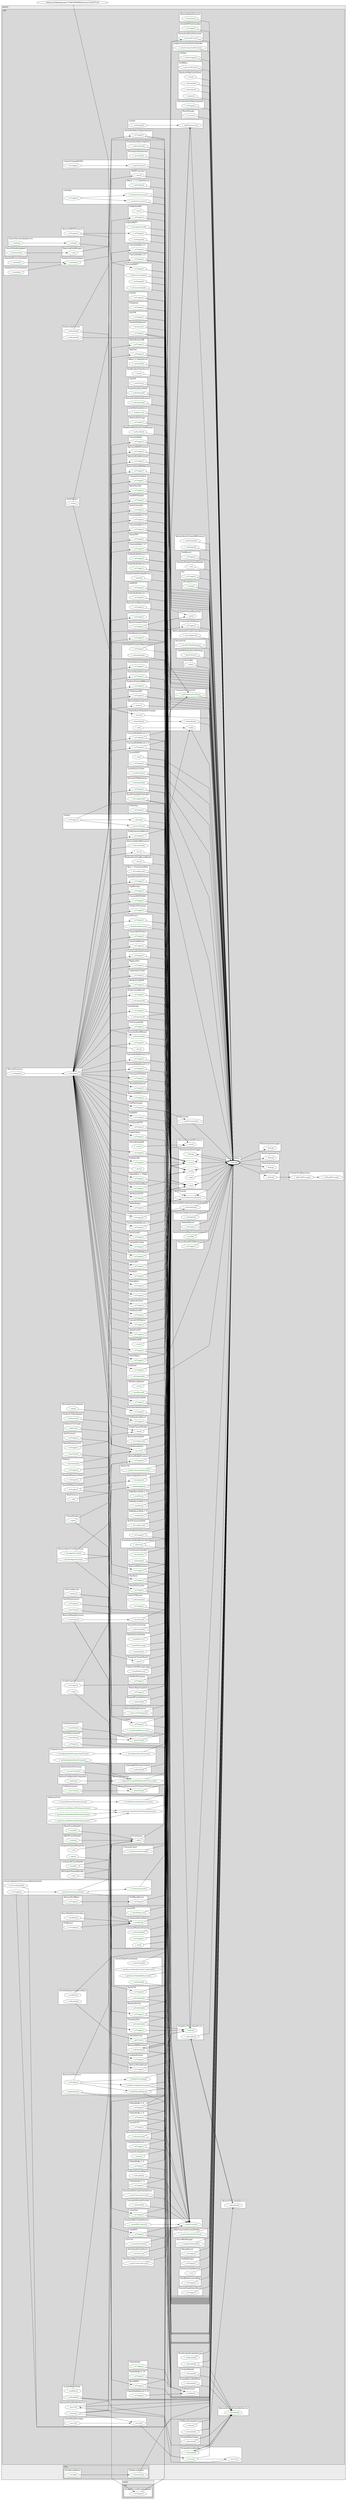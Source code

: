 @startuml

/' diagram meta data start
config=CallConfiguration;
{
  "rootMethod": "org.apache.nifi.logging.ComponentLog#debug(String)",
  "projectClassification": {
    "searchMode": "OpenProject", // OpenProject, AllProjects
    "includedProjects": "",
    "pathEndKeywords": "*.impl",
    "isClientPath": "",
    "isClientName": "",
    "isTestPath": "",
    "isTestName": "",
    "isMappingPath": "",
    "isMappingName": "",
    "isDataAccessPath": "",
    "isDataAccessName": "",
    "isDataStructurePath": "",
    "isDataStructureName": "",
    "isInterfaceStructuresPath": "",
    "isInterfaceStructuresName": "",
    "isEntryPointPath": "",
    "isEntryPointName": ""
  },
  "graphRestriction": {
    "classPackageExcludeFilter": "",
    "classPackageIncludeFilter": "",
    "classNameExcludeFilter": "",
    "classNameIncludeFilter": "",
    "methodNameExcludeFilter": "",
    "methodNameIncludeFilter": "",
    "removeByInheritance": "", // inheritance/annotation based filtering is done in a second step
    "removeByAnnotation": "",
    "removeByClassPackage": "", // cleanup the graph after inheritance/annotation based filtering is done
    "removeByClassName": "",
    "cutMappings": false,
    "cutEnum": true,
    "cutTests": true,
    "cutClient": true,
    "cutDataAccess": true,
    "cutInterfaceStructures": true,
    "cutDataStructures": true,
    "cutGetterAndSetter": true,
    "cutConstructors": true
  },
  "graphTraversal": {
    "forwardDepth": 3,
    "backwardDepth": 3,
    "classPackageExcludeFilter": "",
    "classPackageIncludeFilter": "",
    "classNameExcludeFilter": "",
    "classNameIncludeFilter": "",
    "methodNameExcludeFilter": "",
    "methodNameIncludeFilter": "",
    "hideMappings": false,
    "hideDataStructures": false,
    "hidePrivateMethods": true,
    "hideInterfaceCalls": true, // indirection: implementation -> interface (is hidden) -> implementation
    "onlyShowApplicationEntryPoints": false // root node is included
  },
  "details": {
    "aggregation": "GroupByClass", // ByClass, GroupByClass, None
    "showMethodParametersTypes": false,
    "showMethodParametersNames": false,
    "showMethodReturnType": false,
    "showPackageLevels": 2,
    "showCallOrder": false,
    "edgeMode": "MethodsOnly", // TypesOnly, MethodsOnly, TypesAndMethods, MethodsAndDirectTypeUsage
    "showDetailedClassStructure": false
  },
  "rootClass": "org.apache.nifi.logging.ComponentLog"
}
diagram meta data end '/



digraph g {
    rankdir="LR"
    splines=polyline
    

'nodes 
subgraph cluster_109642426 { 
   	label=speyk
	labeljust=l
	fillcolor="#ececec"
	style=filled
   
   subgraph cluster_1357476466 { 
   	label=nifi
	labeljust=l
	fillcolor="#d8d8d8"
	style=filled
   
   subgraph cluster_919407401 { 
   	label=InvokeMicrosoftGraphCalendar
	labeljust=l
	fillcolor=white
	style=filled
   
   InvokeMicrosoftGraphCalendar652418931XXXonTrigger1421322213[
	label="+ onTrigger()"
	style=filled
	fillcolor=white
	tooltip="InvokeMicrosoftGraphCalendar

null"
	fontcolor=darkgreen
];
} 
} 
} 

subgraph cluster_1411517106 { 
   	label=apache
	labeljust=l
	fillcolor="#ececec"
	style=filled
   
   subgraph cluster_781648802 { 
   	label=nifi
	labeljust=l
	fillcolor="#d8d8d8"
	style=filled
   
   subgraph cluster_1000285697 { 
   	label=PrometheusReportingTask
	labeljust=l
	fillcolor=white
	style=filled
   
   PrometheusReportingTask427129340XXXonScheduled1613222919[
	label="+ onScheduled()"
	style=filled
	fillcolor=white
	tooltip="PrometheusReportingTask

null"
	fontcolor=darkgreen
];
} 

subgraph cluster_1001616088 { 
   	label=KerberosAction
	labeljust=l
	fillcolor=white
	style=filled
   
   KerberosAction1963001735XXXexecute0[
	label="+ execute()"
	style=filled
	fillcolor=white
	tooltip="KerberosAction

null"
	fontcolor=darkgreen
];
} 

subgraph cluster_1002388900 { 
   	label=PublishMQTT
	labeljust=l
	fillcolor=white
	style=filled
   
   PublishMQTT1617610039XXXmessageArrived477200798[
	label="+ messageArrived()"
	style=filled
	fillcolor=white
	tooltip="PublishMQTT

null"
	fontcolor=darkgreen
];

PublishMQTT1617610039XXXonStopped135384992[
	label="+ onStopped()"
	style=filled
	fillcolor=white
	tooltip="PublishMQTT

null"
	fontcolor=darkgreen
];

PublishMQTT1617610039XXXonTrigger1421322213[
	label="+ onTrigger()"
	style=filled
	fillcolor=white
	tooltip="PublishMQTT

null"
	fontcolor=darkgreen
];
} 

subgraph cluster_1002756638 { 
   	label=AbstractAzureCosmosDBProcessor
	labeljust=l
	fillcolor=white
	style=filled
   
   AbstractAzureCosmosDBProcessor717846349XXXonScheduled135384992[
	label="+ onScheduled()"
	style=filled
	fillcolor=white
	tooltip="AbstractAzureCosmosDBProcessor

null"
	fontcolor=darkgreen
];

AbstractAzureCosmosDBProcessor717846349XXXonStopped0[
	label="+ onStopped()"
	style=filled
	fillcolor=white
	tooltip="AbstractAzureCosmosDBProcessor

null"
	fontcolor=darkgreen
];
} 

subgraph cluster_1012720292 { 
   	label=PutS3Object
	labeljust=l
	fillcolor=white
	style=filled
   
   PutS3Object593015804XXXonTrigger1421322213[
	label="+ onTrigger()"
	style=filled
	fillcolor=white
	tooltip="PutS3Object

null"
	fontcolor=darkgreen
];
} 

subgraph cluster_1013744458 { 
   	label=PutHBaseRecord
	labeljust=l
	fillcolor=white
	style=filled
   
   PutHBaseRecord886316319XXXonTrigger1421322213[
	label="+ onTrigger()"
	style=filled
	fillcolor=white
	tooltip="PutHBaseRecord

null"
	fontcolor=darkgreen
];
} 

subgraph cluster_1027819318 { 
   	label=DeleteGridFS
	labeljust=l
	fillcolor=white
	style=filled
   
   DeleteGridFS1775368734XXXonTrigger1421322213[
	label="+ onTrigger()"
	style=filled
	fillcolor=white
	tooltip="DeleteGridFS

null"
	fontcolor=darkgreen
];
} 

subgraph cluster_1031303832 { 
   	label=ProvenanceEnumerator
	labeljust=l
	fillcolor=white
	style=filled
   
   ProvenanceEnumerator2089535909XXXmoveNext0[
	label="+ moveNext()"
	style=filled
	fillcolor=white
	tooltip="ProvenanceEnumerator

null"
	fontcolor=darkgreen
];
} 

subgraph cluster_1033921358 { 
   	label=AbstractListenEventProcessor
	labeljust=l
	fillcolor=white
	style=filled
   
   AbstractListenEventProcessor1095773251XXXonScheduled135384992[
	label="+ onScheduled()"
	style=filled
	fillcolor=white
	tooltip="AbstractListenEventProcessor

null"
	fontcolor=darkgreen
];
} 

subgraph cluster_1040168729 { 
   	label=CaptureChangeMySQL
	labeljust=l
	fillcolor=white
	style=filled
   
   CaptureChangeMySQL485385363XXXonTrigger302525551[
	label="+ onTrigger()"
	style=filled
	fillcolor=white
	tooltip="CaptureChangeMySQL

&#10;  \<p\>&#10;  The method called when this processor is triggered to operate by the&#10;  controller. In the absence of the {@link org.apache.nifi.annotation.behavior.TriggerSerially} annotation,&#10;  this method may be called concurrently from different threads.&#10;  When this method is called depends on how this processor is&#10;  configured within a controller to be triggered (timing or event&#10;  based).\</p\>&#10; &#10;  @param context provides access to convenience methods for obtaining&#10;  property values, delaying the scheduling of the processor, provides&#10;  access to Controller Services, etc.&#10;  @param sessionFactory provides access to a {@link ProcessSession}, which&#10;  can be used for accessing FlowFiles, etc.&#10; &#10;  @throws ProcessException if processing did not complete normally though&#10;  indicates the problem is an understood potential outcome of processing.&#10;  The controller/caller will handle these exceptions gracefully such as&#10;  logging, etc.. If another type of exception is allowed to propagate the&#10;  controller may no longer trigger this processor to operate, as this would&#10;  indicate a probable coding defect.&#10; "
	fontcolor=darkgreen
];

CaptureChangeMySQL485385363XXXoutputEvents445485474[
	label="+ outputEvents()"
	style=filled
	fillcolor=white
	tooltip="CaptureChangeMySQL

null"
	fontcolor=darkgreen
];
} 

subgraph cluster_1055730701 { 
   	label=AMQPWorker
	labeljust=l
	fillcolor=white
	style=filled
   
   AMQPWorker1483774730XXXclose0[
	label="+ close()"
	style=filled
	fillcolor=white
	tooltip="AMQPWorker

null"
	fontcolor=darkgreen
];
} 

subgraph cluster_1056207276 { 
   	label=ConvertCSVToAvro
	labeljust=l
	fillcolor=white
	style=filled
   
   ConvertCSVToAvro1617542754XXXonTrigger1421322213[
	label="+ onTrigger()"
	style=filled
	fillcolor=white
	tooltip="ConvertCSVToAvro

null"
	fontcolor=darkgreen
];
} 

subgraph cluster_1056794268 { 
   	label=GetDynamoDB
	labeljust=l
	fillcolor=white
	style=filled
   
   GetDynamoDB761724532XXXonTrigger1421322213[
	label="+ onTrigger()"
	style=filled
	fillcolor=white
	tooltip="GetDynamoDB

null"
	fontcolor=darkgreen
];
} 

subgraph cluster_1062827759 { 
   	label=UpdateAttribute
	labeljust=l
	fillcolor=white
	style=filled
   
   UpdateAttribute173150506XXXonTrigger1421322213[
	label="+ onTrigger()"
	style=filled
	fillcolor=white
	tooltip="UpdateAttribute

null"
	fontcolor=darkgreen
];
} 

subgraph cluster_1074053583 { 
   	label=FetchElasticsearchHttp
	labeljust=l
	fillcolor=white
	style=filled
   
   FetchElasticsearchHttp466089974XXXonTrigger1421322213[
	label="+ onTrigger()"
	style=filled
	fillcolor=white
	tooltip="FetchElasticsearchHttp

null"
	fontcolor=darkgreen
];
} 

subgraph cluster_1080114859 { 
   	label=PutDynamoDB
	labeljust=l
	fillcolor=white
	style=filled
   
   PutDynamoDB761724532XXXonTrigger1421322213[
	label="+ onTrigger()"
	style=filled
	fillcolor=white
	tooltip="PutDynamoDB

null"
	fontcolor=darkgreen
];
} 

subgraph cluster_1080946293 { 
   	label=AbstractElasticsearchTransportClientProcessor
	labeljust=l
	fillcolor=white
	style=filled
   
   AbstractElasticsearchTransportClientProcessor466089974XXXcloseClient0[
	label="+ closeClient()"
	style=filled
	fillcolor=white
	tooltip="AbstractElasticsearchTransportClientProcessor

&#10;  Dispose of ElasticSearch client&#10; "
	fontcolor=darkgreen
];
} 

subgraph cluster_1084483878 { 
   	label=ConvertAvroSchema
	labeljust=l
	fillcolor=white
	style=filled
   
   ConvertAvroSchema1617542754XXXonTrigger1421322213[
	label="+ onTrigger()"
	style=filled
	fillcolor=white
	tooltip="ConvertAvroSchema

null"
	fontcolor=darkgreen
];
} 

subgraph cluster_1102050982 { 
   	label=PutAzureCosmosDBRecord
	labeljust=l
	fillcolor=white
	style=filled
   
   PutAzureCosmosDBRecord717846349XXXonTrigger1421322213[
	label="+ onTrigger()"
	style=filled
	fillcolor=white
	tooltip="PutAzureCosmosDBRecord

null"
	fontcolor=darkgreen
];
} 

subgraph cluster_1109842081 { 
   	label=ExecuteSparkInteractive
	labeljust=l
	fillcolor=white
	style=filled
   
   ExecuteSparkInteractive1617572627XXXonTrigger1421322213[
	label="+ onTrigger()"
	style=filled
	fillcolor=white
	tooltip="ExecuteSparkInteractive

null"
	fontcolor=darkgreen
];
} 

subgraph cluster_1116556550 { 
   	label=PutSplunk
	labeljust=l
	fillcolor=white
	style=filled
   
   PutSplunk84296138XXXonTrigger302525551[
	label="+ onTrigger()"
	style=filled
	fillcolor=white
	tooltip="PutSplunk

&#10;  \<p\>&#10;  The method called when this processor is triggered to operate by the&#10;  controller. In the absence of the {@link org.apache.nifi.annotation.behavior.TriggerSerially} annotation,&#10;  this method may be called concurrently from different threads.&#10;  When this method is called depends on how this processor is&#10;  configured within a controller to be triggered (timing or event&#10;  based).\</p\>&#10; &#10;  @param context provides access to convenience methods for obtaining&#10;  property values, delaying the scheduling of the processor, provides&#10;  access to Controller Services, etc.&#10;  @param sessionFactory provides access to a {@link ProcessSession}, which&#10;  can be used for accessing FlowFiles, etc.&#10; &#10;  @throws ProcessException if processing did not complete normally though&#10;  indicates the problem is an understood potential outcome of processing.&#10;  The controller/caller will handle these exceptions gracefully such as&#10;  logging, etc.. If another type of exception is allowed to propagate the&#10;  controller may no longer trigger this processor to operate, as this would&#10;  indicate a probable coding defect.&#10; "
	fontcolor=darkgreen
];
} 

subgraph cluster_1144416029 { 
   	label=DebugFlow
	labeljust=l
	fillcolor=white
	style=filled
   
   DebugFlow470851760XXXonTrigger1421322213[
	label="+ onTrigger()"
	style=filled
	fillcolor=white
	tooltip="DebugFlow

null"
	fontcolor=darkgreen
];
} 

subgraph cluster_1147652815 { 
   	label=ForkRecord
	labeljust=l
	fillcolor=white
	style=filled
   
   ForkRecord470851760XXXonTrigger1421322213[
	label="+ onTrigger()"
	style=filled
	fillcolor=white
	tooltip="ForkRecord

null"
	fontcolor=darkgreen
];
} 

subgraph cluster_1148505867 { 
   	label=GetRethinkDB
	labeljust=l
	fillcolor=white
	style=filled
   
   GetRethinkDB760475350XXXclose0[
	label="+ close()"
	style=filled
	fillcolor=white
	tooltip="GetRethinkDB

null"
	fontcolor=darkgreen
];

GetRethinkDB760475350XXXonTrigger1421322213[
	label="+ onTrigger()"
	style=filled
	fillcolor=white
	tooltip="GetRethinkDB

null"
	fontcolor=darkgreen
];
} 

subgraph cluster_1155855907 { 
   	label=FetchFileTransfer
	labeljust=l
	fillcolor=white
	style=filled
   
   FetchFileTransfer470851760XXXonTrigger1421322213[
	label="+ onTrigger()"
	style=filled
	fillcolor=white
	tooltip="FetchFileTransfer

null"
	fontcolor=darkgreen
];
} 

subgraph cluster_1163379933 { 
   	label=StandardSocketChannelHandler
	labeljust=l
	fillcolor=white
	style=filled
   
   StandardSocketChannelHandler889177880XXXrun0[
	label="+ run()"
	style=filled
	fillcolor=white
	tooltip="StandardSocketChannelHandler

null"
	fontcolor=darkgreen
];
} 

subgraph cluster_1168332923 { 
   	label=PublishKafkaRecord_1_0
	labeljust=l
	fillcolor=white
	style=filled
   
   PublishKafkaRecord_1_01914862338XXXonTrigger1421322213[
	label="+ onTrigger()"
	style=filled
	fillcolor=white
	tooltip="PublishKafkaRecord_1_0

null"
	fontcolor=darkgreen
];
} 

subgraph cluster_1168333884 { 
   	label=PublishKafkaRecord_2_0
	labeljust=l
	fillcolor=white
	style=filled
   
   PublishKafkaRecord_2_01914862338XXXonTrigger1421322213[
	label="+ onTrigger()"
	style=filled
	fillcolor=white
	tooltip="PublishKafkaRecord_2_0

null"
	fontcolor=darkgreen
];
} 

subgraph cluster_1168333890 { 
   	label=PublishKafkaRecord_2_6
	labeljust=l
	fillcolor=white
	style=filled
   
   PublishKafkaRecord_2_61914862338XXXonTrigger1421322213[
	label="+ onTrigger()"
	style=filled
	fillcolor=white
	tooltip="PublishKafkaRecord_2_6

null"
	fontcolor=darkgreen
];
} 

subgraph cluster_1169994917 { 
   	label=Put
	labeljust=l
	fillcolor=white
	style=filled
   
   Put582294438XXXonTrigger1595059252[
	label="+ onTrigger()"
	style=filled
	fillcolor=white
	tooltip="Put

&#10;  \<p\>Processor using this pattern is expected to call this method from its onTrigger.&#10;  \<p\>Typical usage would be constructing a process pattern instance at a processor method&#10;  which is annotated with {@link org.apache.nifi.annotation.lifecycle.OnScheduled},&#10;  and use pattern.onTrigger from processor.onTrigger.&#10;  \<p\>{@link PartialFunctions.InitConnection} is required at least. In addition to any functions required by an implementation class.&#10;  @param context process context passed from a Processor onTrigger.&#10;  @param session process session passed from a Processor onTrigger.&#10;  @param functionContext function context should be instantiated per onTrigger call.&#10;  @throws ProcessException Each partial function can throw ProcessException if onTrigger should stop immediately.&#10; "
	fontcolor=darkgreen
];
} 

subgraph cluster_1178643135 { 
   	label=SocketChannelSender
	labeljust=l
	fillcolor=white
	style=filled
   
   SocketChannelSender1138108650XXXopen0[
	label="+ open()"
	style=filled
	fillcolor=white
	tooltip="SocketChannelSender

&#10;  Opens the connection to the destination.&#10; &#10;  @throws IOException if an error occurred opening the connection.&#10; "
	fontcolor=darkgreen
];
} 

subgraph cluster_1185515444 { 
   	label=HBase_1_1_2_ClientService
	labeljust=l
	fillcolor=white
	style=filled
   
   HBase_1_1_2_ClientService886316319XXXonEnabled1613222919[
	label="+ onEnabled()"
	style=filled
	fillcolor=white
	tooltip="HBase_1_1_2_ClientService

&#10;  As of Apache NiFi 1.5.0, due to changes made to&#10;  {@link SecurityUtil#loginKerberos(Configuration, String, String)}, which is used by this&#10;  class to authenticate a principal with Kerberos, HBase controller services no longer&#10;  attempt relogins explicitly. For more information, please read the documentation for&#10;  {@link SecurityUtil#loginKerberos(Configuration, String, String)}.&#10;  \<p/\>&#10;  In previous versions of NiFi, a {@link org.apache.nifi.hadoop.KerberosTicketRenewer} was started&#10;  when the HBase controller service was enabled. The use of a separate thread to explicitly relogin could cause&#10;  race conditions with the implicit relogin attempts made by hadoop/HBase code on a thread that references the same&#10;  {@link UserGroupInformation} instance. One of these threads could leave the&#10;  {@link javax.security.auth.Subject} in {@link UserGroupInformation} to be cleared or in an unexpected state&#10;  while the other thread is attempting to use the {@link javax.security.auth.Subject}, resulting in failed&#10;  authentication attempts that would leave the HBase controller service in an unrecoverable state.&#10; &#10;  @see SecurityUtil#loginKerberos(Configuration, String, String)&#10; "
	fontcolor=darkgreen
];
} 

subgraph cluster_1188361006 { 
   	label=PutSlack
	labeljust=l
	fillcolor=white
	style=filled
   
   PutSlack1388322851XXXonTrigger1421322213[
	label="+ onTrigger()"
	style=filled
	fillcolor=white
	tooltip="PutSlack

null"
	fontcolor=darkgreen
];
} 

subgraph cluster_1190713284 { 
   	label=AbstractScriptedControllerService
	labeljust=l
	fillcolor=white
	style=filled
   
   AbstractScriptedControllerService2022343589XXXonEnabled1613222919[
	label="+ onEnabled()"
	style=filled
	fillcolor=white
	tooltip="AbstractScriptedControllerService

null"
	fontcolor=darkgreen
];
} 

subgraph cluster_1212227920 { 
   	label=PutUDP
	labeljust=l
	fillcolor=white
	style=filled
   
   PutUDP470851760XXXonTrigger302525551[
	label="+ onTrigger()"
	style=filled
	fillcolor=white
	tooltip="PutUDP

&#10;  event handler method to handle the FlowFile being forwarded to the Processor by the framework. The FlowFile contents is sent out as a UDP datagram using an acquired ChannelSender object. If the&#10;  FlowFile contents was sent out successfully then the FlowFile is forwarded to the success relationship. If an error occurred then the FlowFile is forwarded to the failure relationship.&#10; &#10;  @param context&#10; - the current process context.&#10; &#10;  @param sessionFactory&#10; - a factory object to obtain a process session.&#10; "
	fontcolor=darkgreen
];
} 

subgraph cluster_1212228912 { 
   	label=PutTCP
	labeljust=l
	fillcolor=white
	style=filled
   
   PutTCP470851760XXXonTrigger302525551[
	label="+ onTrigger()"
	style=filled
	fillcolor=white
	tooltip="PutTCP

&#10;  event handler method to handle the FlowFile being forwarded to the Processor by the framework. The FlowFile contents is sent out over a TCP connection using an acquired ChannelSender object. If&#10;  the FlowFile contents was sent out successfully then the FlowFile is forwarded to the success relationship. If an error occurred then the FlowFile is forwarded to the failure relationship.&#10; &#10;  @param context&#10; - the current process context.&#10; &#10;  @param sessionFactory&#10; - a factory object to obtain a process session.&#10; "
	fontcolor=darkgreen
];
} 

subgraph cluster_1214845525 { 
   	label=GetKafka
	labeljust=l
	fillcolor=white
	style=filled
   
   GetKafka1396033677XXXcreateConsumers135384992[
	label="+ createConsumers()"
	style=filled
	fillcolor=white
	tooltip="GetKafka

null"
	fontcolor=darkgreen
];

GetKafka1396033677XXXonTrigger1421322213[
	label="+ onTrigger()"
	style=filled
	fillcolor=white
	tooltip="GetKafka

null"
	fontcolor=darkgreen
];

GetKafka1396033677XXXshutdownConsumer0[
	label="+ shutdownConsumer()"
	style=filled
	fillcolor=white
	tooltip="GetKafka

null"
	fontcolor=darkgreen
];
} 

subgraph cluster_1216091102 { 
   	label=IPLookupService
	labeljust=l
	fillcolor=white
	style=filled
   
   IPLookupService1214926876XXXlookup350625082[
	label="+ lookup()"
	style=filled
	fillcolor=white
	tooltip="IPLookupService

&#10;  Looks up a value that corresponds to the given map of information, referred to as lookup coordinates&#10; &#10;  @param coordinates a Map of key/value pairs that indicate the information that should be looked up&#10;  @return a value that corresponds to the given coordinates&#10; &#10;  @throws LookupFailureException if unable to lookup a value for the given coordinates&#10; "
	fontcolor=darkgreen
];
} 

subgraph cluster_1219603488 { 
   	label=GetHTTP
	labeljust=l
	fillcolor=white
	style=filled
   
   GetHTTP470851760XXXonTrigger302525551[
	label="+ onTrigger()"
	style=filled
	fillcolor=white
	tooltip="GetHTTP

&#10;  \<p\>&#10;  The method called when this processor is triggered to operate by the&#10;  controller. In the absence of the {@link org.apache.nifi.annotation.behavior.TriggerSerially} annotation,&#10;  this method may be called concurrently from different threads.&#10;  When this method is called depends on how this processor is&#10;  configured within a controller to be triggered (timing or event&#10;  based).\</p\>&#10; &#10;  @param context provides access to convenience methods for obtaining&#10;  property values, delaying the scheduling of the processor, provides&#10;  access to Controller Services, etc.&#10;  @param sessionFactory provides access to a {@link ProcessSession}, which&#10;  can be used for accessing FlowFiles, etc.&#10; &#10;  @throws ProcessException if processing did not complete normally though&#10;  indicates the problem is an understood potential outcome of processing.&#10;  The controller/caller will handle these exceptions gracefully such as&#10;  logging, etc.. If another type of exception is allowed to propagate the&#10;  controller may no longer trigger this processor to operate, as this would&#10;  indicate a probable coding defect.&#10; "
	fontcolor=darkgreen
];
} 

subgraph cluster_1222388836 { 
   	label=AbstractAWSCredentialsProviderProcessor
	labeljust=l
	fillcolor=white
	style=filled
   
   AbstractAWSCredentialsProviderProcessor224925046XXXonScheduled135384992[
	label="+ onScheduled()"
	style=filled
	fillcolor=white
	tooltip="AbstractAWSCredentialsProviderProcessor

&#10;  This method checks if {#link {@link #AWS_CREDENTIALS_PROVIDER_SERVICE} is available and if it&#10;  is, uses the credentials provider, otherwise it invokes the {@link AbstractAWSProcessor#onScheduled(ProcessContext)}&#10;  which uses static AWSCredentials for the aws processors&#10; "
	fontcolor=darkgreen
];
} 

subgraph cluster_1222997408 { 
   	label=AbstractMQTTProcessor
	labeljust=l
	fillcolor=white
	style=filled
   
   AbstractMQTTProcessor35910014XXXonTrigger1421322213[
	label="+ onTrigger()"
	style=filled
	fillcolor=white
	tooltip="AbstractMQTTProcessor

null"
	fontcolor=darkgreen
];
} 

subgraph cluster_122532456 { 
   	label=HBase_2_ClientService
	labeljust=l
	fillcolor=white
	style=filled
   
   HBase_2_ClientService886316319XXXonEnabled1613222919[
	label="+ onEnabled()"
	style=filled
	fillcolor=white
	tooltip="HBase_2_ClientService

&#10;  As of Apache NiFi 1.5.0, due to changes made to&#10;  {@link SecurityUtil#loginKerberos(Configuration, String, String)}, which is used by this&#10;  class to authenticate a principal with Kerberos, HBase controller services no longer&#10;  attempt relogins explicitly. For more information, please read the documentation for&#10;  {@link SecurityUtil#loginKerberos(Configuration, String, String)}.&#10;  \<p/\>&#10;  In previous versions of NiFi, a {@link org.apache.nifi.hadoop.KerberosTicketRenewer} was started&#10;  when the HBase controller service was enabled. The use of a separate thread to explicitly relogin could cause&#10;  race conditions with the implicit relogin attempts made by hadoop/HBase code on a thread that references the same&#10;  {@link UserGroupInformation} instance. One of these threads could leave the&#10;  {@link javax.security.auth.Subject} in {@link UserGroupInformation} to be cleared or in an unexpected state&#10;  while the other thread is attempting to use the {@link javax.security.auth.Subject}, resulting in failed&#10;  authentication attempts that would leave the HBase controller service in an unrecoverable state.&#10; &#10;  @see SecurityUtil#loginKerberos(Configuration, String, String)&#10; "
	fontcolor=darkgreen
];
} 

subgraph cluster_1226525087 { 
   	label=HandleHttpRequest
	labeljust=l
	fillcolor=white
	style=filled
   
   HandleHttpRequest470851760XXXonTrigger1421322213[
	label="+ onTrigger()"
	style=filled
	fillcolor=white
	tooltip="HandleHttpRequest

null"
	fontcolor=darkgreen
];

HandleHttpRequest470851760XXXshutdown0[
	label="+ shutdown()"
	style=filled
	fillcolor=white
	tooltip="HandleHttpRequest

null"
	fontcolor=darkgreen
];
} 

subgraph cluster_1231294323 { 
   	label=DatagramChannelSender
	labeljust=l
	fillcolor=white
	style=filled
   
   DatagramChannelSender1138108650XXXopen0[
	label="+ open()"
	style=filled
	fillcolor=white
	tooltip="DatagramChannelSender

&#10;  Opens the connection to the destination.&#10; &#10;  @throws IOException if an error occurred opening the connection.&#10; "
	fontcolor=darkgreen
];
} 

subgraph cluster_12334437 { 
   	label=Neo4JCypherClientService
	labeljust=l
	fillcolor=white
	style=filled
   
   Neo4JCypherClientService885869364XXXclose0[
	label="+ close()"
	style=filled
	fillcolor=white
	tooltip="Neo4JCypherClientService

null"
	fontcolor=darkgreen
];
} 

subgraph cluster_1237439202 { 
   	label=MetricsEventReportingTask
	labeljust=l
	fillcolor=white
	style=filled
   
   MetricsEventReportingTask864807412XXXonTrigger602840001[
	label="+ onTrigger()"
	style=filled
	fillcolor=white
	tooltip="MetricsEventReportingTask

&#10;  This method is called on a scheduled interval to allow the Reporting Task&#10;  to perform its tasks.&#10; &#10;  @param context reporting context&#10; "
	fontcolor=darkgreen
];
} 

subgraph cluster_1247026487 { 
   	label=ConsumeMQTT
	labeljust=l
	fillcolor=white
	style=filled
   
   ConsumeMQTT1617610039XXXdeliveryComplete229959768[
	label="+ deliveryComplete()"
	style=filled
	fillcolor=white
	tooltip="ConsumeMQTT

null"
	fontcolor=darkgreen
];

ConsumeMQTT1617610039XXXonStopped135384992[
	label="+ onStopped()"
	style=filled
	fillcolor=white
	tooltip="ConsumeMQTT

null"
	fontcolor=darkgreen
];

ConsumeMQTT1617610039XXXonTrigger1421322213[
	label="+ onTrigger()"
	style=filled
	fillcolor=white
	tooltip="ConsumeMQTT

null"
	fontcolor=darkgreen
];

ConsumeMQTT1617610039XXXonUnscheduled135384992[
	label="+ onUnscheduled()"
	style=filled
	fillcolor=white
	tooltip="ConsumeMQTT

null"
	fontcolor=darkgreen
];
} 

subgraph cluster_1247101897 { 
   	label=ExtractCCDAAttributes
	labeljust=l
	fillcolor=white
	style=filled
   
   ExtractCCDAAttributes1617298160XXXonScheduled135384992[
	label="+ onScheduled()"
	style=filled
	fillcolor=white
	tooltip="ExtractCCDAAttributes

null"
	fontcolor=darkgreen
];

ExtractCCDAAttributes1617298160XXXonTrigger1421322213[
	label="+ onTrigger()"
	style=filled
	fillcolor=white
	tooltip="ExtractCCDAAttributes

null"
	fontcolor=darkgreen
];
} 

subgraph cluster_1250081110 { 
   	label=PutGridFS
	labeljust=l
	fillcolor=white
	style=filled
   
   PutGridFS1775368734XXXonTrigger1421322213[
	label="+ onTrigger()"
	style=filled
	fillcolor=white
	tooltip="PutGridFS

null"
	fontcolor=darkgreen
];
} 

subgraph cluster_1250929481 { 
   	label=SimpleProcessLogger
	labeljust=l
	fillcolor=white
	style=filled
   
   SimpleProcessLogger786985848XXXdebug1808118735[
	label="+ debug()"
	style=filled
	fillcolor=white
	tooltip="SimpleProcessLogger

null"
	fontcolor=darkgreen
];
} 

subgraph cluster_1253604765 { 
   	label=PutElasticsearchRecord
	labeljust=l
	fillcolor=white
	style=filled
   
   PutElasticsearchRecord466089974XXXonTrigger1421322213[
	label="+ onTrigger()"
	style=filled
	fillcolor=white
	tooltip="PutElasticsearchRecord

null"
	fontcolor=darkgreen
];
} 

subgraph cluster_1257559985 { 
   	label=AbstractPutHDFSRecord
	labeljust=l
	fillcolor=white
	style=filled
   
   AbstractPutHDFSRecord413313672XXXonTrigger1421322213[
	label="+ onTrigger()"
	style=filled
	fillcolor=white
	tooltip="AbstractPutHDFSRecord

null"
	fontcolor=darkgreen
];
} 

subgraph cluster_125966884 { 
   	label=AbstractConfigurableComponent
	labeljust=l
	fillcolor=white
	style=filled
   
   AbstractConfigurableComponent2052077808XXXvalidate1702492886[
	label="+ validate()"
	style=filled
	fillcolor=white
	tooltip="AbstractConfigurableComponent

&#10;  Validates a set of properties, returning ValidationResults for any&#10;  invalid properties. All defined properties will be validated. If they are&#10;  not included in the purposed configuration, the default value will&#10;  be used.&#10; &#10;  @param context of validation&#10;  @return Collection of validation result objects for any invalid findings&#10;  only. If the collection is empty then the component is valid. Guaranteed&#10;  non-null&#10; "
	fontcolor=darkgreen
];
} 

subgraph cluster_1283138326 { 
   	label=UpdateHiveTable
	labeljust=l
	fillcolor=white
	style=filled
   
   UpdateHiveTable1617453443XXXonTrigger1421322213[
	label="+ onTrigger()"
	style=filled
	fillcolor=white
	tooltip="UpdateHiveTable

null"
	fontcolor=darkgreen
];
} 

subgraph cluster_1284165275 { 
   	label=GetTCP
	labeljust=l
	fillcolor=white
	style=filled
   
   GetTCP437767650XXXtearDown0[
	label="+ tearDown()"
	style=filled
	fillcolor=white
	tooltip="GetTCP

null"
	fontcolor=darkgreen
];
} 

subgraph cluster_129012520 { 
   	label=PrometheusRecordSink
	labeljust=l
	fillcolor=white
	style=filled
   
   PrometheusRecordSink427129340XXXonScheduled1613222919[
	label="+ onScheduled()"
	style=filled
	fillcolor=white
	tooltip="PrometheusRecordSink

null"
	fontcolor=darkgreen
];
} 

subgraph cluster_1298576416 { 
   	label=SSLSocketChannelHandler
	labeljust=l
	fillcolor=white
	style=filled
   
   SSLSocketChannelHandler889177880XXXrun0[
	label="+ run()"
	style=filled
	fillcolor=white
	tooltip="SSLSocketChannelHandler

null"
	fontcolor=darkgreen
];
} 

subgraph cluster_130024122 { 
   	label=AbstractRouteRecord
	labeljust=l
	fillcolor=white
	style=filled
   
   AbstractRouteRecord470851760XXXonTrigger1421322213[
	label="+ onTrigger()"
	style=filled
	fillcolor=white
	tooltip="AbstractRouteRecord

null"
	fontcolor=darkgreen
];
} 

subgraph cluster_1300410275 { 
   	label=JettyWebSocketServer
	labeljust=l
	fillcolor=white
	style=filled
   
   JettyWebSocketServer1906630563XXXstopServer0[
	label="+ stopServer()"
	style=filled
	fillcolor=white
	tooltip="JettyWebSocketServer

null"
	fontcolor=darkgreen
];
} 

subgraph cluster_1309103262 { 
   	label=MonitorDiskUsage
	labeljust=l
	fillcolor=white
	style=filled
   
   MonitorDiskUsage1158014602XXXonTrigger602840001[
	label="+ onTrigger()"
	style=filled
	fillcolor=white
	tooltip="MonitorDiskUsage

&#10;  This method is called on a scheduled interval to allow the Reporting Task&#10;  to perform its tasks.&#10; &#10;  @param context reporting context&#10; "
	fontcolor=darkgreen
];
} 

subgraph cluster_1314456639 { 
   	label=FetchGridFS
	labeljust=l
	fillcolor=white
	style=filled
   
   FetchGridFS1775368734XXXonTrigger1421322213[
	label="+ onTrigger()"
	style=filled
	fillcolor=white
	tooltip="FetchGridFS

null"
	fontcolor=darkgreen
];
} 

subgraph cluster_1316988765 { 
   	label=PutDatabaseRecord
	labeljust=l
	fillcolor=white
	style=filled
   
   PutDatabaseRecord470851760XXXonTrigger1421322213[
	label="+ onTrigger()"
	style=filled
	fillcolor=white
	tooltip="PutDatabaseRecord

null"
	fontcolor=darkgreen
];
} 

subgraph cluster_1317711029 { 
   	label=QuerySplunkIndexingStatus
	labeljust=l
	fillcolor=white
	style=filled
   
   QuerySplunkIndexingStatus84296138XXXonTrigger1421322213[
	label="+ onTrigger()"
	style=filled
	fillcolor=white
	tooltip="QuerySplunkIndexingStatus

null"
	fontcolor=darkgreen
];
} 

subgraph cluster_1318126696 { 
   	label=SFTPTransfer
	labeljust=l
	fillcolor=white
	style=filled
   
   SFTPTransfer518595616XXXensureDirectoryExists1992948358[
	label="+ ensureDirectoryExists()"
	style=filled
	fillcolor=white
	tooltip="SFTPTransfer

null"
	fontcolor=darkgreen
];
} 

subgraph cluster_1319608814 { 
   	label=ConsumeKafkaRecord_1_0
	labeljust=l
	fillcolor=white
	style=filled
   
   ConsumeKafkaRecord_1_01914862338XXXonTrigger1421322213[
	label="+ onTrigger()"
	style=filled
	fillcolor=white
	tooltip="ConsumeKafkaRecord_1_0

null"
	fontcolor=darkgreen
];
} 

subgraph cluster_1319609775 { 
   	label=ConsumeKafkaRecord_2_0
	labeljust=l
	fillcolor=white
	style=filled
   
   ConsumeKafkaRecord_2_01914862338XXXonTrigger1421322213[
	label="+ onTrigger()"
	style=filled
	fillcolor=white
	tooltip="ConsumeKafkaRecord_2_0

null"
	fontcolor=darkgreen
];
} 

subgraph cluster_1319609781 { 
   	label=ConsumeKafkaRecord_2_6
	labeljust=l
	fillcolor=white
	style=filled
   
   ConsumeKafkaRecord_2_61914862338XXXonTrigger1421322213[
	label="+ onTrigger()"
	style=filled
	fillcolor=white
	tooltip="ConsumeKafkaRecord_2_6

null"
	fontcolor=darkgreen
];
} 

subgraph cluster_1329169254 { 
   	label=IMapBasedHazelcastCacheManager
	labeljust=l
	fillcolor=white
	style=filled
   
   IMapBasedHazelcastCacheManager128941946XXXonEnabled1613222919[
	label="+ onEnabled()"
	style=filled
	fillcolor=white
	tooltip="IMapBasedHazelcastCacheManager

null"
	fontcolor=darkgreen
];
} 

subgraph cluster_1332491306 { 
   	label=SimpleScriptedLookupService
	labeljust=l
	fillcolor=white
	style=filled
   
   SimpleScriptedLookupService2013746085XXXlookup350625082[
	label="+ lookup()"
	style=filled
	fillcolor=white
	tooltip="SimpleScriptedLookupService

&#10;  Looks up a value that corresponds to the given map of information, referred to as lookup coordinates&#10; &#10;  @param coordinates a Map of key/value pairs that indicate the information that should be looked up&#10;  @return a value that corresponds to the given coordinates&#10; &#10;  @throws LookupFailureException if unable to lookup a value for the given coordinates&#10; "
	fontcolor=darkgreen
];
} 

subgraph cluster_1333728902 { 
   	label=AbstractProcessor
	labeljust=l
	fillcolor=white
	style=filled
   
   AbstractProcessor786985848XXXonTrigger1421322213[
	label="+ onTrigger()"
	style=filled
	fillcolor=white
	tooltip="AbstractProcessor

null"
	fontcolor=darkgreen
];

AbstractProcessor786985848XXXonTrigger302525551[
	label="+ onTrigger()"
	style=filled
	fillcolor=white
	tooltip="AbstractProcessor

&#10;  \<p\>&#10;  The method called when this processor is triggered to operate by the&#10;  controller. In the absence of the {@link org.apache.nifi.annotation.behavior.TriggerSerially} annotation,&#10;  this method may be called concurrently from different threads.&#10;  When this method is called depends on how this processor is&#10;  configured within a controller to be triggered (timing or event&#10;  based).\</p\>&#10; &#10;  @param context provides access to convenience methods for obtaining&#10;  property values, delaying the scheduling of the processor, provides&#10;  access to Controller Services, etc.&#10;  @param sessionFactory provides access to a {@link ProcessSession}, which&#10;  can be used for accessing FlowFiles, etc.&#10; &#10;  @throws ProcessException if processing did not complete normally though&#10;  indicates the problem is an understood potential outcome of processing.&#10;  The controller/caller will handle these exceptions gracefully such as&#10;  logging, etc.. If another type of exception is allowed to propagate the&#10;  controller may no longer trigger this processor to operate, as this would&#10;  indicate a probable coding defect.&#10; "
	fontcolor=darkgreen
];
} 

subgraph cluster_1345975778 { 
   	label=ListedEntityTracker
	labeljust=l
	fillcolor=white
	style=filled
   
   ListedEntityTracker1549696020XXXtrackEntities1209078333[
	label="+ trackEntities()"
	style=filled
	fillcolor=white
	tooltip="ListedEntityTracker

null"
	fontcolor=darkgreen
];
} 

subgraph cluster_1356493401 { 
   	label=AbstractIgniteCacheProcessor
	labeljust=l
	fillcolor=white
	style=filled
   
   AbstractIgniteCacheProcessor388494129XXXcloseIgniteCache0[
	label="+ closeIgniteCache()"
	style=filled
	fillcolor=white
	tooltip="AbstractIgniteCacheProcessor

&#10;  Close Ignite cache instance and calls base class closeIgnite&#10; "
	fontcolor=darkgreen
];

AbstractIgniteCacheProcessor388494129XXXinitializeIgniteCache135384992[
	label="+ initializeIgniteCache()"
	style=filled
	fillcolor=white
	tooltip="AbstractIgniteCacheProcessor

&#10;  Initialize the ignite cache instance&#10;  @param context process context&#10;  @throws ProcessException if there is a problem while scheduling the processor&#10; "
	fontcolor=darkgreen
];
} 

subgraph cluster_1360976633 { 
   	label=AbstractJMSProcessor
	labeljust=l
	fillcolor=white
	style=filled
   
   AbstractJMSProcessor80226329XXXonTrigger1421322213[
	label="+ onTrigger()"
	style=filled
	fillcolor=white
	tooltip="AbstractJMSProcessor

null"
	fontcolor=darkgreen
];
} 

subgraph cluster_1361845157 { 
   	label=AbstractAWSProcessor
	labeljust=l
	fillcolor=white
	style=filled
   
   AbstractAWSProcessor224925046XXXonScheduled135384992[
	label="+ onScheduled()"
	style=filled
	fillcolor=white
	tooltip="AbstractAWSProcessor

null"
	fontcolor=darkgreen
];
} 

subgraph cluster_137450155 { 
   	label=StandardProcessScheduler
	labeljust=l
	fillcolor=white
	style=filled
   
   StandardProcessScheduler32703756XXXschedule1665165653[
	label="+ schedule()"
	style=filled
	fillcolor=white
	tooltip="StandardProcessScheduler

&#10;  Begins scheduling the given Reporting Task to run&#10; &#10;  @param taskNode to schedule&#10; "
	fontcolor=darkgreen
];
} 

subgraph cluster_1376504661 { 
   	label=CommonsConfigurationLookupService
	labeljust=l
	fillcolor=white
	style=filled
   
   CommonsConfigurationLookupService218025258XXXonEnabled1613222919[
	label="+ onEnabled()"
	style=filled
	fillcolor=white
	tooltip="CommonsConfigurationLookupService

null"
	fontcolor=darkgreen
];
} 

subgraph cluster_1377188756 { 
   	label=CreateHadoopSequenceFile
	labeljust=l
	fillcolor=white
	style=filled
   
   CreateHadoopSequenceFile413313672XXXonTrigger1421322213[
	label="+ onTrigger()"
	style=filled
	fillcolor=white
	tooltip="CreateHadoopSequenceFile

null"
	fontcolor=darkgreen
];
} 

subgraph cluster_1385612165 { 
   	label=ValidateRecord
	labeljust=l
	fillcolor=white
	style=filled
   
   ValidateRecord470851760XXXonTrigger1421322213[
	label="+ onTrigger()"
	style=filled
	fillcolor=white
	tooltip="ValidateRecord

null"
	fontcolor=darkgreen
];
} 

subgraph cluster_1390069193 { 
   	label=AbstractKafkaProcessor
	labeljust=l
	fillcolor=white
	style=filled
   
   AbstractKafkaProcessor1396033677XXXonTrigger302525551[
	label="+ onTrigger()"
	style=filled
	fillcolor=white
	tooltip="AbstractKafkaProcessor

&#10; &#10; "
	fontcolor=darkgreen
];
} 

subgraph cluster_1397241850 { 
   	label=DeleteMongo
	labeljust=l
	fillcolor=white
	style=filled
   
   DeleteMongo624533887XXXonTrigger1421322213[
	label="+ onTrigger()"
	style=filled
	fillcolor=white
	tooltip="DeleteMongo

null"
	fontcolor=darkgreen
];
} 

subgraph cluster_1399484855 { 
   	label=ElasticSearchLookupService
	labeljust=l
	fillcolor=white
	style=filled
   
   ElasticSearchLookupService512153437XXXlookup350625082[
	label="+ lookup()"
	style=filled
	fillcolor=white
	tooltip="ElasticSearchLookupService

&#10;  Looks up a value that corresponds to the given map of information, referred to as lookup coordinates&#10; &#10;  @param coordinates a Map of key/value pairs that indicate the information that should be looked up&#10;  @return a value that corresponds to the given coordinates&#10; &#10;  @throws LookupFailureException if unable to lookup a value for the given coordinates&#10; "
	fontcolor=darkgreen
];

ElasticSearchLookupService512153437XXXlookup579320902[
	label="+ lookup()"
	style=filled
	fillcolor=white
	tooltip="ElasticSearchLookupService

&#10;  Looks up a value that corresponds to the given map, coordinates. Additional contextual information will also be passed into the&#10;  map labeled context from sources such as flowfile attributes.&#10; &#10;  @param coordinates a Map of key/value pairs that indicate the information that should be looked up&#10;  @param context a Map of additional information&#10;  @return a value that corresponds to the given coordinates&#10;  @throws LookupFailureException if unable to lookup a value for the given coordinates&#10; "
	fontcolor=darkgreen
];
} 

subgraph cluster_1404101624 { 
   	label=PutSyslog
	labeljust=l
	fillcolor=white
	style=filled
   
   PutSyslog470851760XXXonTrigger1421322213[
	label="+ onTrigger()"
	style=filled
	fillcolor=white
	tooltip="PutSyslog

null"
	fontcolor=darkgreen
];
} 

subgraph cluster_140632371 { 
   	label=SiteToSiteMetricsReportingTask
	labeljust=l
	fillcolor=white
	style=filled
   
   SiteToSiteMetricsReportingTask1528425748XXXonTrigger602840001[
	label="+ onTrigger()"
	style=filled
	fillcolor=white
	tooltip="SiteToSiteMetricsReportingTask

&#10;  This method is called on a scheduled interval to allow the Reporting Task&#10;  to perform its tasks.&#10; &#10;  @param context reporting context&#10; "
	fontcolor=darkgreen
];
} 

subgraph cluster_1413015282 { 
   	label=DeleteRethinkDB
	labeljust=l
	fillcolor=white
	style=filled
   
   DeleteRethinkDB760475350XXXclose0[
	label="+ close()"
	style=filled
	fillcolor=white
	tooltip="DeleteRethinkDB

null"
	fontcolor=darkgreen
];

DeleteRethinkDB760475350XXXonTrigger1421322213[
	label="+ onTrigger()"
	style=filled
	fillcolor=white
	tooltip="DeleteRethinkDB

null"
	fontcolor=darkgreen
];
} 

subgraph cluster_141835850 { 
   	label=ConfluentSchemaRegistry
	labeljust=l
	fillcolor=white
	style=filled
   
   ConfluentSchemaRegistry1104170232XXXonEnabled1613222919[
	label="+ onEnabled()"
	style=filled
	fillcolor=white
	tooltip="ConfluentSchemaRegistry

null"
	fontcolor=darkgreen
];
} 

subgraph cluster_1428071880 { 
   	label=ReportingTaskWrapper
	labeljust=l
	fillcolor=white
	style=filled
   
   ReportingTaskWrapper1248989462XXXrun0[
	label="+ run()"
	style=filled
	fillcolor=white
	tooltip="ReportingTaskWrapper

null"
	fontcolor=darkgreen
];
} 

subgraph cluster_1451674878 { 
   	label=PutRecord
	labeljust=l
	fillcolor=white
	style=filled
   
   PutRecord470851760XXXonTrigger1421322213[
	label="+ onTrigger()"
	style=filled
	fillcolor=white
	tooltip="PutRecord

null"
	fontcolor=darkgreen
];
} 

subgraph cluster_1452532810 { 
   	label=AttributesToCSV
	labeljust=l
	fillcolor=white
	style=filled
   
   AttributesToCSV470851760XXXonTrigger1421322213[
	label="+ onTrigger()"
	style=filled
	fillcolor=white
	tooltip="AttributesToCSV

null"
	fontcolor=darkgreen
];
} 

subgraph cluster_1456223176 { 
   	label=ListFile
	labeljust=l
	fillcolor=white
	style=filled
   
   ListFile470851760XXXlogPerformance0[
	label="+ logPerformance()"
	style=filled
	fillcolor=white
	tooltip="ListFile

null"
	fontcolor=darkgreen
];

ListFile470851760XXXonStopped135384992[
	label="+ onStopped()"
	style=filled
	fillcolor=white
	tooltip="ListFile

null"
	fontcolor=darkgreen
];
} 

subgraph cluster_1458778745 { 
   	label=ScriptedRecordSink
	labeljust=l
	fillcolor=white
	style=filled
   
   ScriptedRecordSink1053297219XXXonEnabled1613222919[
	label="+ onEnabled()"
	style=filled
	fillcolor=white
	tooltip="ScriptedRecordSink

null"
	fontcolor=darkgreen
];

ScriptedRecordSink1053297219XXXsendData1493945457[
	label="+ sendData()"
	style=filled
	fillcolor=white
	tooltip="ScriptedRecordSink

&#10;  Sends the record set to the RecordSinkService&#10;  @param recordSet The RecordSet to transmit&#10;  @param attributes Attributes associated with the RecordSet&#10;  @param sendZeroResults Whether to transmit empty record sets&#10;  @return a WriteResult object containing the number of records transmitted, as well as any metadata in the form of attributes&#10;  @throws IOException if any error occurs during transmission of the record set&#10; "
	fontcolor=darkgreen
];
} 

subgraph cluster_1466911714 { 
   	label=ListenSMTP
	labeljust=l
	fillcolor=white
	style=filled
   
   ListenSMTP1401222167XXXonTrigger302525551[
	label="+ onTrigger()"
	style=filled
	fillcolor=white
	tooltip="ListenSMTP

&#10;  \<p\>&#10;  The method called when this processor is triggered to operate by the&#10;  controller. In the absence of the {@link org.apache.nifi.annotation.behavior.TriggerSerially} annotation,&#10;  this method may be called concurrently from different threads.&#10;  When this method is called depends on how this processor is&#10;  configured within a controller to be triggered (timing or event&#10;  based).\</p\>&#10; &#10;  @param context provides access to convenience methods for obtaining&#10;  property values, delaying the scheduling of the processor, provides&#10;  access to Controller Services, etc.&#10;  @param sessionFactory provides access to a {@link ProcessSession}, which&#10;  can be used for accessing FlowFiles, etc.&#10; &#10;  @throws ProcessException if processing did not complete normally though&#10;  indicates the problem is an understood potential outcome of processing.&#10;  The controller/caller will handle these exceptions gracefully such as&#10;  logging, etc.. If another type of exception is allowed to propagate the&#10;  controller may no longer trigger this processor to operate, as this would&#10;  indicate a probable coding defect.&#10; "
	fontcolor=darkgreen
];

ListenSMTP1401222167XXXstop0[
	label="+ stop()"
	style=filled
	fillcolor=white
	tooltip="ListenSMTP

null"
	fontcolor=darkgreen
];
} 

subgraph cluster_1470843951 { 
   	label=AbstractMongoProcessor
	labeljust=l
	fillcolor=white
	style=filled
   
   AbstractMongoProcessor624533887XXXcloseClient0[
	label="+ closeClient()"
	style=filled
	fillcolor=white
	tooltip="AbstractMongoProcessor

null"
	fontcolor=darkgreen
];

AbstractMongoProcessor624533887XXXcreateClient135384992[
	label="+ createClient()"
	style=filled
	fillcolor=white
	tooltip="AbstractMongoProcessor

null"
	fontcolor=darkgreen
];
} 

subgraph cluster_1473951613 { 
   	label=AbstractDeleteHBase
	labeljust=l
	fillcolor=white
	style=filled
   
   AbstractDeleteHBase886316319XXXonTrigger1421322213[
	label="+ onTrigger()"
	style=filled
	fillcolor=white
	tooltip="AbstractDeleteHBase

null"
	fontcolor=darkgreen
];
} 

subgraph cluster_1492801624 { 
   	label=ScriptedLookupService
	labeljust=l
	fillcolor=white
	style=filled
   
   ScriptedLookupService2013746085XXXlookup350625082[
	label="+ lookup()"
	style=filled
	fillcolor=white
	tooltip="ScriptedLookupService

&#10;  Looks up a value that corresponds to the given map of information, referred to as lookup coordinates&#10; &#10;  @param coordinates a Map of key/value pairs that indicate the information that should be looked up&#10;  @return a value that corresponds to the given coordinates&#10; &#10;  @throws LookupFailureException if unable to lookup a value for the given coordinates&#10; "
	fontcolor=darkgreen
];
} 

subgraph cluster_1494967082 { 
   	label=RedisDistributedMapCacheClientService
	labeljust=l
	fillcolor=white
	style=filled
   
   RedisDistributedMapCacheClientService1372891864XXXputAll1192949924[
	label="+ putAll()"
	style=filled
	fillcolor=white
	tooltip="RedisDistributedMapCacheClientService

&#10;  Performs a bulk put operation. This should be used when needed to send a large batch of updates to a cache&#10;  in a single update operation.&#10; &#10;  @param keysAndValues A java.util.Map that contains an association between keys and values to be bulk inserted into the cache.&#10;  @param keySerializer The Serializer that will be used to serialize the key into bytes&#10;  @param valueSerializer The Serializer that will be used to serialize the value into bytes&#10;  @param \<K\> The key type&#10;  @param \<V\> The value type&#10;  @throws IOException if unable to communicate with the remote instance&#10; "
	fontcolor=darkgreen
];
} 

subgraph cluster_1499803353 { 
   	label=DeleteElasticsearch5
	labeljust=l
	fillcolor=white
	style=filled
   
   DeleteElasticsearch5466089974XXXcloseClient0[
	label="+ closeClient()"
	style=filled
	fillcolor=white
	tooltip="DeleteElasticsearch5

&#10;  Dispose of ElasticSearch client&#10; "
	fontcolor=darkgreen
];

DeleteElasticsearch5466089974XXXonTrigger1421322213[
	label="+ onTrigger()"
	style=filled
	fillcolor=white
	tooltip="DeleteElasticsearch5

null"
	fontcolor=darkgreen
];
} 

subgraph cluster_1501107064 { 
   	label=PutFileTransfer
	labeljust=l
	fillcolor=white
	style=filled
   
   PutFileTransfer470851760XXXonTrigger1421322213[
	label="+ onTrigger()"
	style=filled
	fillcolor=white
	tooltip="PutFileTransfer

null"
	fontcolor=darkgreen
];
} 

subgraph cluster_1501777281 { 
   	label=QueryElasticsearchHttp
	labeljust=l
	fillcolor=white
	style=filled
   
   QueryElasticsearchHttp466089974XXXonTrigger1421322213[
	label="+ onTrigger()"
	style=filled
	fillcolor=white
	tooltip="QueryElasticsearchHttp

null"
	fontcolor=darkgreen
];
} 

subgraph cluster_150470145 { 
   	label=GetSplunk
	labeljust=l
	fillcolor=white
	style=filled
   
   GetSplunk84296138XXXonScheduled135384992[
	label="+ onScheduled()"
	style=filled
	fillcolor=white
	tooltip="GetSplunk

null"
	fontcolor=darkgreen
];

GetSplunk84296138XXXonTrigger1421322213[
	label="+ onTrigger()"
	style=filled
	fillcolor=white
	tooltip="GetSplunk

null"
	fontcolor=darkgreen
];
} 

subgraph cluster_1518387439 { 
   	label=ConsumerPartitionsUtil
	labeljust=l
	fillcolor=white
	style=filled
   
   ConsumerPartitionsUtil1914862338XXXgetPartitionsForHost1307808067[
	label="+ getPartitionsForHost()"
	style=filled
	fillcolor=white
	tooltip="ConsumerPartitionsUtil

null"
	fontcolor=darkgreen
];
} 

subgraph cluster_1523197684 { 
   	label=ChannelSender
	labeljust=l
	fillcolor=white
	style=filled
   
   ChannelSender1138108650XXXopen0[
	label="+ open()"
	style=filled
	fillcolor=white
	tooltip="ChannelSender

&#10;  Opens the connection to the destination.&#10; &#10;  @throws IOException if an error occurred opening the connection.&#10; "
	fontcolor=darkgreen
];
} 

subgraph cluster_1529748102 { 
   	label=UpdateHive_1_1Table
	labeljust=l
	fillcolor=white
	style=filled
   
   UpdateHive_1_1Table1617453443XXXonTrigger1421322213[
	label="+ onTrigger()"
	style=filled
	fillcolor=white
	tooltip="UpdateHive_1_1Table

null"
	fontcolor=darkgreen
];
} 

subgraph cluster_1534396166 { 
   	label=NopComponentLog
	labeljust=l
	fillcolor=white
	style=filled
   
   NopComponentLog832281502XXXdebug1808118735[
	label="+ debug()"
	style=filled
	fillcolor=white
	tooltip="NopComponentLog

null"
	fontcolor=darkgreen
];
} 

subgraph cluster_1539339218 { 
   	label=MetricsSqlQueryService
	labeljust=l
	fillcolor=white
	style=filled
   
   MetricsSqlQueryService864807412XXXquery1737443994[
	label="+ query()"
	style=filled
	fillcolor=white
	tooltip="MetricsSqlQueryService

null"
	fontcolor=darkgreen
];
} 

subgraph cluster_154468339 { 
   	label=DatagramChannelDispatcher
	labeljust=l
	fillcolor=white
	style=filled
   
   DatagramChannelDispatcher540515704XXXopen1322244736[
	label="+ open()"
	style=filled
	fillcolor=white
	tooltip="DatagramChannelDispatcher

&#10;  Opens the dispatcher listening on the given port and attempts to set the&#10;  OS socket buffer to maxBufferSize.&#10; &#10;  @param nicAddress the local network interface to listen on, if null will listen on the wildcard address&#10;  which means listening on all local network interfaces&#10; &#10;  @param port the port to listen on&#10; &#10;  @param maxBufferSize the size to set the OS socket buffer to&#10; &#10;  @throws IOException if an error occurred listening on the given port&#10; "
	fontcolor=darkgreen
];

DatagramChannelDispatcher540515704XXXrun0[
	label="+ run()"
	style=filled
	fillcolor=white
	tooltip="DatagramChannelDispatcher

null"
	fontcolor=darkgreen
];
} 

subgraph cluster_1564272578 { 
   	label=ConvertExcelToCSVProcessor
	labeljust=l
	fillcolor=white
	style=filled
   
   ConvertExcelToCSVProcessor224910889XXXonTrigger1421322213[
	label="+ onTrigger()"
	style=filled
	fillcolor=white
	tooltip="ConvertExcelToCSVProcessor

null"
	fontcolor=darkgreen
];
} 

subgraph cluster_1573937391 { 
   	label=SiteToSiteProvenanceReportingTask
	labeljust=l
	fillcolor=white
	style=filled
   
   SiteToSiteProvenanceReportingTask1528425748XXXonScheduled1613222919[
	label="+ onScheduled()"
	style=filled
	fillcolor=white
	tooltip="SiteToSiteProvenanceReportingTask

null"
	fontcolor=darkgreen
];

SiteToSiteProvenanceReportingTask1528425748XXXonTrigger602840001[
	label="+ onTrigger()"
	style=filled
	fillcolor=white
	tooltip="SiteToSiteProvenanceReportingTask

&#10;  This method is called on a scheduled interval to allow the Reporting Task&#10;  to perform its tasks.&#10; &#10;  @param context reporting context&#10; "
	fontcolor=darkgreen
];
} 

subgraph cluster_1602663950 { 
   	label=UndeliverableMessageLogger
	labeljust=l
	fillcolor=white
	style=filled
   
   UndeliverableMessageLogger420689139XXXhandleReturn1233175123[
	label="+ handleReturn()"
	style=filled
	fillcolor=white
	tooltip="UndeliverableMessageLogger

null"
	fontcolor=darkgreen
];
} 

subgraph cluster_1604782551 { 
   	label=BaseScriptedLookupService
	labeljust=l
	fillcolor=white
	style=filled
   
   BaseScriptedLookupService2013746085XXXonDisabled1613222919[
	label="+ onDisabled()"
	style=filled
	fillcolor=white
	tooltip="BaseScriptedLookupService

null"
	fontcolor=darkgreen
];

BaseScriptedLookupService2013746085XXXonEnabled1613222919[
	label="+ onEnabled()"
	style=filled
	fillcolor=white
	tooltip="BaseScriptedLookupService

null"
	fontcolor=darkgreen
];
} 

subgraph cluster_1619901517 { 
   	label=ListenHTTP
	labeljust=l
	fillcolor=white
	style=filled
   
   ListenHTTP470851760XXXonTrigger302525551[
	label="+ onTrigger()"
	style=filled
	fillcolor=white
	tooltip="ListenHTTP

&#10;  \<p\>&#10;  The method called when this processor is triggered to operate by the&#10;  controller. In the absence of the {@link org.apache.nifi.annotation.behavior.TriggerSerially} annotation,&#10;  this method may be called concurrently from different threads.&#10;  When this method is called depends on how this processor is&#10;  configured within a controller to be triggered (timing or event&#10;  based).\</p\>&#10; &#10;  @param context provides access to convenience methods for obtaining&#10;  property values, delaying the scheduling of the processor, provides&#10;  access to Controller Services, etc.&#10;  @param sessionFactory provides access to a {@link ProcessSession}, which&#10;  can be used for accessing FlowFiles, etc.&#10; &#10;  @throws ProcessException if processing did not complete normally though&#10;  indicates the problem is an understood potential outcome of processing.&#10;  The controller/caller will handle these exceptions gracefully such as&#10;  logging, etc.. If another type of exception is allowed to propagate the&#10;  controller may no longer trigger this processor to operate, as this would&#10;  indicate a probable coding defect.&#10; "
	fontcolor=darkgreen
];
} 

subgraph cluster_1620079041 { 
   	label=FTPTransfer
	labeljust=l
	fillcolor=white
	style=filled
   
   FTPTransfer518595616XXXsendCommands377728973[
	label="+ sendCommands()"
	style=filled
	fillcolor=white
	tooltip="FTPTransfer

null"
	fontcolor=darkgreen
];
} 

subgraph cluster_1630245760 { 
   	label=InvokeScriptedProcessor
	labeljust=l
	fillcolor=white
	style=filled
   
   InvokeScriptedProcessor96134626XXXonTrigger302525551[
	label="+ onTrigger()"
	style=filled
	fillcolor=white
	tooltip="InvokeScriptedProcessor

&#10;  Invokes the onTrigger() method of the scripted processor. If the script&#10;  failed to reload, the processor yields until the script can be reloaded&#10;  successfully. If the scripted processor's onTrigger() method throws an&#10;  exception, a ProcessException will be thrown. If no processor is defined&#10;  by the script, an error is logged with the system.&#10; &#10;  @param context provides access to convenience methods for obtaining&#10;  property values, delaying the scheduling of the processor, provides&#10;  access to Controller Services, etc.&#10;  @param sessionFactory provides access to a {@link ProcessSessionFactory},&#10;  which can be used for accessing FlowFiles, etc.&#10;  @throws ProcessException if the scripted processor's onTrigger() method&#10;  throws an exception&#10; "
	fontcolor=darkgreen
];

InvokeScriptedProcessor96134626XXXstop135384992[
	label="+ stop()"
	style=filled
	fillcolor=white
	tooltip="InvokeScriptedProcessor

null"
	fontcolor=darkgreen
];
} 

subgraph cluster_1637313692 { 
   	label=EventQueue
	labeljust=l
	fillcolor=white
	style=filled
   
   EventQueue461065943XXXoffer69[
	label="+ offer()"
	style=filled
	fillcolor=white
	tooltip="EventQueue

&#10;  Offers the given event to the events queue with a wait time, if the offer fails the event&#10;  is dropped an error is logged.&#10; &#10;  @param event the event to offer&#10;  @throws InterruptedException if interrupted while waiting to offer&#10; "
	fontcolor=darkgreen
];
} 

subgraph cluster_1652613843 { 
   	label=ScriptedReader
	labeljust=l
	fillcolor=white
	style=filled
   
   ScriptedReader46464786XXXonEnabled1613222919[
	label="+ onEnabled()"
	style=filled
	fillcolor=white
	tooltip="ScriptedReader

null"
	fontcolor=darkgreen
];
} 

subgraph cluster_1669507447 { 
   	label=DatabaseRecordSink
	labeljust=l
	fillcolor=white
	style=filled
   
   DatabaseRecordSink1272331786XXXsendData1493945457[
	label="+ sendData()"
	style=filled
	fillcolor=white
	tooltip="DatabaseRecordSink

&#10;  Sends the record set to the RecordSinkService&#10;  @param recordSet The RecordSet to transmit&#10;  @param attributes Attributes associated with the RecordSet&#10;  @param sendZeroResults Whether to transmit empty record sets&#10;  @return a WriteResult object containing the number of records transmitted, as well as any metadata in the form of attributes&#10;  @throws IOException if any error occurs during transmission of the record set&#10; "
	fontcolor=darkgreen
];
} 

subgraph cluster_1670086958 { 
   	label=PutHiveStreaming
	labeljust=l
	fillcolor=white
	style=filled
   
   PutHiveStreaming1617453443XXXonTrigger302525551[
	label="+ onTrigger()"
	style=filled
	fillcolor=white
	tooltip="PutHiveStreaming

&#10;  \<p\>&#10;  The method called when this processor is triggered to operate by the&#10;  controller. In the absence of the {@link org.apache.nifi.annotation.behavior.TriggerSerially} annotation,&#10;  this method may be called concurrently from different threads.&#10;  When this method is called depends on how this processor is&#10;  configured within a controller to be triggered (timing or event&#10;  based).\</p\>&#10; &#10;  @param context provides access to convenience methods for obtaining&#10;  property values, delaying the scheduling of the processor, provides&#10;  access to Controller Services, etc.&#10;  @param sessionFactory provides access to a {@link ProcessSession}, which&#10;  can be used for accessing FlowFiles, etc.&#10; &#10;  @throws ProcessException if processing did not complete normally though&#10;  indicates the problem is an understood potential outcome of processing.&#10;  The controller/caller will handle these exceptions gracefully such as&#10;  logging, etc.. If another type of exception is allowed to propagate the&#10;  controller may no longer trigger this processor to operate, as this would&#10;  indicate a probable coding defect.&#10; "
	fontcolor=darkgreen
];
} 

subgraph cluster_1684153142 { 
   	label=StandardLogRepository
	labeljust=l
	fillcolor=white
	style=filled
   
   StandardLogRepository1292167443XXXaddLogMessage1084326245[
	label="+ addLogMessage()"
	style=filled
	fillcolor=white
	tooltip="StandardLogRepository

null"
	fontcolor=darkgreen
];

StandardLogRepository1292167443XXXaddLogMessage907761562[
	label="+ addLogMessage()"
	style=filled
	fillcolor=white
	tooltip="StandardLogRepository

null"
	fontcolor=darkgreen
];
} 

subgraph cluster_1688233562 { 
   	label=DruidTranquilityController
	labeljust=l
	fillcolor=white
	style=filled
   
   DruidTranquilityController1234721418XXXonConfigured1613222919[
	label="+ onConfigured()"
	style=filled
	fillcolor=white
	tooltip="DruidTranquilityController

null"
	fontcolor=darkgreen
];
} 

subgraph cluster_16917025 { 
   	label=PostSlack
	labeljust=l
	fillcolor=white
	style=filled
   
   PostSlack1388322851XXXonTrigger1421322213[
	label="+ onTrigger()"
	style=filled
	fillcolor=white
	tooltip="PostSlack

null"
	fontcolor=darkgreen
];
} 

subgraph cluster_1715981349 { 
   	label=JMSConnectionFactoryHandler
	labeljust=l
	fillcolor=white
	style=filled
   
   JMSConnectionFactoryHandler1773889115XXXresetConnectionFactory1610527788[
	label="+ resetConnectionFactory()"
	style=filled
	fillcolor=white
	tooltip="JMSConnectionFactoryHandler

&#10;  Resets {@link ConnectionFactory}.&#10;  Provider should reset {@link ConnectionFactory} only if a copy provided by a client matches&#10;  current {@link ConnectionFactory}.&#10;  @param cachedFactory - {@link ConnectionFactory} cached by client.&#10; "
	fontcolor=darkgreen
];
} 

subgraph cluster_1728899729 { 
   	label=HiveConfigurator
	labeljust=l
	fillcolor=white
	style=filled
   
   HiveConfigurator1293221694XXXvalidate1184384035[
	label="+ validate()"
	style=filled
	fillcolor=white
	tooltip="HiveConfigurator

null"
	fontcolor=darkgreen
];
} 

subgraph cluster_173089348 { 
   	label=LumberjackFrameHandler
	labeljust=l
	fillcolor=white
	style=filled
   
   LumberjackFrameHandler1185999207XXXhandle255842137[
	label="+ handle()"
	style=filled
	fillcolor=white
	tooltip="LumberjackFrameHandler

null"
	fontcolor=darkgreen
];
} 

subgraph cluster_1740104857 { 
   	label=PublishKafka_0_11
	labeljust=l
	fillcolor=white
	style=filled
   
   PublishKafka_0_111914862338XXXonTrigger1421322213[
	label="+ onTrigger()"
	style=filled
	fillcolor=white
	tooltip="PublishKafka_0_11

null"
	fontcolor=darkgreen
];
} 

subgraph cluster_1740104858 { 
   	label=PublishKafka_0_10
	labeljust=l
	fillcolor=white
	style=filled
   
   PublishKafka_0_101914862338XXXonTrigger1421322213[
	label="+ onTrigger()"
	style=filled
	fillcolor=white
	tooltip="PublishKafka_0_10

null"
	fontcolor=darkgreen
];
} 

subgraph cluster_1742318096 { 
   	label=MoveHDFS
	labeljust=l
	fillcolor=white
	style=filled
   
   MoveHDFS413313672XXXonTrigger1421322213[
	label="+ onTrigger()"
	style=filled
	fillcolor=white
	tooltip="MoveHDFS

null"
	fontcolor=darkgreen
];
} 

subgraph cluster_1744524300 { 
   	label=SiteToSiteUtils
	labeljust=l
	fillcolor=white
	style=filled
   
   SiteToSiteUtils864805466XXXgetClient2136060475[
	label="+ getClient()"
	style=filled
	fillcolor=white
	tooltip="SiteToSiteUtils

null"
	fontcolor=darkgreen
];
} 

subgraph cluster_1747576579 { 
   	label=PutElasticsearch5
	labeljust=l
	fillcolor=white
	style=filled
   
   PutElasticsearch5466089974XXXcloseClient0[
	label="+ closeClient()"
	style=filled
	fillcolor=white
	tooltip="PutElasticsearch5

&#10;  Dispose of ElasticSearch client&#10; "
	fontcolor=darkgreen
];
} 

subgraph cluster_1752160180 { 
   	label=PutInfluxDB
	labeljust=l
	fillcolor=white
	style=filled
   
   PutInfluxDB1607313889XXXclose0[
	label="+ close()"
	style=filled
	fillcolor=white
	tooltip="PutInfluxDB

null"
	fontcolor=darkgreen
];

PutInfluxDB1607313889XXXonTrigger1421322213[
	label="+ onTrigger()"
	style=filled
	fillcolor=white
	tooltip="PutInfluxDB

null"
	fontcolor=darkgreen
];
} 

subgraph cluster_1760597291 { 
   	label=AbstractHadoopProcessor
	labeljust=l
	fillcolor=white
	style=filled
   
   AbstractHadoopProcessor413313672XXXabstractOnStopped0[
	label="+ abstractOnStopped()"
	style=filled
	fillcolor=white
	tooltip="AbstractHadoopProcessor

null"
	fontcolor=darkgreen
];
} 

subgraph cluster_1772932102 { 
   	label=PutIgniteCache
	labeljust=l
	fillcolor=white
	style=filled
   
   PutIgniteCache388494129XXXcloseIgniteDataStreamer0[
	label="+ closeIgniteDataStreamer()"
	style=filled
	fillcolor=white
	tooltip="PutIgniteCache

&#10;  Close data streamer and calls base classes close ignite cache&#10; "
	fontcolor=darkgreen
];

PutIgniteCache388494129XXXcloseIgniteDataStreamerAndCache0[
	label="+ closeIgniteDataStreamerAndCache()"
	style=filled
	fillcolor=white
	tooltip="PutIgniteCache

null"
	fontcolor=darkgreen
];

PutIgniteCache388494129XXXinitializeIgniteDataStreamer135384992[
	label="+ initializeIgniteDataStreamer()"
	style=filled
	fillcolor=white
	tooltip="PutIgniteCache

&#10;  Initialize ignite cache&#10; "
	fontcolor=darkgreen
];
} 

subgraph cluster_1789037818 { 
   	label=ScriptedRecordSetWriter
	labeljust=l
	fillcolor=white
	style=filled
   
   ScriptedRecordSetWriter46464786XXXonEnabled1613222919[
	label="+ onEnabled()"
	style=filled
	fillcolor=white
	tooltip="ScriptedRecordSetWriter

null"
	fontcolor=darkgreen
];
} 

subgraph cluster_179046219 { 
   	label=RecordBinManager
	labeljust=l
	fillcolor=white
	style=filled
   
   RecordBinManager1095578650XXXcompleteOldestBin0[
	label="+ completeOldestBin()"
	style=filled
	fillcolor=white
	tooltip="RecordBinManager

null"
	fontcolor=darkgreen
];
} 

subgraph cluster_1800867673 { 
   	label=FetchElasticsearch
	labeljust=l
	fillcolor=white
	style=filled
   
   FetchElasticsearch466089974XXXcloseClient0[
	label="+ closeClient()"
	style=filled
	fillcolor=white
	tooltip="FetchElasticsearch

&#10;  Dispose of ElasticSearch client&#10; "
	fontcolor=darkgreen
];

FetchElasticsearch466089974XXXonTrigger1421322213[
	label="+ onTrigger()"
	style=filled
	fillcolor=white
	tooltip="FetchElasticsearch

null"
	fontcolor=darkgreen
];
} 

subgraph cluster_1802864052 { 
   	label=ProvenanceEventConsumer
	labeljust=l
	fillcolor=white
	style=filled
   
   ProvenanceEventConsumer1687920307XXXconsumeEvents1333033707[
	label="+ consumeEvents()"
	style=filled
	fillcolor=white
	tooltip="ProvenanceEventConsumer

null"
	fontcolor=darkgreen
];
} 

subgraph cluster_1812805867 { 
   	label=MergeRecord
	labeljust=l
	fillcolor=white
	style=filled
   
   MergeRecord470851760XXXonTrigger302525551[
	label="+ onTrigger()"
	style=filled
	fillcolor=white
	tooltip="MergeRecord

&#10;  \<p\>&#10;  The method called when this processor is triggered to operate by the&#10;  controller. In the absence of the {@link org.apache.nifi.annotation.behavior.TriggerSerially} annotation,&#10;  this method may be called concurrently from different threads.&#10;  When this method is called depends on how this processor is&#10;  configured within a controller to be triggered (timing or event&#10;  based).\</p\>&#10; &#10;  @param context provides access to convenience methods for obtaining&#10;  property values, delaying the scheduling of the processor, provides&#10;  access to Controller Services, etc.&#10;  @param sessionFactory provides access to a {@link ProcessSession}, which&#10;  can be used for accessing FlowFiles, etc.&#10; &#10;  @throws ProcessException if processing did not complete normally though&#10;  indicates the problem is an understood potential outcome of processing.&#10;  The controller/caller will handle these exceptions gracefully such as&#10;  logging, etc.. If another type of exception is allowed to propagate the&#10;  controller may no longer trigger this processor to operate, as this would&#10;  indicate a probable coding defect.&#10; "
	fontcolor=darkgreen
];
} 

subgraph cluster_1815645999 { 
   	label=RELPFrameHandler
	labeljust=l
	fillcolor=white
	style=filled
   
   RELPFrameHandler484374223XXXhandle1190413062[
	label="+ handle()"
	style=filled
	fillcolor=white
	tooltip="RELPFrameHandler

null"
	fontcolor=darkgreen
];
} 

subgraph cluster_1829956892 { 
   	label=DistributedCacheServer
	labeljust=l
	fillcolor=white
	style=filled
   
   DistributedCacheServer689255668XXXstartServer1613222919[
	label="+ startServer()"
	style=filled
	fillcolor=white
	tooltip="DistributedCacheServer

null"
	fontcolor=darkgreen
];
} 

subgraph cluster_1841256695 { 
   	label=TransformXml
	labeljust=l
	fillcolor=white
	style=filled
   
   TransformXml470851760XXXonScheduled135384992[
	label="+ onScheduled()"
	style=filled
	fillcolor=white
	tooltip="TransformXml

null"
	fontcolor=darkgreen
];

TransformXml470851760XXXonTrigger1421322213[
	label="+ onTrigger()"
	style=filled
	fillcolor=white
	tooltip="TransformXml

null"
	fontcolor=darkgreen
];
} 

subgraph cluster_1844940853 { 
   	label=MonitorActivity
	labeljust=l
	fillcolor=white
	style=filled
   
   MonitorActivity470851760XXXonScheduled135384992[
	label="+ onScheduled()"
	style=filled
	fillcolor=white
	tooltip="MonitorActivity

null"
	fontcolor=darkgreen
];

MonitorActivity470851760XXXonTrigger1421322213[
	label="+ onTrigger()"
	style=filled
	fillcolor=white
	tooltip="MonitorActivity

null"
	fontcolor=darkgreen
];
} 

subgraph cluster_1856116339 { 
   	label=HadoopDBCPConnectionPool
	labeljust=l
	fillcolor=white
	style=filled
   
   HadoopDBCPConnectionPool305566405XXXonEnabled1613222919[
	label="+ onEnabled()"
	style=filled
	fillcolor=white
	tooltip="HadoopDBCPConnectionPool

&#10;  Configures connection pool by creating an instance of the&#10;  {@link BasicDataSource} based on configuration provided with&#10;  {@link ConfigurationContext}.&#10; &#10;  This operation makes no guarantees that the actual connection could be&#10;  made since the underlying system may still go off-line during normal&#10;  operation of the connection pool.&#10; &#10;  @param context&#10; the configuration context&#10;  @throws InitializationException&#10;  if unable to create a database connection&#10; "
	fontcolor=darkgreen
];
} 

subgraph cluster_1857245807 { 
   	label=PublishKafka_2_6
	labeljust=l
	fillcolor=white
	style=filled
   
   PublishKafka_2_61914862338XXXonTrigger1421322213[
	label="+ onTrigger()"
	style=filled
	fillcolor=white
	tooltip="PublishKafka_2_6

null"
	fontcolor=darkgreen
];
} 

subgraph cluster_1857245813 { 
   	label=PublishKafka_2_0
	labeljust=l
	fillcolor=white
	style=filled
   
   PublishKafka_2_01914862338XXXonTrigger1421322213[
	label="+ onTrigger()"
	style=filled
	fillcolor=white
	tooltip="PublishKafka_2_0

null"
	fontcolor=darkgreen
];
} 

subgraph cluster_1857246774 { 
   	label=PublishKafka_1_0
	labeljust=l
	fillcolor=white
	style=filled
   
   PublishKafka_1_01914862338XXXonTrigger1421322213[
	label="+ onTrigger()"
	style=filled
	fillcolor=white
	tooltip="PublishKafka_1_0

null"
	fontcolor=darkgreen
];
} 

subgraph cluster_1857488754 { 
   	label=PutElasticsearch
	labeljust=l
	fillcolor=white
	style=filled
   
   PutElasticsearch466089974XXXcloseClient0[
	label="+ closeClient()"
	style=filled
	fillcolor=white
	tooltip="PutElasticsearch

&#10;  Dispose of ElasticSearch client&#10; "
	fontcolor=darkgreen
];
} 

subgraph cluster_1857992658 { 
   	label=PutWebSocket
	labeljust=l
	fillcolor=white
	style=filled
   
   PutWebSocket317123988XXXonTrigger1421322213[
	label="+ onTrigger()"
	style=filled
	fillcolor=white
	tooltip="PutWebSocket

null"
	fontcolor=darkgreen
];
} 

subgraph cluster_1858552533 { 
   	label=PublishKafkaRecord_0_10
	labeljust=l
	fillcolor=white
	style=filled
   
   PublishKafkaRecord_0_101914862338XXXonTrigger1421322213[
	label="+ onTrigger()"
	style=filled
	fillcolor=white
	tooltip="PublishKafkaRecord_0_10

null"
	fontcolor=darkgreen
];
} 

subgraph cluster_1858552534 { 
   	label=PublishKafkaRecord_0_11
	labeljust=l
	fillcolor=white
	style=filled
   
   PublishKafkaRecord_0_111914862338XXXonTrigger1421322213[
	label="+ onTrigger()"
	style=filled
	fillcolor=white
	tooltip="PublishKafkaRecord_0_11

null"
	fontcolor=darkgreen
];
} 

subgraph cluster_1858850276 { 
   	label=KerberosTicketRenewer
	labeljust=l
	fillcolor=white
	style=filled
   
   KerberosTicketRenewer1705164543XXXrun0[
	label="+ run()"
	style=filled
	fillcolor=white
	tooltip="KerberosTicketRenewer

null"
	fontcolor=darkgreen
];
} 

subgraph cluster_1862046378 { 
   	label=PutKudu
	labeljust=l
	fillcolor=white
	style=filled
   
   PutKudu1617553806XXXonScheduled135384992[
	label="+ onScheduled()"
	style=filled
	fillcolor=white
	tooltip="PutKudu

null"
	fontcolor=darkgreen
];

PutKudu1617553806XXXonTrigger1421322213[
	label="+ onTrigger()"
	style=filled
	fillcolor=white
	tooltip="PutKudu

null"
	fontcolor=darkgreen
];
} 

subgraph cluster_1863501435 { 
   	label=AbstractCassandraProcessor
	labeljust=l
	fillcolor=white
	style=filled
   
   AbstractCassandraProcessor1620253589XXXonScheduled135384992[
	label="+ onScheduled()"
	style=filled
	fillcolor=white
	tooltip="AbstractCassandraProcessor

null"
	fontcolor=darkgreen
];
} 

subgraph cluster_1865804362 { 
   	label=LogAttribute
	labeljust=l
	fillcolor=white
	style=filled
   
   LogAttribute470851760XXXonTrigger1421322213[
	label="+ onTrigger()"
	style=filled
	fillcolor=white
	tooltip="LogAttribute

null"
	fontcolor=darkgreen
];
} 

subgraph cluster_1867352684 { 
   	label=ScrollElasticsearchHttp
	labeljust=l
	fillcolor=white
	style=filled
   
   ScrollElasticsearchHttp466089974XXXonTrigger1421322213[
	label="+ onTrigger()"
	style=filled
	fillcolor=white
	tooltip="ScrollElasticsearchHttp

null"
	fontcolor=darkgreen
];
} 

subgraph cluster_1872299668 { 
   	label=ReflectionUtils
	labeljust=l
	fillcolor=white
	style=filled
   
   ReflectionUtils306090332XXXinvokeMethodsWithAnnotation1610628571[
	label="+ invokeMethodsWithAnnotation()"
	style=filled
	fillcolor=white
	tooltip="ReflectionUtils

&#10;  Invokes all methods on the given instance that have been annotated with the given Annotation. If the signature of the method that is defined in \<code\>instance\</code\> uses 1 or more parameters,&#10;  those parameters must be specified by the \<code\>args\</code\> parameter. However, if more arguments are supplied by the \<code\>args\</code\> parameter than needed, the extra arguments will be&#10;  ignored.&#10; &#10;  @param annotation annotation&#10;  @param instance instance&#10;  @param args args&#10;  @throws InvocationTargetException ex&#10;  @throws IllegalArgumentException ex&#10;  @throws IllegalAccessException ex&#10; "
	fontcolor=darkgreen
];

ReflectionUtils306090332XXXinvokeMethodsWithAnnotations1136223332[
	label="+ invokeMethodsWithAnnotations()"
	style=filled
	fillcolor=white
	tooltip="ReflectionUtils

&#10;  Invokes all methods on the given instance that have been annotated with the given preferredAnnotation and if no such method exists will invoke all methods on the given instance that have been&#10;  annotated with the given alternateAnnotation, if any exists. If the signature of the method that is defined in \<code\>instance\</code\> uses 1 or more parameters, those parameters must be&#10;  specified by the \<code\>args\</code\> parameter. However, if more arguments are supplied by the \<code\>args\</code\> parameter than needed, the extra arguments will be ignored.&#10; &#10;  @param preferredAnnotation preferred&#10;  @param alternateAnnotation alternate&#10;  @param instance instance&#10;  @param args args&#10;  @throws InvocationTargetException ex&#10;  @throws IllegalArgumentException ex&#10;  @throws IllegalAccessException ex&#10; "
	fontcolor=darkgreen
];

ReflectionUtils306090332XXXquietlyInvokeMethodsWithAnnotation1610628571[
	label="+ quietlyInvokeMethodsWithAnnotation()"
	style=filled
	fillcolor=white
	tooltip="ReflectionUtils

&#10;  Invokes all methods on the given instance that have been annotated with the given Annotation. If the signature of the method that is defined in \<code\>instance\</code\> uses 1 or more parameters,&#10;  those parameters must be specified by the \<code\>args\</code\> parameter. However, if more arguments are supplied by the \<code\>args\</code\> parameter than needed, the extra arguments will be&#10;  ignored.&#10; &#10;  @param annotation annotation&#10;  @param instance instance&#10;  @param args args&#10;  @return \<code\>true\</code\> if all appropriate methods were invoked and returned without throwing an Exception, \<code\>false\</code\> if one of the methods threw an Exception or could not be&#10;  invoked; if \<code\>false\</code\> is returned, an error will have been logged.&#10; "
	fontcolor=darkgreen
];

ReflectionUtils306090332XXXquietlyInvokeMethodsWithAnnotation285050154[
	label="+ quietlyInvokeMethodsWithAnnotation()"
	style=filled
	fillcolor=white
	tooltip="ReflectionUtils

&#10;  Invokes all methods on the given instance that have been annotated with the given Annotation. If the signature of the method that is defined in \<code\>instance\</code\> uses 1 or more parameters,&#10;  those parameters must be specified by the \<code\>args\</code\> parameter. However, if more arguments are supplied by the \<code\>args\</code\> parameter than needed, the extra arguments will be&#10;  ignored.&#10; &#10;  @param annotation annotation&#10;  @param instance instance&#10;  @param logger logger&#10;  @param args args&#10;  @return \<code\>true\</code\> if all appropriate methods were invoked and returned without throwing an Exception, \<code\>false\</code\> if one of the methods threw an Exception or could not be&#10;  invoked; if \<code\>false\</code\> is returned, an error will have been logged.&#10; "
	fontcolor=darkgreen
];

ReflectionUtils306090332XXXquietlyInvokeMethodsWithAnnotations1136223332[
	label="+ quietlyInvokeMethodsWithAnnotations()"
	style=filled
	fillcolor=white
	tooltip="ReflectionUtils

&#10;  Invokes all methods on the given instance that have been annotated with the given preferredAnnotation and if no such method exists will invoke all methods on the given instance that have been&#10;  annotated with the given alternateAnnotation, if any exists. If the signature of the method that is defined in \<code\>instance\</code\> uses 1 or more parameters, those parameters must be&#10;  specified by the \<code\>args\</code\> parameter. However, if more arguments are supplied by the \<code\>args\</code\> parameter than needed, the extra arguments will be ignored.&#10; &#10;  @param preferredAnnotation preferred&#10;  @param alternateAnnotation alternate&#10;  @param instance instance&#10;  @param args args&#10;  @return \<code\>true\</code\> if all appropriate methods were invoked and returned without throwing an Exception, \<code\>false\</code\> if one of the methods threw an Exception or could not be&#10;  invoked; if \<code\>false\</code\> is returned, an error will have been logged.&#10; "
	fontcolor=darkgreen
];

ReflectionUtils306090332XXXquietlyInvokeMethodsWithAnnotations53280159[
	label="+ quietlyInvokeMethodsWithAnnotations()"
	style=filled
	fillcolor=white
	tooltip="ReflectionUtils

&#10;  Invokes all methods on the given instance that have been annotated with&#10;  the given preferredAnnotation and if no such method exists will invoke&#10;  all methods on the given instance that have been annotated with the given&#10;  alternateAnnotation, if any exists. If the signature of the method that&#10;  is defined in \<code\>instance\</code\> uses 1 or more parameters, those&#10;  parameters must be specified by the \<code\>args\</code\> parameter. However,&#10;  if more arguments are supplied by the \<code\>args\</code\> parameter than&#10;  needed, the extra arguments will be ignored.&#10; &#10;  @param preferredAnnotation preferred&#10;  @param alternateAnnotation alternate&#10;  @param instance instance&#10;  @param logger the ComponentLog to use for logging any errors. If null, will&#10; use own logger, but that will not generate bulletins or easily&#10; tie to the Processor's log messages.&#10;  @param args args&#10;  @return \<code\>true\</code\> if all appropriate methods were invoked and&#10;  returned without throwing an Exception, \<code\>false\</code\> if one&#10;  of the methods threw an Exception or could not be invoked; if&#10;  \<code\>false\</code\> is returned, an error will have been logged.&#10; "
	fontcolor=darkgreen
];
} 

subgraph cluster_1872801564 { 
   	label=AbstractElasticsearch5TransportClientProcessor
	labeljust=l
	fillcolor=white
	style=filled
   
   AbstractElasticsearch5TransportClientProcessor466089974XXXcloseClient0[
	label="+ closeClient()"
	style=filled
	fillcolor=white
	tooltip="AbstractElasticsearch5TransportClientProcessor

&#10;  Dispose of ElasticSearch client&#10; "
	fontcolor=darkgreen
];
} 

subgraph cluster_1881440380 { 
   	label=LookupAttribute
	labeljust=l
	fillcolor=white
	style=filled
   
   LookupAttribute470851760XXXonTrigger1421322213[
	label="+ onTrigger()"
	style=filled
	fillcolor=white
	tooltip="LookupAttribute

null"
	fontcolor=darkgreen
];
} 

subgraph cluster_1887393631 { 
   	label=StandardProcessorNode
	labeljust=l
	fillcolor=white
	style=filled
   
   StandardProcessorNode1158014602XXXonTrigger302525551[
	label="+ onTrigger()"
	style=filled
	fillcolor=white
	tooltip="StandardProcessorNode

&#10;  \<p\>&#10;  The method called when this processor is triggered to operate by the&#10;  controller. This method may be called concurrently from different&#10;  threads. When this method is called depends on how this processor is&#10;  configured within a controller to be triggered (timing or event&#10;  based).\</p\>&#10; &#10;  \<p\>&#10;  The processor may commit, roll back, or allow the framework to&#10;  automatically manage the session. If the sessions are to be managed by&#10;  the framework (recommended) then what it will do depends on several&#10;  factors. If the method call returns due to an exception then the session&#10;  will be rolled back. If the method returns normally then the session will&#10;  be committed or the framework may use the session again for another&#10;  processor down stream\</p\>&#10; &#10;  @param context in which the component is triggered&#10;  @param sessionFactory used to generate {@link ProcessSession}s to use for&#10;  operating on flow files within the repository&#10; &#10;  @throws ProcessException if processing did not complete normally though&#10;  indicates the problem is an understood potential outcome of processing.&#10;  The controller/caller will handle these exceptions gracefully such as&#10;  logging, etc.. If another type of exception is allowed to propagate the&#10;  controller may no longer trigger this processor to operate as this would&#10;  indicate a probable coding defect.&#10; "
	fontcolor=darkgreen
];
} 

subgraph cluster_1891058899 { 
   	label=ExecuteGraphQueryRecord
	labeljust=l
	fillcolor=white
	style=filled
   
   ExecuteGraphQueryRecord1399225957XXXonTrigger1421322213[
	label="+ onTrigger()"
	style=filled
	fillcolor=white
	tooltip="ExecuteGraphQueryRecord

null"
	fontcolor=darkgreen
];
} 

subgraph cluster_1901156734 { 
   	label=PutSplunkHTTP
	labeljust=l
	fillcolor=white
	style=filled
   
   PutSplunkHTTP84296138XXXonTrigger1421322213[
	label="+ onTrigger()"
	style=filled
	fillcolor=white
	tooltip="PutSplunkHTTP

null"
	fontcolor=darkgreen
];
} 

subgraph cluster_191150379 { 
   	label=AbstractEnrichProcessor
	labeljust=l
	fillcolor=white
	style=filled
   
   AbstractEnrichProcessor486784424XXXcustomValidate1702492886[
	label="+ customValidate()"
	style=filled
	fillcolor=white
	tooltip="AbstractEnrichProcessor

&#10;  Allows subclasses to perform their own validation on the already set&#10;  properties. Since each property is validated as it is set this allows&#10;  validation of groups of properties together. Default return is an empty&#10;  set.&#10; &#10;  This method will be called only when it has been determined that all&#10;  property values are valid according to their corresponding&#10;  PropertyDescriptor's validators.&#10; &#10;  @param validationContext provides a mechanism for obtaining externally&#10;  managed values, such as property values and supplies convenience methods&#10;  for operating on those values&#10; &#10;  @return Collection of ValidationResult objects that will be added to any&#10;  other validation findings - may be null&#10; "
	fontcolor=darkgreen
];
} 

subgraph cluster_1921211216 { 
   	label=ComponentLog
	labeljust=l
	fillcolor=white
	style=filled
   
   ComponentLog978875333XXXdebug1808118735[
	label="+ debug()"
	style=filled
	fillcolor=white
	tooltip="ComponentLog

null"
	penwidth=4
	fontcolor=darkgreen
];
} 

subgraph cluster_1939455385 { 
   	label=PublishKafka
	labeljust=l
	fillcolor=white
	style=filled
   
   PublishKafka1914862338XXXonTrigger1421322213[
	label="+ onTrigger()"
	style=filled
	fillcolor=white
	tooltip="PublishKafka

null"
	fontcolor=darkgreen
];
} 

subgraph cluster_1944083394 { 
   	label=PutHDFS
	labeljust=l
	fillcolor=white
	style=filled
   
   PutHDFS413313672XXXonTrigger1421322213[
	label="+ onTrigger()"
	style=filled
	fillcolor=white
	tooltip="PutHDFS

null"
	fontcolor=darkgreen
];
} 

subgraph cluster_1944639365 { 
   	label=AbstractSNMPProcessor
	labeljust=l
	fillcolor=white
	style=filled
   
   AbstractSNMPProcessor777010377XXXonTrigger1421322213[
	label="+ onTrigger()"
	style=filled
	fillcolor=white
	tooltip="AbstractSNMPProcessor

&#10;  Will builds target resource upon first invocation and will delegate to the&#10;  implementation of {@link #onTriggerSnmp(ProcessContext, ProcessSession)} method for&#10;  further processing.&#10; "
	fontcolor=darkgreen
];
} 

subgraph cluster_1959052745 { 
   	label=AWSCredentialsProviderControllerService
	labeljust=l
	fillcolor=white
	style=filled
   
   AWSCredentialsProviderControllerService1503452494XXXonConfigured1613222919[
	label="+ onConfigured()"
	style=filled
	fillcolor=white
	tooltip="AWSCredentialsProviderControllerService

null"
	fontcolor=darkgreen
];
} 

subgraph cluster_1968321111 { 
   	label=AbstractActionHandlerService
	labeljust=l
	fillcolor=white
	style=filled
   
   AbstractActionHandlerService1756063142XXXexecute1282825552[
	label="+ execute()"
	style=filled
	fillcolor=white
	tooltip="AbstractActionHandlerService

&#10;  Execute the given action for the provided facts&#10;  @param action The action that should be performed by the handler&#10;  @param facts The facts that triggered this action&#10; "
	fontcolor=darkgreen
];

AbstractActionHandlerService1756063142XXXexecute213004546[
	label="+ execute()"
	style=filled
	fillcolor=white
	tooltip="AbstractActionHandlerService

null"
	fontcolor=darkgreen
];
} 

subgraph cluster_1973573297 { 
   	label=RecordSinkServiceLookup
	labeljust=l
	fillcolor=white
	style=filled
   
   RecordSinkServiceLookup863888114XXXsendData1493945457[
	label="+ sendData()"
	style=filled
	fillcolor=white
	tooltip="RecordSinkServiceLookup

&#10;  Sends the record set to the RecordSinkService&#10;  @param recordSet The RecordSet to transmit&#10;  @param attributes Attributes associated with the RecordSet&#10;  @param sendZeroResults Whether to transmit empty record sets&#10;  @return a WriteResult object containing the number of records transmitted, as well as any metadata in the form of attributes&#10;  @throws IOException if any error occurs during transmission of the record set&#10; "
	fontcolor=darkgreen
];
} 

subgraph cluster_1981760102 { 
   	label=XMLRecordReader
	labeljust=l
	fillcolor=white
	style=filled
   
   XMLRecordReader1949539197XXXclose0[
	label="+ close()"
	style=filled
	fillcolor=white
	tooltip="XMLRecordReader

null"
	fontcolor=darkgreen
];

XMLRecordReader1949539197XXXnextRecord981738228[
	label="+ nextRecord()"
	style=filled
	fillcolor=white
	tooltip="XMLRecordReader

&#10;  Reads the next record from the underlying stream. If type coercion is enabled, then any field in the Record whose type does not&#10;  match the schema will be coerced to the correct type and a MalformedRecordException will be thrown if unable to coerce the data into&#10;  the correct type. If type coercion is disabled, then no type coercion will occur. As a result, calling&#10;  {@link Record#getValue(org.apache.nifi.serialization.record.RecordField)}&#10;  may return any type of Object, such as a String or another Record, even though the schema indicates that the field must be an integer.&#10; &#10;  @param coerceTypes whether or not fields in the Record should be validated against the schema and coerced when necessary&#10;  @param dropUnknownFields if \<code\>true\</code\>, any field that is found in the data that is not present in the schema will be dropped. If \<code\>false\</code\>,&#10; those fields will still be part of the Record (though their type cannot be coerced, since the schema does not provide a type for it).&#10; &#10;  @return the next record in the stream or \<code\>null\</code\> if no more records are available&#10;  @throws IOException if unable to read from the underlying data&#10;  @throws MalformedRecordException if an unrecoverable failure occurs when trying to parse a record, or a Record contains a field&#10;  that violates the schema and cannot be coerced into the appropriate field type.&#10;  @throws SchemaValidationException if a Record contains a field that violates the schema and cannot be coerced into the appropriate&#10;  field type and schema enforcement is enabled&#10; "
	fontcolor=darkgreen
];
} 

subgraph cluster_1993807278 { 
   	label=BeatsFrameHandler
	labeljust=l
	fillcolor=white
	style=filled
   
   BeatsFrameHandler1010508070XXXhandle1429036820[
	label="+ handle()"
	style=filled
	fillcolor=white
	tooltip="BeatsFrameHandler

null"
	fontcolor=darkgreen
];
} 

subgraph cluster_1996293365 { 
   	label=GetAzureEventHub
	labeljust=l
	fillcolor=white
	style=filled
   
   GetAzureEventHub512912109XXXonTrigger1421322213[
	label="+ onTrigger()"
	style=filled
	fillcolor=white
	tooltip="GetAzureEventHub

null"
	fontcolor=darkgreen
];
} 

subgraph cluster_1997725700 { 
   	label=ListenSyslog
	labeljust=l
	fillcolor=white
	style=filled
   
   ListenSyslog470851760XXXonScheduled135384992[
	label="+ onScheduled()"
	style=filled
	fillcolor=white
	tooltip="ListenSyslog

null"
	fontcolor=darkgreen
];

ListenSyslog470851760XXXonTrigger1421322213[
	label="+ onTrigger()"
	style=filled
	fillcolor=white
	tooltip="ListenSyslog

null"
	fontcolor=darkgreen
];
} 

subgraph cluster_2008672625 { 
   	label=StoreInKiteDataset
	labeljust=l
	fillcolor=white
	style=filled
   
   StoreInKiteDataset1617542754XXXonTrigger1421322213[
	label="+ onTrigger()"
	style=filled
	fillcolor=white
	tooltip="StoreInKiteDataset

null"
	fontcolor=darkgreen
];
} 

subgraph cluster_2024613379 { 
   	label=ConsumeGCPubSub
	labeljust=l
	fillcolor=white
	style=filled
   
   ConsumeGCPubSub1271393808XXXonTrigger1421322213[
	label="+ onTrigger()"
	style=filled
	fillcolor=white
	tooltip="ConsumeGCPubSub

null"
	fontcolor=darkgreen
];
} 

subgraph cluster_2033017650 { 
   	label=PublisherLease
	labeljust=l
	fillcolor=white
	style=filled
   
   PublisherLease1914862338XXXcomplete0[
	label="+ complete()"
	style=filled
	fillcolor=white
	tooltip="PublisherLease

null"
	fontcolor=darkgreen
];
} 

subgraph cluster_2041829437 { 
   	label=ConsumeKafkaRecord_0_11
	labeljust=l
	fillcolor=white
	style=filled
   
   ConsumeKafkaRecord_0_111914862338XXXonTrigger1421322213[
	label="+ onTrigger()"
	style=filled
	fillcolor=white
	tooltip="ConsumeKafkaRecord_0_11

null"
	fontcolor=darkgreen
];
} 

subgraph cluster_2041829438 { 
   	label=ConsumeKafkaRecord_0_10
	labeljust=l
	fillcolor=white
	style=filled
   
   ConsumeKafkaRecord_0_101914862338XXXonTrigger1421322213[
	label="+ onTrigger()"
	style=filled
	fillcolor=white
	tooltip="ConsumeKafkaRecord_0_10

null"
	fontcolor=darkgreen
];
} 

subgraph cluster_2042283983 { 
   	label=AbstractCSVLookupService
	labeljust=l
	fillcolor=white
	style=filled
   
   AbstractCSVLookupService1832934484XXXonEnabled1613222919[
	label="+ onEnabled()"
	style=filled
	fillcolor=white
	tooltip="AbstractCSVLookupService

null"
	fontcolor=darkgreen
];
} 

subgraph cluster_2043953590 { 
   	label=ExecuteInfluxDBQuery
	labeljust=l
	fillcolor=white
	style=filled
   
   ExecuteInfluxDBQuery1607313889XXXclose0[
	label="+ close()"
	style=filled
	fillcolor=white
	tooltip="ExecuteInfluxDBQuery

null"
	fontcolor=darkgreen
];

ExecuteInfluxDBQuery1607313889XXXonScheduled135384992[
	label="+ onScheduled()"
	style=filled
	fillcolor=white
	tooltip="ExecuteInfluxDBQuery

null"
	fontcolor=darkgreen
];

ExecuteInfluxDBQuery1607313889XXXonTrigger1421322213[
	label="+ onTrigger()"
	style=filled
	fillcolor=white
	tooltip="ExecuteInfluxDBQuery

null"
	fontcolor=darkgreen
];
} 

subgraph cluster_2044823002 { 
   	label=PostHTTP
	labeljust=l
	fillcolor=white
	style=filled
   
   PostHTTP470851760XXXonScheduled135384992[
	label="+ onScheduled()"
	style=filled
	fillcolor=white
	tooltip="PostHTTP

null"
	fontcolor=darkgreen
];

PostHTTP470851760XXXonTrigger1421322213[
	label="+ onTrigger()"
	style=filled
	fillcolor=white
	tooltip="PostHTTP

null"
	fontcolor=darkgreen
];
} 

subgraph cluster_2048858659 { 
   	label=MockComponentLog
	labeljust=l
	fillcolor=white
	style=filled
   
   MockComponentLog306090332XXXdebug1808118735[
	label="+ debug()"
	style=filled
	fillcolor=white
	tooltip="MockComponentLog

null"
	fontcolor=darkgreen
];
} 

subgraph cluster_2051910931 { 
   	label=PutCassandraQL
	labeljust=l
	fillcolor=white
	style=filled
   
   PutCassandraQL1620253589XXXonTrigger1421322213[
	label="+ onTrigger()"
	style=filled
	fillcolor=white
	tooltip="PutCassandraQL

null"
	fontcolor=darkgreen
];
} 

subgraph cluster_2062646041 { 
   	label=PutAccumuloRecord
	labeljust=l
	fillcolor=white
	style=filled
   
   PutAccumuloRecord1352152982XXXonScheduled135384992[
	label="+ onScheduled()"
	style=filled
	fillcolor=white
	tooltip="PutAccumuloRecord

null"
	fontcolor=darkgreen
];

PutAccumuloRecord1352152982XXXonTrigger1421322213[
	label="+ onTrigger()"
	style=filled
	fillcolor=white
	tooltip="PutAccumuloRecord

null"
	fontcolor=darkgreen
];
} 

subgraph cluster_2064957708 { 
   	label=ConsumerLease
	labeljust=l
	fillcolor=white
	style=filled
   
   ConsumerLease1914862338XXXonPartitionsRevoked1761315845[
	label="+ onPartitionsRevoked()"
	style=filled
	fillcolor=white
	tooltip="ConsumerLease

&#10;  Kafka will call this method whenever it is about to rebalance the&#10;  consumers for the given partitions. We'll simply take this to mean that&#10;  we need to quickly commit what we've got and will return the consumer to&#10;  the pool. This method will be called during the poll() method call of&#10;  this class and will be called by the same thread calling poll according&#10;  to the Kafka API docs. After this method executes the session and kafka&#10;  offsets are committed and this lease is closed.&#10; &#10;  @param partitions partitions being reassigned&#10; "
	fontcolor=darkgreen
];
} 

subgraph cluster_2065899827 { 
   	label=ListenTCPRecord
	labeljust=l
	fillcolor=white
	style=filled
   
   ListenTCPRecord470851760XXXonScheduled135384992[
	label="+ onScheduled()"
	style=filled
	fillcolor=white
	tooltip="ListenTCPRecord

null"
	fontcolor=darkgreen
];

ListenTCPRecord470851760XXXonTrigger1421322213[
	label="+ onTrigger()"
	style=filled
	fillcolor=white
	tooltip="ListenTCPRecord

null"
	fontcolor=darkgreen
];
} 

subgraph cluster_2078635752 { 
   	label=AttributesToJSON
	labeljust=l
	fillcolor=white
	style=filled
   
   AttributesToJSON470851760XXXonTrigger1421322213[
	label="+ onTrigger()"
	style=filled
	fillcolor=white
	tooltip="AttributesToJSON

null"
	fontcolor=darkgreen
];
} 

subgraph cluster_2079389281 { 
   	label=UpdateHive3Table
	labeljust=l
	fillcolor=white
	style=filled
   
   UpdateHive3Table1617453443XXXonTrigger1421322213[
	label="+ onTrigger()"
	style=filled
	fillcolor=white
	tooltip="UpdateHive3Table

null"
	fontcolor=darkgreen
];
} 

subgraph cluster_2079709540 { 
   	label=LivySessionController
	labeljust=l
	fillcolor=white
	style=filled
   
   LivySessionController2038150536XXXonEnabled1613222919[
	label="+ onEnabled()"
	style=filled
	fillcolor=white
	tooltip="LivySessionController

null"
	fontcolor=darkgreen
];

LivySessionController2038150536XXXshutdown0[
	label="+ shutdown()"
	style=filled
	fillcolor=white
	tooltip="LivySessionController

null"
	fontcolor=darkgreen
];
} 

subgraph cluster_2088418441 { 
   	label=GetHDFS
	labeljust=l
	fillcolor=white
	style=filled
   
   GetHDFS413313672XXXonTrigger1421322213[
	label="+ onTrigger()"
	style=filled
	fillcolor=white
	tooltip="GetHDFS

null"
	fontcolor=darkgreen
];
} 

subgraph cluster_2092034853 { 
   	label=AbstractPutHBase
	labeljust=l
	fillcolor=white
	style=filled
   
   AbstractPutHBase886316319XXXonTrigger1421322213[
	label="+ onTrigger()"
	style=filled
	fillcolor=white
	tooltip="AbstractPutHBase

null"
	fontcolor=darkgreen
];
} 

subgraph cluster_2093234243 { 
   	label=ReplaceText
	labeljust=l
	fillcolor=white
	style=filled
   
   ReplaceText470851760XXXonTrigger1421322213[
	label="+ onTrigger()"
	style=filled
	fillcolor=white
	tooltip="ReplaceText

null"
	fontcolor=darkgreen
];
} 

subgraph cluster_2093369804 { 
   	label=QuartzSchedulingAgent
	labeljust=l
	fillcolor=white
	style=filled
   
   QuartzSchedulingAgent32703756XXXdoSchedule1008577232[
	label="+ doSchedule()"
	style=filled
	fillcolor=white
	tooltip="QuartzSchedulingAgent

&#10;  Schedules the provided {@link ReportingTaskNode}. Its&#10;  {@link LifecycleState} will be set to \<i\>true\</i\>&#10; &#10;  @param connectable&#10; the instance of {@link ReportingTaskNode}&#10;  @param scheduleState&#10; the instance of {@link LifecycleState}&#10; "
	fontcolor=darkgreen
];
} 

subgraph cluster_2103455148 { 
   	label=StatelessProcessScheduler
	labeljust=l
	fillcolor=white
	style=filled
   
   StatelessProcessScheduler32703756XXXschedule1665165653[
	label="+ schedule()"
	style=filled
	fillcolor=white
	tooltip="StatelessProcessScheduler

&#10;  Begins scheduling the given Reporting Task to run&#10; &#10;  @param taskNode to schedule&#10; "
	fontcolor=darkgreen
];
} 

subgraph cluster_2125007618 { 
   	label=CryptographicHashContent
	labeljust=l
	fillcolor=white
	style=filled
   
   CryptographicHashContent470851760XXXonTrigger1421322213[
	label="+ onTrigger()"
	style=filled
	fillcolor=white
	tooltip="CryptographicHashContent

null"
	fontcolor=darkgreen
];
} 

subgraph cluster_2130462941 { 
   	label=ListenFTP
	labeljust=l
	fillcolor=white
	style=filled
   
   ListenFTP470851760XXXstartFtpServer135384992[
	label="+ startFtpServer()"
	style=filled
	fillcolor=white
	tooltip="ListenFTP

null"
	fontcolor=darkgreen
];
} 

subgraph cluster_2130543955 { 
   	label=ListenUDPRecord
	labeljust=l
	fillcolor=white
	style=filled
   
   ListenUDPRecord470851760XXXonTrigger1421322213[
	label="+ onTrigger()"
	style=filled
	fillcolor=white
	tooltip="ListenUDPRecord

null"
	fontcolor=darkgreen
];
} 

subgraph cluster_2135853861 { 
   	label=AbstractRethinkDBProcessor
	labeljust=l
	fillcolor=white
	style=filled
   
   AbstractRethinkDBProcessor760475350XXXclose0[
	label="+ close()"
	style=filled
	fillcolor=white
	tooltip="AbstractRethinkDBProcessor

null"
	fontcolor=darkgreen
];
} 

subgraph cluster_2137138951 { 
   	label=QueryNiFiReportingTask
	labeljust=l
	fillcolor=white
	style=filled
   
   QueryNiFiReportingTask864807412XXXonTrigger602840001[
	label="+ onTrigger()"
	style=filled
	fillcolor=white
	tooltip="QueryNiFiReportingTask

&#10;  This method is called on a scheduled interval to allow the Reporting Task&#10;  to perform its tasks.&#10; &#10;  @param context reporting context&#10; "
	fontcolor=darkgreen
];
} 

subgraph cluster_2139277237 { 
   	label=StatelessSchedulingAgent
	labeljust=l
	fillcolor=white
	style=filled
   
   StatelessSchedulingAgent395280032XXXschedule1008577232[
	label="+ schedule()"
	style=filled
	fillcolor=white
	tooltip="StatelessSchedulingAgent

null"
	fontcolor=darkgreen
];
} 

subgraph cluster_2147261162 { 
   	label=SolrUtils
	labeljust=l
	fillcolor=white
	style=filled
   
   SolrUtils1617786613XXXcreateSolrClient1542902113[
	label="+ createSolrClient()"
	style=filled
	fillcolor=white
	tooltip="SolrUtils

null"
	fontcolor=darkgreen
];
} 

subgraph cluster_218667533 { 
   	label=DistributedMapCacheClientService
	labeljust=l
	fillcolor=white
	style=filled
   
   DistributedMapCacheClientService237369724XXXcreateCommsSession1613222919[
	label="+ createCommsSession()"
	style=filled
	fillcolor=white
	tooltip="DistributedMapCacheClientService

null"
	fontcolor=darkgreen
];
} 

subgraph cluster_219057026 { 
   	label=TerminationAwareLogger
	labeljust=l
	fillcolor=white
	style=filled
   
   TerminationAwareLogger1158014602XXXdebug1808118735[
	label="+ debug()"
	style=filled
	fillcolor=white
	tooltip="TerminationAwareLogger

null"
	fontcolor=darkgreen
];

TerminationAwareLogger1158014602XXXerror1808118735[
	label="+ error()"
	style=filled
	fillcolor=white
	tooltip="TerminationAwareLogger

null"
	fontcolor=darkgreen
];

TerminationAwareLogger1158014602XXXinfo1808118735[
	label="+ info()"
	style=filled
	fillcolor=white
	tooltip="TerminationAwareLogger

null"
	fontcolor=darkgreen
];

TerminationAwareLogger1158014602XXXlog1084326245[
	label="+ log()"
	style=filled
	fillcolor=white
	tooltip="TerminationAwareLogger

null"
	fontcolor=darkgreen
];

TerminationAwareLogger1158014602XXXwarn1808118735[
	label="+ warn()"
	style=filled
	fillcolor=white
	tooltip="TerminationAwareLogger

null"
	fontcolor=darkgreen
];
} 

subgraph cluster_21917167 { 
   	label=SecurityUtil
	labeljust=l
	fillcolor=white
	style=filled
   
   SecurityUtil1705164543XXXcheckTGTAndRelogin2081188287[
	label="+ checkTGTAndRelogin()"
	style=filled
	fillcolor=white
	tooltip="SecurityUtil

null"
	fontcolor=darkgreen
];
} 

subgraph cluster_219218402 { 
   	label=CachedSchemaAccessStrategy
	labeljust=l
	fillcolor=white
	style=filled
   
   CachedSchemaAccessStrategy1085672038XXXgetSchema907326316[
	label="+ getSchema()"
	style=filled
	fillcolor=white
	tooltip="CachedSchemaAccessStrategy

&#10;  Returns the schema for the given FlowFile using the supplied stream of content and configuration.&#10; &#10;  @param variables Variables which is used to resolve Record Schema via Expression Language.&#10;  This can be null or empty.&#10;  @param contentStream The stream which is used to read the serialized content.&#10;  @param readSchema The schema that was read from the input content, or \<code\>null\</code\> if there was none.&#10;  @return The RecordSchema for the content.&#10; "
	fontcolor=darkgreen
];
} 

subgraph cluster_220396826 { 
   	label=ActionHandlerLookup
	labeljust=l
	fillcolor=white
	style=filled
   
   ActionHandlerLookup1756063142XXXexecute1282825552[
	label="+ execute()"
	style=filled
	fillcolor=white
	tooltip="ActionHandlerLookup

null"
	fontcolor=darkgreen
];

ActionHandlerLookup1756063142XXXexecute213004546[
	label="+ execute()"
	style=filled
	fillcolor=white
	tooltip="ActionHandlerLookup

null"
	fontcolor=darkgreen
];
} 

subgraph cluster_225154716 { 
   	label=ConvertJSONToAvro
	labeljust=l
	fillcolor=white
	style=filled
   
   ConvertJSONToAvro1617542754XXXonTrigger1421322213[
	label="+ onTrigger()"
	style=filled
	fillcolor=white
	tooltip="ConvertJSONToAvro

null"
	fontcolor=darkgreen
];
} 

subgraph cluster_260916734 { 
   	label=RecordBin
	labeljust=l
	fillcolor=white
	style=filled
   
   RecordBin1095578650XXXoffer1434605735[
	label="+ offer()"
	style=filled
	fillcolor=white
	tooltip="RecordBin

null"
	fontcolor=darkgreen
];
} 

subgraph cluster_265921814 { 
   	label=ReportLineageToAtlas
	labeljust=l
	fillcolor=white
	style=filled
   
   ReportLineageToAtlas1109806833XXXonTrigger602840001[
	label="+ onTrigger()"
	style=filled
	fillcolor=white
	tooltip="ReportLineageToAtlas

&#10;  This method is called on a scheduled interval to allow the Reporting Task&#10;  to perform its tasks.&#10; &#10;  @param context reporting context&#10; "
	fontcolor=darkgreen
];
} 

subgraph cluster_292250563 { 
   	label=ListHDFS
	labeljust=l
	fillcolor=white
	style=filled
   
   ListHDFS413313672XXXonTrigger1421322213[
	label="+ onTrigger()"
	style=filled
	fillcolor=white
	tooltip="ListHDFS

null"
	fontcolor=darkgreen
];

ListHDFS413313672XXXresetStateIfNecessary135384992[
	label="+ resetStateIfNecessary()"
	style=filled
	fillcolor=white
	tooltip="ListHDFS

null"
	fontcolor=darkgreen
];
} 

subgraph cluster_292707256 { 
   	label=ExecuteProcess
	labeljust=l
	fillcolor=white
	style=filled
   
   ExecuteProcess470851760XXXonTrigger1421322213[
	label="+ onTrigger()"
	style=filled
	fillcolor=white
	tooltip="ExecuteProcess

null"
	fontcolor=darkgreen
];

ExecuteProcess470851760XXXshutdownExecutor0[
	label="+ shutdownExecutor()"
	style=filled
	fillcolor=white
	tooltip="ExecuteProcess

null"
	fontcolor=darkgreen
];
} 

subgraph cluster_301119019 { 
   	label=AbstractKuduProcessor
	labeljust=l
	fillcolor=white
	style=filled
   
   AbstractKuduProcessor1617553806XXXshutdown0[
	label="+ shutdown()"
	style=filled
	fillcolor=white
	tooltip="AbstractKuduProcessor

null"
	fontcolor=darkgreen
];
} 

subgraph cluster_305739126 { 
   	label=OAuth2TokenProviderImpl
	labeljust=l
	fillcolor=white
	style=filled
   
   OAuth2TokenProviderImpl1906079573XXXgetAccessTokenByClientCredentials2013066710[
	label="+ getAccessTokenByClientCredentials()"
	style=filled
	fillcolor=white
	tooltip="OAuth2TokenProviderImpl

null"
	fontcolor=darkgreen
];

OAuth2TokenProviderImpl1906079573XXXgetAccessTokenByPassword2012146208[
	label="+ getAccessTokenByPassword()"
	style=filled
	fillcolor=white
	tooltip="OAuth2TokenProviderImpl

null"
	fontcolor=darkgreen
];

OAuth2TokenProviderImpl1906079573XXXonEnabled1613222919[
	label="+ onEnabled()"
	style=filled
	fillcolor=white
	tooltip="OAuth2TokenProviderImpl

null"
	fontcolor=darkgreen
];

OAuth2TokenProviderImpl1906079573XXXrefreshToken625179349[
	label="+ refreshToken()"
	style=filled
	fillcolor=white
	tooltip="OAuth2TokenProviderImpl

null"
	fontcolor=darkgreen
];
} 

subgraph cluster_310143485 { 
   	label=PutHive3Streaming
	labeljust=l
	fillcolor=white
	style=filled
   
   PutHive3Streaming1617453443XXXonTrigger1421322213[
	label="+ onTrigger()"
	style=filled
	fillcolor=white
	tooltip="PutHive3Streaming

null"
	fontcolor=darkgreen
];
} 

subgraph cluster_317802486 { 
   	label=ConvertJSONToSQL
	labeljust=l
	fillcolor=white
	style=filled
   
   ConvertJSONToSQL470851760XXXonTrigger1421322213[
	label="+ onTrigger()"
	style=filled
	fillcolor=white
	tooltip="ConvertJSONToSQL

null"
	fontcolor=darkgreen
];
} 

subgraph cluster_319221453 { 
   	label=ConsumeWindowsEventLog
	labeljust=l
	fillcolor=white
	style=filled
   
   ConsumeWindowsEventLog136919790XXXonScheduled135384992[
	label="+ onScheduled()"
	style=filled
	fillcolor=white
	tooltip="ConsumeWindowsEventLog

null"
	fontcolor=darkgreen
];

ConsumeWindowsEventLog136919790XXXonTrigger302525551[
	label="+ onTrigger()"
	style=filled
	fillcolor=white
	tooltip="ConsumeWindowsEventLog

&#10;  \<p\>&#10;  The method called when this processor is triggered to operate by the&#10;  controller. In the absence of the {@link org.apache.nifi.annotation.behavior.TriggerSerially} annotation,&#10;  this method may be called concurrently from different threads.&#10;  When this method is called depends on how this processor is&#10;  configured within a controller to be triggered (timing or event&#10;  based).\</p\>&#10; &#10;  @param context provides access to convenience methods for obtaining&#10;  property values, delaying the scheduling of the processor, provides&#10;  access to Controller Services, etc.&#10;  @param sessionFactory provides access to a {@link ProcessSession}, which&#10;  can be used for accessing FlowFiles, etc.&#10; &#10;  @throws ProcessException if processing did not complete normally though&#10;  indicates the problem is an understood potential outcome of processing.&#10;  The controller/caller will handle these exceptions gracefully such as&#10;  logging, etc.. If another type of exception is allowed to propagate the&#10;  controller may no longer trigger this processor to operate, as this would&#10;  indicate a probable coding defect.&#10; "
	fontcolor=darkgreen
];

ConsumeWindowsEventLog136919790XXXstop0[
	label="+ stop()"
	style=filled
	fillcolor=white
	tooltip="ConsumeWindowsEventLog

&#10;  Cleanup&#10; "
	fontcolor=darkgreen
];
} 

subgraph cluster_320771679 { 
   	label=LogMessage
	labeljust=l
	fillcolor=white
	style=filled
   
   LogMessage470851760XXXonTrigger1421322213[
	label="+ onTrigger()"
	style=filled
	fillcolor=white
	tooltip="LogMessage

null"
	fontcolor=darkgreen
];
} 

subgraph cluster_327015733 { 
   	label=AbstractInfluxDBProcessor
	labeljust=l
	fillcolor=white
	style=filled
   
   AbstractInfluxDBProcessor1607313889XXXclose0[
	label="+ close()"
	style=filled
	fillcolor=white
	tooltip="AbstractInfluxDBProcessor

null"
	fontcolor=darkgreen
];

AbstractInfluxDBProcessor1607313889XXXonScheduled135384992[
	label="+ onScheduled()"
	style=filled
	fillcolor=white
	tooltip="AbstractInfluxDBProcessor

null"
	fontcolor=darkgreen
];
} 

subgraph cluster_331220857 { 
   	label=DistributedSetCacheClientService
	labeljust=l
	fillcolor=white
	style=filled
   
   DistributedSetCacheClientService237369724XXXcreateCommsSession1613222919[
	label="+ createCommsSession()"
	style=filled
	fillcolor=white
	tooltip="DistributedSetCacheClientService

null"
	fontcolor=darkgreen
];
} 

subgraph cluster_332581714 { 
   	label=CassandraSessionProvider
	labeljust=l
	fillcolor=white
	style=filled
   
   CassandraSessionProvider1674219749XXXonEnabled1613222919[
	label="+ onEnabled()"
	style=filled
	fillcolor=white
	tooltip="CassandraSessionProvider

null"
	fontcolor=darkgreen
];
} 

subgraph cluster_341800133 { 
   	label=AMQPConsumer
	labeljust=l
	fillcolor=white
	style=filled
   
   AMQPConsumer1483774730XXXclose0[
	label="+ close()"
	style=filled
	fillcolor=white
	tooltip="AMQPConsumer

null"
	fontcolor=darkgreen
];
} 

subgraph cluster_395991849 { 
   	label=SpringContextProcessor
	labeljust=l
	fillcolor=white
	style=filled
   
   SpringContextProcessor2034349287XXXonTrigger1421322213[
	label="+ onTrigger()"
	style=filled
	fillcolor=white
	tooltip="SpringContextProcessor

&#10; &#10; "
	fontcolor=darkgreen
];
} 

subgraph cluster_405985694 { 
   	label=CountText
	labeljust=l
	fillcolor=white
	style=filled
   
   CountText470851760XXXonTrigger1421322213[
	label="+ onTrigger()"
	style=filled
	fillcolor=white
	tooltip="CountText

&#10;  Will count text attributes of the incoming stream.&#10; "
	fontcolor=darkgreen
];
} 

subgraph cluster_411732786 { 
   	label=GetAccessTokenSpnego
	labeljust=l
	fillcolor=white
	style=filled
   
   GetAccessTokenSpnego1658516805XXXdoExecute1706767952[
	label="+ doExecute()"
	style=filled
	fillcolor=white
	tooltip="GetAccessTokenSpnego

&#10;  Sub-classes implement to perform the desired action using the provided client and properties.&#10; &#10;  @param client a NiFi client&#10;  @param properties properties for the command&#10;  @return the Result of executing the command&#10; "
	fontcolor=darkgreen
];
} 

subgraph cluster_411967208 { 
   	label=ElasticSearchClientServiceImpl
	labeljust=l
	fillcolor=white
	style=filled
   
   ElasticSearchClientServiceImpl512153437XXXadd918879226[
	label="+ add()"
	style=filled
	fillcolor=white
	tooltip="ElasticSearchClientServiceImpl

&#10;  Index a document.&#10; &#10;  @param operation A document to index.&#10;  @return IndexOperationResponse if successful&#10;  @throws IOException thrown when there is an error.&#10; "
	fontcolor=darkgreen
];

ElasticSearchClientServiceImpl512153437XXXbulk1578488898[
	label="+ bulk()"
	style=filled
	fillcolor=white
	tooltip="ElasticSearchClientServiceImpl

&#10;  Bulk process multiple documents.&#10; &#10;  @param operations A list of index operations.&#10;  @return IndexOperationResponse if successful.&#10;  @throws IOException thrown when there is an error.&#10; "
	fontcolor=darkgreen
];

ElasticSearchClientServiceImpl512153437XXXdeleteById502711289[
	label="+ deleteById()"
	style=filled
	fillcolor=white
	tooltip="ElasticSearchClientServiceImpl

&#10;  Delete multiple documents by ID from an index.&#10;  @param index The index to target.&#10;  @param type The type to target. Optional.&#10;  @param ids A list of document IDs to remove from the selected index.&#10;  @return A DeleteOperationResponse object if successful.&#10;  @throws IOException thrown when there is an error.&#10; "
	fontcolor=darkgreen
];

ElasticSearchClientServiceImpl512153437XXXdeleteById924985979[
	label="+ deleteById()"
	style=filled
	fillcolor=white
	tooltip="ElasticSearchClientServiceImpl

&#10;  Delete a document by its ID from an index.&#10; &#10;  @param index The index to target.&#10;  @param type The type to target. Optional.&#10;  @param id The document ID to remove from the selected index.&#10;  @return A DeleteOperationResponse object if successful.&#10; "
	fontcolor=darkgreen
];

ElasticSearchClientServiceImpl512153437XXXsearch924985979[
	label="+ search()"
	style=filled
	fillcolor=white
	tooltip="ElasticSearchClientServiceImpl

&#10;  Perform a search using the JSON DSL.&#10; &#10;  @param query A JSON string reprensenting the query.&#10;  @param index The index to target. Optional.&#10;  @param type The type to target. Optional. Will not be used in future versions of Elasticsearch.&#10;  @return A SearchResponse object if successful.&#10; "
	fontcolor=darkgreen
];
} 

subgraph cluster_421802073 { 
   	label=ScriptedRulesEngine
	labeljust=l
	fillcolor=white
	style=filled
   
   ScriptedRulesEngine1379658586XXXonEnabled1613222919[
	label="+ onEnabled()"
	style=filled
	fillcolor=white
	tooltip="ScriptedRulesEngine

null"
	fontcolor=darkgreen
];
} 

subgraph cluster_453848546 { 
   	label=CSVRecordLookupService
	labeljust=l
	fillcolor=white
	style=filled
   
   CSVRecordLookupService1832934484XXXlookup350625082[
	label="+ lookup()"
	style=filled
	fillcolor=white
	tooltip="CSVRecordLookupService

&#10;  Looks up a value that corresponds to the given map of information, referred to as lookup coordinates&#10; &#10;  @param coordinates a Map of key/value pairs that indicate the information that should be looked up&#10;  @return a value that corresponds to the given coordinates&#10; &#10;  @throws LookupFailureException if unable to lookup a value for the given coordinates&#10; "
	fontcolor=darkgreen
];

CSVRecordLookupService1832934484XXXonEnabled1613222919[
	label="+ onEnabled()"
	style=filled
	fillcolor=white
	tooltip="CSVRecordLookupService

null"
	fontcolor=darkgreen
];
} 

subgraph cluster_455921724 { 
   	label=WindowsEventLogRecordReader
	labeljust=l
	fillcolor=white
	style=filled
   
   WindowsEventLogRecordReader943493457XXXclose0[
	label="+ close()"
	style=filled
	fillcolor=white
	tooltip="WindowsEventLogRecordReader

null"
	fontcolor=darkgreen
];
} 

subgraph cluster_457076326 { 
   	label=InvokeAWSGatewayApi
	labeljust=l
	fillcolor=white
	style=filled
   
   InvokeAWSGatewayApi1203615367XXXonTrigger1421322213[
	label="+ onTrigger()"
	style=filled
	fillcolor=white
	tooltip="InvokeAWSGatewayApi

null"
	fontcolor=darkgreen
];
} 

subgraph cluster_461245733 { 
   	label=SimpleCsvFileLookupService
	labeljust=l
	fillcolor=white
	style=filled
   
   SimpleCsvFileLookupService1832934484XXXlookup350625082[
	label="+ lookup()"
	style=filled
	fillcolor=white
	tooltip="SimpleCsvFileLookupService

&#10;  Looks up a value that corresponds to the given map of information, referred to as lookup coordinates&#10; &#10;  @param coordinates a Map of key/value pairs that indicate the information that should be looked up&#10;  @return a value that corresponds to the given coordinates&#10; &#10;  @throws LookupFailureException if unable to lookup a value for the given coordinates&#10; "
	fontcolor=darkgreen
];

SimpleCsvFileLookupService1832934484XXXonEnabled1613222919[
	label="+ onEnabled()"
	style=filled
	fillcolor=white
	tooltip="SimpleCsvFileLookupService

null"
	fontcolor=darkgreen
];
} 

subgraph cluster_463838141 { 
   	label=Hive_1_1ConnectionPool
	labeljust=l
	fillcolor=white
	style=filled
   
   Hive_1_1ConnectionPool1442347257XXXonConfigured1613222919[
	label="+ onConfigured()"
	style=filled
	fillcolor=white
	tooltip="Hive_1_1ConnectionPool

&#10;  Configures connection pool by creating an instance of the&#10;  {@link BasicDataSource} based on configuration provided with&#10;  {@link ConfigurationContext}.&#10;  \<p\>&#10;  This operation makes no guarantees that the actual connection could be&#10;  made since the underlying system may still go off-line during normal&#10;  operation of the connection pool.&#10;  \<p/\>&#10;  As of Apache NiFi 1.5.0, due to changes made to&#10;  {@link SecurityUtil#loginKerberos(Configuration, String, String)}, which is used by this class invoking&#10;  {@link HiveConfigurator#authenticate(Configuration, String, String)}&#10;  to authenticate a principal with Kerberos, Hive controller services no longer use a separate thread to&#10;  relogin, and instead call {@link UserGroupInformation#checkTGTAndReloginFromKeytab()} from&#10;  {@link Hive_1_1ConnectionPool#getConnection()}. The relogin request is performed in a synchronized block to prevent&#10;  threads from requesting concurrent relogins. For more information, please read the documentation for&#10;  {@link SecurityUtil#loginKerberos(Configuration, String, String)}.&#10;  \<p/\>&#10;  In previous versions of NiFi, a {@link org.apache.nifi.hadoop.KerberosTicketRenewer} was started by&#10;  {@link HiveConfigurator#authenticate(Configuration, String, String, long)} when the Hive&#10;  controller service was enabled. The use of a separate thread to explicitly relogin could cause race conditions&#10;  with the implicit relogin attempts made by hadoop/Hive code on a thread that references the same&#10;  {@link UserGroupInformation} instance. One of these threads could leave the&#10;  {@link javax.security.auth.Subject} in {@link UserGroupInformation} to be cleared or in an unexpected state&#10;  while the other thread is attempting to use the {@link javax.security.auth.Subject}, resulting in failed&#10;  authentication attempts that would leave the Hive controller service in an unrecoverable state.&#10; &#10;  @see SecurityUtil#loginKerberos(Configuration, String, String)&#10;  @see HiveConfigurator#authenticate(Configuration, String, String)&#10;  @see HiveConfigurator#authenticate(Configuration, String, String, long)&#10;  @param context the configuration context&#10;  @throws InitializationException if unable to create a database connection&#10; "
	fontcolor=darkgreen
];
} 

subgraph cluster_469390395 { 
   	label=KuduLookupService
	labeljust=l
	fillcolor=white
	style=filled
   
   KuduLookupService2038169357XXXonDisabled0[
	label="+ onDisabled()"
	style=filled
	fillcolor=white
	tooltip="KuduLookupService

&#10;  Disconnect from the Kudu cluster.&#10; "
	fontcolor=darkgreen
];

KuduLookupService2038169357XXXonEnabled1613222919[
	label="+ onEnabled()"
	style=filled
	fillcolor=white
	tooltip="KuduLookupService

&#10;  Establish a connection to a Kudu cluster.&#10;  @param context the configuration context&#10;  @throws InitializationException if unable to connect a Kudu cluster&#10; "
	fontcolor=darkgreen
];
} 

subgraph cluster_48070047 { 
   	label=JsonQueryElasticsearch
	labeljust=l
	fillcolor=white
	style=filled
   
   JsonQueryElasticsearch466089974XXXonTrigger1421322213[
	label="+ onTrigger()"
	style=filled
	fillcolor=white
	tooltip="JsonQueryElasticsearch

null"
	fontcolor=darkgreen
];
} 

subgraph cluster_484711726 { 
   	label=JndiJmsConnectionFactoryHandler
	labeljust=l
	fillcolor=white
	style=filled
   
   JndiJmsConnectionFactoryHandler1773889115XXXresetConnectionFactory1610527788[
	label="+ resetConnectionFactory()"
	style=filled
	fillcolor=white
	tooltip="JndiJmsConnectionFactoryHandler

&#10;  Resets {@link ConnectionFactory}.&#10;  Provider should reset {@link ConnectionFactory} only if a copy provided by a client matches&#10;  current {@link ConnectionFactory}.&#10;  @param cachedFactory - {@link ConnectionFactory} cached by client.&#10; "
	fontcolor=darkgreen
];
} 

subgraph cluster_491128739 { 
   	label=SSLSocketChannelSender
	labeljust=l
	fillcolor=white
	style=filled
   
   SSLSocketChannelSender1138108650XXXopen0[
	label="+ open()"
	style=filled
	fillcolor=white
	tooltip="SSLSocketChannelSender

null"
	fontcolor=darkgreen
];
} 

subgraph cluster_491370303 { 
   	label=GetSolr
	labeljust=l
	fillcolor=white
	style=filled
   
   GetSolr1617786613XXXdoOnTrigger1421322213[
	label="+ doOnTrigger()"
	style=filled
	fillcolor=white
	tooltip="GetSolr

&#10;  This should be implemented just like the normal onTrigger method. When a KerberosCredentialsService is configured,&#10;  this method will be wrapped in a PrivilegedAction and executed with the credentials of the service, otherwise this&#10;  will be executed like a a normal call to onTrigger.&#10; "
	fontcolor=darkgreen
];
} 

subgraph cluster_492547111 { 
   	label=MockComponentLogger
	labeljust=l
	fillcolor=white
	style=filled
   
   MockComponentLogger305847012XXXdebug1808118735[
	label="+ debug()"
	style=filled
	fillcolor=white
	tooltip="MockComponentLogger

null"
	fontcolor=darkgreen
];
} 

subgraph cluster_503519321 { 
   	label=StandardSSLContextService
	labeljust=l
	fillcolor=white
	style=filled
   
   StandardSSLContextService1949534578XXXcreateContext0[
	label="+ createContext()"
	style=filled
	fillcolor=white
	tooltip="StandardSSLContextService

&#10;  Create and initialize {@link SSLContext} using configured properties. This method is preferred over deprecated&#10;  methods due to not requiring a client authentication policy. Invokes createTlsConfiguration() to prepare&#10;  properties for processing.&#10; &#10;  @return {@link SSLContext} initialized using configured properties&#10; "
	fontcolor=darkgreen
];

StandardSSLContextService1949534578XXXcreateSSLContext1199619021[
	label="+ createSSLContext()"
	style=filled
	fillcolor=white
	tooltip="StandardSSLContextService

&#10;  Returns a configured {@link SSLContext} from the populated configuration values. This method is deprecated&#10;  due to the use of the deprecated {@link ClientAuth} enum&#10;  {@link #createContext()} method is preferred.&#10; &#10;  @param clientAuth the desired level of client authentication&#10;  @return the configured SSLContext&#10;  @throws ProcessException if there is a problem configuring the context&#10;  @deprecated The {@link #createContext()} method should be used instead&#10; "
	fontcolor=darkgreen
];
} 

subgraph cluster_50447950 { 
   	label=GetHBase
	labeljust=l
	fillcolor=white
	style=filled
   
   GetHBase886316319XXXparseColumns135384992[
	label="+ parseColumns()"
	style=filled
	fillcolor=white
	tooltip="GetHBase

null"
	fontcolor=darkgreen
];
} 

subgraph cluster_50608547 { 
   	label=KerberosProperties
	labeljust=l
	fillcolor=white
	style=filled
   
   KerberosProperties1705164543XXXvalidatePrincipalWithKeytabOrPassword1573192219[
	label="+ validatePrincipalWithKeytabOrPassword()"
	style=filled
	fillcolor=white
	tooltip="KerberosProperties

null"
	fontcolor=darkgreen
];
} 

subgraph cluster_516018992 { 
   	label=RunProcessor
	labeljust=l
	fillcolor=white
	style=filled
   
   RunProcessor811764965XXXcall0[
	label="+ call()"
	style=filled
	fillcolor=white
	tooltip="RunProcessor

null"
	fontcolor=darkgreen
];
} 

subgraph cluster_53399307 { 
   	label=RedisUtils
	labeljust=l
	fillcolor=white
	style=filled
   
   RedisUtils368038289XXXcreateConnectionFactory1687534869[
	label="+ createConnectionFactory()"
	style=filled
	fillcolor=white
	tooltip="RedisUtils

null"
	fontcolor=darkgreen
];
} 

subgraph cluster_534103421 { 
   	label=ConsumeKafka_1_0
	labeljust=l
	fillcolor=white
	style=filled
   
   ConsumeKafka_1_01914862338XXXonTrigger1421322213[
	label="+ onTrigger()"
	style=filled
	fillcolor=white
	tooltip="ConsumeKafka_1_0

null"
	fontcolor=darkgreen
];
} 

subgraph cluster_534104382 { 
   	label=ConsumeKafka_2_0
	labeljust=l
	fillcolor=white
	style=filled
   
   ConsumeKafka_2_01914862338XXXonTrigger1421322213[
	label="+ onTrigger()"
	style=filled
	fillcolor=white
	tooltip="ConsumeKafka_2_0

null"
	fontcolor=darkgreen
];
} 

subgraph cluster_534104388 { 
   	label=ConsumeKafka_2_6
	labeljust=l
	fillcolor=white
	style=filled
   
   ConsumeKafka_2_61914862338XXXonTrigger1421322213[
	label="+ onTrigger()"
	style=filled
	fillcolor=white
	tooltip="ConsumeKafka_2_6

null"
	fontcolor=darkgreen
];
} 

subgraph cluster_541415895 { 
   	label=SplitText
	labeljust=l
	fillcolor=white
	style=filled
   
   SplitText470851760XXXonTrigger1421322213[
	label="+ onTrigger()"
	style=filled
	fillcolor=white
	tooltip="SplitText

&#10;  Will split the incoming stream releasing all splits as FlowFile at once.&#10; "
	fontcolor=darkgreen
];
} 

subgraph cluster_591678824 { 
   	label=HazelcastMapCacheClient
	labeljust=l
	fillcolor=white
	style=filled
   
   HazelcastMapCacheClient1944639070XXXclose0[
	label="+ close()"
	style=filled
	fillcolor=white
	tooltip="HazelcastMapCacheClient

&#10;  Attempts to notify the server that we are finished communicating with it&#10;  and cleans up resources&#10; &#10;  @throws java.io.IOException ex&#10; "
	fontcolor=darkgreen
];

HazelcastMapCacheClient1944639070XXXonDisabled0[
	label="+ onDisabled()"
	style=filled
	fillcolor=white
	tooltip="HazelcastMapCacheClient

null"
	fontcolor=darkgreen
];

HazelcastMapCacheClient1944639070XXXonEnabled1613222919[
	label="+ onEnabled()"
	style=filled
	fillcolor=white
	tooltip="HazelcastMapCacheClient

null"
	fontcolor=darkgreen
];

HazelcastMapCacheClient1944639070XXXreplace1987721035[
	label="+ replace()"
	style=filled
	fillcolor=white
	tooltip="HazelcastMapCacheClient

&#10;  Replace an existing key with new value.&#10;  @param \<K\> the key type&#10;  @param \<V\> the value type&#10;  @param entry should provide the new value for {@link AtomicCacheEntry#getValue()},&#10;  and the same revision in the cache storage for {@link AtomicCacheEntry#getRevision()},&#10;  if the revision does not match with the one in the cache storage, value will not be replaced.&#10;  @param keySerializer key serializer&#10;  @param valueSerializer value serializer&#10;  @return true only if the key is replaced.&#10;  @throws IOException if unable to communicate with the remote instance&#10; "
	fontcolor=darkgreen
];
} 

subgraph cluster_59314743 { 
   	label=QueryDNS
	labeljust=l
	fillcolor=white
	style=filled
   
   QueryDNS486784424XXXonTrigger1421322213[
	label="+ onTrigger()"
	style=filled
	fillcolor=white
	tooltip="QueryDNS

null"
	fontcolor=darkgreen
];
} 

subgraph cluster_596342233 { 
   	label=KerberosUserLogin
	labeljust=l
	fillcolor=white
	style=filled
   
   KerberosUserLogin415539236XXXdoAction502898947[
	label="+ doAction()"
	style=filled
	fillcolor=white
	tooltip="KerberosUserLogin

null"
	fontcolor=darkgreen
];
} 

subgraph cluster_607046338 { 
   	label=SiteToSiteStatusReportingTask
	labeljust=l
	fillcolor=white
	style=filled
   
   SiteToSiteStatusReportingTask1528425748XXXonTrigger602840001[
	label="+ onTrigger()"
	style=filled
	fillcolor=white
	tooltip="SiteToSiteStatusReportingTask

&#10;  This method is called on a scheduled interval to allow the Reporting Task&#10;  to perform its tasks.&#10; &#10;  @param context reporting context&#10; "
	fontcolor=darkgreen
];
} 

subgraph cluster_622692844 { 
   	label=ConsumeKafka_0_11
	labeljust=l
	fillcolor=white
	style=filled
   
   ConsumeKafka_0_111914862338XXXonTrigger1421322213[
	label="+ onTrigger()"
	style=filled
	fillcolor=white
	tooltip="ConsumeKafka_0_11

null"
	fontcolor=darkgreen
];
} 

subgraph cluster_622692845 { 
   	label=ConsumeKafka_0_10
	labeljust=l
	fillcolor=white
	style=filled
   
   ConsumeKafka_0_101914862338XXXonTrigger1421322213[
	label="+ onTrigger()"
	style=filled
	fillcolor=white
	tooltip="ConsumeKafka_0_10

null"
	fontcolor=darkgreen
];
} 

subgraph cluster_651795308 { 
   	label=KafkaRecordSink_2_6
	labeljust=l
	fillcolor=white
	style=filled
   
   KafkaRecordSink_2_6943313234XXXsendData1493945457[
	label="+ sendData()"
	style=filled
	fillcolor=white
	tooltip="KafkaRecordSink_2_6

&#10;  Sends the record set to the RecordSinkService&#10;  @param recordSet The RecordSet to transmit&#10;  @param attributes Attributes associated with the RecordSet&#10;  @param sendZeroResults Whether to transmit empty record sets&#10;  @return a WriteResult object containing the number of records transmitted, as well as any metadata in the form of attributes&#10;  @throws IOException if any error occurs during transmission of the record set&#10; "
	fontcolor=darkgreen
];
} 

subgraph cluster_651795314 { 
   	label=KafkaRecordSink_2_0
	labeljust=l
	fillcolor=white
	style=filled
   
   KafkaRecordSink_2_0943313234XXXsendData1493945457[
	label="+ sendData()"
	style=filled
	fillcolor=white
	tooltip="KafkaRecordSink_2_0

&#10;  Sends the record set to the RecordSinkService&#10;  @param recordSet The RecordSet to transmit&#10;  @param attributes Attributes associated with the RecordSet&#10;  @param sendZeroResults Whether to transmit empty record sets&#10;  @return a WriteResult object containing the number of records transmitted, as well as any metadata in the form of attributes&#10;  @throws IOException if any error occurs during transmission of the record set&#10; "
	fontcolor=darkgreen
];
} 

subgraph cluster_651796275 { 
   	label=KafkaRecordSink_1_0
	labeljust=l
	fillcolor=white
	style=filled
   
   KafkaRecordSink_1_0943313234XXXsendData1493945457[
	label="+ sendData()"
	style=filled
	fillcolor=white
	tooltip="KafkaRecordSink_1_0

&#10;  Sends the record set to the RecordSinkService&#10;  @param recordSet The RecordSet to transmit&#10;  @param attributes Attributes associated with the RecordSet&#10;  @param sendZeroResults Whether to transmit empty record sets&#10;  @return a WriteResult object containing the number of records transmitted, as well as any metadata in the form of attributes&#10;  @throws IOException if any error occurs during transmission of the record set&#10; "
	fontcolor=darkgreen
];
} 

subgraph cluster_667761368 { 
   	label=Hive3ConnectionPool
	labeljust=l
	fillcolor=white
	style=filled
   
   Hive3ConnectionPool1442347257XXXonConfigured1613222919[
	label="+ onConfigured()"
	style=filled
	fillcolor=white
	tooltip="Hive3ConnectionPool

&#10;  Configures connection pool by creating an instance of the&#10;  {@link BasicDataSource} based on configuration provided with&#10;  {@link ConfigurationContext}.&#10;  \<p\>&#10;  This operation makes no guarantees that the actual connection could be&#10;  made since the underlying system may still go off-line during normal&#10;  operation of the connection pool.&#10;  \<p/\>&#10;  As of Apache NiFi 1.5.0, due to changes made to&#10;  {@link SecurityUtil#loginKerberos(Configuration, String, String)}, which is used by this class invoking&#10;  {@link HiveConfigurator#authenticate(Configuration, String, String)}&#10;  to authenticate a principal with Kerberos, Hive controller services no longer use a separate thread to&#10;  relogin, and instead call {@link UserGroupInformation#checkTGTAndReloginFromKeytab()} from&#10;  {@link Hive3ConnectionPool#getConnection()}. The relogin request is performed in a synchronized block to prevent&#10;  threads from requesting concurrent relogins. For more information, please read the documentation for&#10;  {@link SecurityUtil#loginKerberos(Configuration, String, String)}.&#10;  \<p/\>&#10;  In previous versions of NiFi, a {@link org.apache.nifi.hadoop.KerberosTicketRenewer} was started by&#10;  {@link HiveConfigurator#authenticate(Configuration, String, String, long)} when the Hive&#10;  controller service was enabled. The use of a separate thread to explicitly relogin could cause race conditions&#10;  with the implicit relogin attempts made by hadoop/Hive code on a thread that references the same&#10;  {@link UserGroupInformation} instance. One of these threads could leave the&#10;  {@link javax.security.auth.Subject} in {@link UserGroupInformation} to be cleared or in an unexpected state&#10;  while the other thread is attempting to use the {@link javax.security.auth.Subject}, resulting in failed&#10;  authentication attempts that would leave the Hive controller service in an unrecoverable state.&#10; &#10;  @see SecurityUtil#loginKerberos(Configuration, String, String)&#10;  @see HiveConfigurator#authenticate(Configuration, String, String)&#10;  @see HiveConfigurator#authenticate(Configuration, String, String, long)&#10;  @param context the configuration context&#10;  @throws InitializationException if unable to create a database connection&#10; "
	fontcolor=darkgreen
];
} 

subgraph cluster_668160713 { 
   	label=ExecuteGroovyScript
	labeljust=l
	fillcolor=white
	style=filled
   
   ExecuteGroovyScript318464201XXXonScheduled135384992[
	label="+ onScheduled()"
	style=filled
	fillcolor=white
	tooltip="ExecuteGroovyScript

&#10;  Performs setup operations when the processor is scheduled to run. This includes evaluating the processor's&#10;  properties, as well as reloading the script (from file or the \"Script Body\" property)&#10; &#10;  @param context the context in which to perform the setup operations&#10; "
	fontcolor=darkgreen
];
} 

subgraph cluster_669466463 { 
   	label=AbstractAMQPProcessor
	labeljust=l
	fillcolor=white
	style=filled
   
   AbstractAMQPProcessor1483774730XXXonTrigger1421322213[
	label="+ onTrigger()"
	style=filled
	fillcolor=white
	tooltip="AbstractAMQPProcessor

&#10;  Will builds target resource ({@link AMQPPublisher} or {@link AMQPConsumer}) upon first invocation and will delegate to the&#10;  implementation of {@link #processResource} method for further processing.&#10; "
	fontcolor=darkgreen
];
} 

subgraph cluster_671167630 { 
   	label=PutRethinkDB
	labeljust=l
	fillcolor=white
	style=filled
   
   PutRethinkDB760475350XXXclose0[
	label="+ close()"
	style=filled
	fillcolor=white
	tooltip="PutRethinkDB

&#10;  Shutdown client connection&#10; "
	fontcolor=darkgreen
];

PutRethinkDB760475350XXXonTrigger1421322213[
	label="+ onTrigger()"
	style=filled
	fillcolor=white
	tooltip="PutRethinkDB

null"
	fontcolor=darkgreen
];
} 

subgraph cluster_689357447 { 
   	label=QueryCassandra
	labeljust=l
	fillcolor=white
	style=filled
   
   QueryCassandra1620253589XXXonTrigger1421322213[
	label="+ onTrigger()"
	style=filled
	fillcolor=white
	tooltip="QueryCassandra

null"
	fontcolor=darkgreen
];
} 

subgraph cluster_69112404 { 
   	label=BeatsDecoder
	labeljust=l
	fillcolor=white
	style=filled
   
   BeatsDecoder178469449XXXprocess3039496[
	label="+ process()"
	style=filled
	fillcolor=white
	tooltip="BeatsDecoder

&#10;  Process the next byte from the channel, updating the builder and state accordingly.&#10; &#10;  @param currByte the next byte to process&#10;  @preturn true if a frame is ready to be retrieved, false otherwise&#10; "
	fontcolor=darkgreen
];
} 

subgraph cluster_693625239 { 
   	label=SiteToSiteBulletinReportingTask
	labeljust=l
	fillcolor=white
	style=filled
   
   SiteToSiteBulletinReportingTask1528425748XXXonTrigger602840001[
	label="+ onTrigger()"
	style=filled
	fillcolor=white
	tooltip="SiteToSiteBulletinReportingTask

&#10;  This method is called on a scheduled interval to allow the Reporting Task&#10;  to perform its tasks.&#10; &#10;  @param context reporting context&#10; "
	fontcolor=darkgreen
];
} 

subgraph cluster_727959565 { 
   	label=GetHDFSFileInfo
	labeljust=l
	fillcolor=white
	style=filled
   
   GetHDFSFileInfo413313672XXXonTrigger1421322213[
	label="+ onTrigger()"
	style=filled
	fillcolor=white
	tooltip="GetHDFSFileInfo

null"
	fontcolor=darkgreen
];
} 

subgraph cluster_744279413 { 
   	label=AbstractIgniteProcessor
	labeljust=l
	fillcolor=white
	style=filled
   
   AbstractIgniteProcessor378851107XXXcloseIgnite0[
	label="+ closeIgnite()"
	style=filled
	fillcolor=white
	tooltip="AbstractIgniteProcessor

&#10;  Close ignite instance&#10; "
	fontcolor=darkgreen
];

AbstractIgniteProcessor378851107XXXinitializeIgnite135384992[
	label="+ initializeIgnite()"
	style=filled
	fillcolor=white
	tooltip="AbstractIgniteProcessor

&#10;  Initialize ignite instance&#10;  @param context process context&#10; "
	fontcolor=darkgreen
];
} 

subgraph cluster_756039764 { 
   	label=RetryFlowFile
	labeljust=l
	fillcolor=white
	style=filled
   
   RetryFlowFile470851760XXXonTrigger1421322213[
	label="+ onTrigger()"
	style=filled
	fillcolor=white
	tooltip="RetryFlowFile

null"
	fontcolor=darkgreen
];
} 

subgraph cluster_765216251 { 
   	label=CompareFuzzyHash
	labeljust=l
	fillcolor=white
	style=filled
   
   CompareFuzzyHash641546778XXXonTrigger1421322213[
	label="+ onTrigger()"
	style=filled
	fillcolor=white
	tooltip="CompareFuzzyHash

null"
	fontcolor=darkgreen
];
} 

subgraph cluster_7677038 { 
   	label=FetchElasticsearch5
	labeljust=l
	fillcolor=white
	style=filled
   
   FetchElasticsearch5466089974XXXcloseClient0[
	label="+ closeClient()"
	style=filled
	fillcolor=white
	tooltip="FetchElasticsearch5

&#10;  Dispose of ElasticSearch client&#10; "
	fontcolor=darkgreen
];

FetchElasticsearch5466089974XXXonTrigger1421322213[
	label="+ onTrigger()"
	style=filled
	fillcolor=white
	tooltip="FetchElasticsearch5

null"
	fontcolor=darkgreen
];
} 

subgraph cluster_790436417 { 
   	label=SocketChannelDispatcher
	labeljust=l
	fillcolor=white
	style=filled
   
   SocketChannelDispatcher540515704XXXopen1322244736[
	label="+ open()"
	style=filled
	fillcolor=white
	tooltip="SocketChannelDispatcher

&#10;  Opens the dispatcher listening on the given port and attempts to set the&#10;  OS socket buffer to maxBufferSize.&#10; &#10;  @param nicAddress the local network interface to listen on, if null will listen on the wildcard address&#10;  which means listening on all local network interfaces&#10; &#10;  @param port the port to listen on&#10; &#10;  @param maxBufferSize the size to set the OS socket buffer to&#10; &#10;  @throws IOException if an error occurred listening on the given port&#10; "
	fontcolor=darkgreen
];
} 

subgraph cluster_797583082 { 
   	label=TailFile
	labeljust=l
	fillcolor=white
	style=filled
   
   TailFile470851760XXXcleanup0[
	label="+ cleanup()"
	style=filled
	fillcolor=white
	tooltip="TailFile

null"
	fontcolor=darkgreen
];

TailFile470851760XXXonTrigger1421322213[
	label="+ onTrigger()"
	style=filled
	fillcolor=white
	tooltip="TailFile

null"
	fontcolor=darkgreen
];

TailFile470851760XXXrecoverState135384992[
	label="+ recoverState()"
	style=filled
	fillcolor=white
	tooltip="TailFile

null"
	fontcolor=darkgreen
];
} 

subgraph cluster_805776095 { 
   	label=HiveConnectionPool
	labeljust=l
	fillcolor=white
	style=filled
   
   HiveConnectionPool1442347257XXXonConfigured1613222919[
	label="+ onConfigured()"
	style=filled
	fillcolor=white
	tooltip="HiveConnectionPool

&#10;  Configures connection pool by creating an instance of the&#10;  {@link BasicDataSource} based on configuration provided with&#10;  {@link ConfigurationContext}.&#10;  \<p\>&#10;  This operation makes no guarantees that the actual connection could be&#10;  made since the underlying system may still go off-line during normal&#10;  operation of the connection pool.&#10;  \<p/\>&#10;  As of Apache NiFi 1.5.0, due to changes made to&#10;  {@link SecurityUtil#loginKerberos(Configuration, String, String)}, which is used by this class invoking&#10;  {@link HiveConfigurator#authenticate(Configuration, String, String)}&#10;  to authenticate a principal with Kerberos, Hive controller services no longer use a separate thread to&#10;  relogin, and instead call {@link UserGroupInformation#checkTGTAndReloginFromKeytab()} from&#10;  {@link HiveConnectionPool#getConnection()}. The relogin request is performed in a synchronized block to prevent&#10;  threads from requesting concurrent relogins. For more information, please read the documentation for&#10;  {@link SecurityUtil#loginKerberos(Configuration, String, String)}.&#10;  \<p/\>&#10;  In previous versions of NiFi, a {@link org.apache.nifi.hadoop.KerberosTicketRenewer} was started by&#10;  {@link HiveConfigurator#authenticate(Configuration, String, String, long)} when the Hive&#10;  controller service was enabled. The use of a separate thread to explicitly relogin could cause race conditions&#10;  with the implicit relogin attempts made by hadoop/Hive code on a thread that references the same&#10;  {@link UserGroupInformation} instance. One of these threads could leave the&#10;  {@link javax.security.auth.Subject} in {@link UserGroupInformation} to be cleared or in an unexpected state&#10;  while the other thread is attempting to use the {@link javax.security.auth.Subject}, resulting in failed&#10;  authentication attempts that would leave the Hive controller service in an unrecoverable state.&#10; &#10;  @see SecurityUtil#loginKerberos(Configuration, String, String)&#10;  @see HiveConfigurator#authenticate(Configuration, String, String)&#10;  @see HiveConfigurator#authenticate(Configuration, String, String, long)&#10;  @param context the configuration context&#10;  @throws InitializationException if unable to create a database connection&#10; "
	fontcolor=darkgreen
];
} 

subgraph cluster_80602103 { 
   	label=EventSubscribeXmlRenderingCallback
	labeljust=l
	fillcolor=white
	style=filled
   
   EventSubscribeXmlRenderingCallback167743295XXXonEvent1052582333[
	label="+ onEvent()"
	style=filled
	fillcolor=white
	tooltip="EventSubscribeXmlRenderingCallback

&#10;  Callback method that will be invoked when new events come in&#10; &#10;  @param evtSubscribeNotifyAction the notify action&#10;  @param userContext the user context&#10;  @param eventHandle the event handle&#10;  @return an int that will be ignored by the Windows Log API (https://msdn.microsoft.com/en-us/library/windows/desktop/aa385577(v=vs.85).aspx)&#10; "
	fontcolor=darkgreen
];
} 

subgraph cluster_80787356 { 
   	label=AbstractFetchHDFSRecord
	labeljust=l
	fillcolor=white
	style=filled
   
   AbstractFetchHDFSRecord413313672XXXonTrigger1421322213[
	label="+ onTrigger()"
	style=filled
	fillcolor=white
	tooltip="AbstractFetchHDFSRecord

null"
	fontcolor=darkgreen
];
} 

subgraph cluster_815733129 { 
   	label=SolrProcessor
	labeljust=l
	fillcolor=white
	style=filled
   
   SolrProcessor1617786613XXXonTrigger1421322213[
	label="+ onTrigger()"
	style=filled
	fillcolor=white
	tooltip="SolrProcessor

null"
	fontcolor=darkgreen
];
} 

subgraph cluster_828442593 { 
   	label=ConvertAvroToParquet
	labeljust=l
	fillcolor=white
	style=filled
   
   ConvertAvroToParquet1404732671XXXonTrigger1421322213[
	label="+ onTrigger()"
	style=filled
	fillcolor=white
	tooltip="ConvertAvroToParquet

null"
	fontcolor=darkgreen
];
} 

subgraph cluster_833282584 { 
   	label=AbstractListProcessor
	labeljust=l
	fillcolor=white
	style=filled
   
   AbstractListProcessor1549696020XXXlistByNoTracking1421322213[
	label="+ listByNoTracking()"
	style=filled
	fillcolor=white
	tooltip="AbstractListProcessor

null"
	fontcolor=darkgreen
];

AbstractListProcessor1549696020XXXlistByTimeWindow1421322213[
	label="+ listByTimeWindow()"
	style=filled
	fillcolor=white
	tooltip="AbstractListProcessor

null"
	fontcolor=darkgreen
];

AbstractListProcessor1549696020XXXlistByTrackingTimestamps1421322213[
	label="+ listByTrackingTimestamps()"
	style=filled
	fillcolor=white
	tooltip="AbstractListProcessor

null"
	fontcolor=darkgreen
];

AbstractListProcessor1549696020XXXonTrigger1421322213[
	label="+ onTrigger()"
	style=filled
	fillcolor=white
	tooltip="AbstractListProcessor

null"
	fontcolor=darkgreen
];

AbstractListProcessor1549696020XXXupdateState135384992[
	label="+ updateState()"
	style=filled
	fillcolor=white
	tooltip="AbstractListProcessor

null"
	fontcolor=darkgreen
];
} 

subgraph cluster_839589085 { 
   	label=AbstractEmailProcessor
	labeljust=l
	fillcolor=white
	style=filled
   
   AbstractEmailProcessor1401222167XXXonTrigger1421322213[
	label="+ onTrigger()"
	style=filled
	fillcolor=white
	tooltip="AbstractEmailProcessor

&#10; &#10; "
	fontcolor=darkgreen
];
} 

subgraph cluster_856752204 { 
   	label=MetricsReportingTask
	labeljust=l
	fillcolor=white
	style=filled
   
   MetricsReportingTask1702390954XXXonTrigger602840001[
	label="+ onTrigger()"
	style=filled
	fillcolor=white
	tooltip="MetricsReportingTask

&#10;  Report the registered metrics.&#10; &#10;  @param context used for getting the most recent {@link ProcessGroupStatus}.&#10; "
	fontcolor=darkgreen
];
} 

subgraph cluster_865575523 { 
   	label=MongoDBControllerService
	labeljust=l
	fillcolor=white
	style=filled
   
   MongoDBControllerService1872849112XXXonEnabled1613222919[
	label="+ onEnabled()"
	style=filled
	fillcolor=white
	tooltip="MongoDBControllerService

null"
	fontcolor=darkgreen
];
} 

subgraph cluster_914291432 { 
   	label=SiteToSiteReportingRecordSink
	labeljust=l
	fillcolor=white
	style=filled
   
   SiteToSiteReportingRecordSink1039218477XXXonEnabled1613222919[
	label="+ onEnabled()"
	style=filled
	fillcolor=white
	tooltip="SiteToSiteReportingRecordSink

null"
	fontcolor=darkgreen
];

SiteToSiteReportingRecordSink1039218477XXXsendData1493945457[
	label="+ sendData()"
	style=filled
	fillcolor=white
	tooltip="SiteToSiteReportingRecordSink

&#10;  Sends the record set to the RecordSinkService&#10;  @param recordSet The RecordSet to transmit&#10;  @param attributes Attributes associated with the RecordSet&#10;  @param sendZeroResults Whether to transmit empty record sets&#10;  @return a WriteResult object containing the number of records transmitted, as well as any metadata in the form of attributes&#10;  @throws IOException if any error occurs during transmission of the record set&#10; "
	fontcolor=darkgreen
];
} 

subgraph cluster_926223372 { 
   	label=AzureLogAnalyticsProvenanceReportingTask
	labeljust=l
	fillcolor=white
	style=filled
   
   AzureLogAnalyticsProvenanceReportingTask1197707483XXXCreateConsumer602840001[
	label="+ CreateConsumer()"
	style=filled
	fillcolor=white
	tooltip="AzureLogAnalyticsProvenanceReportingTask

null"
	fontcolor=darkgreen
];

AzureLogAnalyticsProvenanceReportingTask1197707483XXXonTrigger602840001[
	label="+ onTrigger()"
	style=filled
	fillcolor=white
	tooltip="AzureLogAnalyticsProvenanceReportingTask

&#10;  This method is called on a scheduled interval to allow the Reporting Task&#10;  to perform its tasks.&#10; &#10;  @param context reporting context&#10; "
	fontcolor=darkgreen
];

AzureLogAnalyticsProvenanceReportingTask1197707483XXXonUnscheduled0[
	label="+ onUnscheduled()"
	style=filled
	fillcolor=white
	tooltip="AzureLogAnalyticsProvenanceReportingTask

null"
	fontcolor=darkgreen
];

AzureLogAnalyticsProvenanceReportingTask1197707483XXXprocessProvenanceData602840001[
	label="+ processProvenanceData()"
	style=filled
	fillcolor=white
	tooltip="AzureLogAnalyticsProvenanceReportingTask

null"
	fontcolor=darkgreen
];
} 

subgraph cluster_928489541 { 
   	label=ScriptedActionHandler
	labeljust=l
	fillcolor=white
	style=filled
   
   ScriptedActionHandler2020056353XXXexecute1282825552[
	label="+ execute()"
	style=filled
	fillcolor=white
	tooltip="ScriptedActionHandler

&#10;  Execute the given action for the provided facts&#10;  @param action The action that should be performed by the handler&#10;  @param facts The facts that triggered this action&#10; "
	fontcolor=darkgreen
];

ScriptedActionHandler2020056353XXXexecute213004546[
	label="+ execute()"
	style=filled
	fillcolor=white
	tooltip="ScriptedActionHandler

null"
	fontcolor=darkgreen
];

ScriptedActionHandler2020056353XXXonEnabled1613222919[
	label="+ onEnabled()"
	style=filled
	fillcolor=white
	tooltip="ScriptedActionHandler

null"
	fontcolor=darkgreen
];
} 

subgraph cluster_932155848 { 
   	label=CDAValidationHandler
	labeljust=l
	fillcolor=white
	style=filled
   
   CDAValidationHandler1247101897XXXhandleError445560775[
	label="+ handleError()"
	style=filled
	fillcolor=white
	tooltip="CDAValidationHandler

null"
	fontcolor=darkgreen
];

CDAValidationHandler1247101897XXXhandleInfo445560775[
	label="+ handleInfo()"
	style=filled
	fillcolor=white
	tooltip="CDAValidationHandler

null"
	fontcolor=darkgreen
];

CDAValidationHandler1247101897XXXhandleWarning445560775[
	label="+ handleWarning()"
	style=filled
	fillcolor=white
	tooltip="CDAValidationHandler

null"
	fontcolor=darkgreen
];
} 

subgraph cluster_933285990 { 
   	label=ConsumeKafka
	labeljust=l
	fillcolor=white
	style=filled
   
   ConsumeKafka1914862338XXXonTrigger1421322213[
	label="+ onTrigger()"
	style=filled
	fillcolor=white
	tooltip="ConsumeKafka

null"
	fontcolor=darkgreen
];
} 

subgraph cluster_994501173 { 
   	label=DeleteDynamoDB
	labeljust=l
	fillcolor=white
	style=filled
   
   DeleteDynamoDB761724532XXXonTrigger1421322213[
	label="+ onTrigger()"
	style=filled
	fillcolor=white
	tooltip="DeleteDynamoDB

null"
	fontcolor=darkgreen
];
} 
} 

subgraph cluster_781827056 { 
   	label=hive
	labeljust=l
	fillcolor="#d8d8d8"
	style=filled
   
   subgraph cluster_494394680 { 
   	label=HiveRecordWriter
	labeljust=l
	fillcolor=white
	style=filled
   
   HiveRecordWriter967708794XXXencode1851041679[
	label="+ encode()"
	style=filled
	fillcolor=white
	tooltip="HiveRecordWriter

null"
	fontcolor=darkgreen
];
} 

subgraph cluster_897914146 { 
   	label=NiFiRecordSerDe
	labeljust=l
	fillcolor=white
	style=filled
   
   NiFiRecordSerDe967708794XXXdeserialize1781942336[
	label="+ deserialize()"
	style=filled
	fillcolor=white
	tooltip="NiFiRecordSerDe

null"
	fontcolor=darkgreen
];
} 
} 
} 

'edges    
AMQPConsumer1483774730XXXclose0 -> TerminationAwareLogger1158014602XXXerror1808118735;
AMQPWorker1483774730XXXclose0 -> AMQPConsumer1483774730XXXclose0;
AMQPWorker1483774730XXXclose0 -> ComponentLog978875333XXXdebug1808118735;
AWSCredentialsProviderControllerService1503452494XXXonConfigured1613222919 -> ComponentLog978875333XXXdebug1808118735;
AbstractAMQPProcessor1483774730XXXonTrigger1421322213 -> ComponentLog978875333XXXdebug1808118735;
AbstractAMQPProcessor1483774730XXXonTrigger1421322213 -> StandardSSLContextService1949534578XXXcreateContext0;
AbstractAMQPProcessor1483774730XXXonTrigger1421322213 -> TerminationAwareLogger1158014602XXXinfo1808118735;
AbstractAWSCredentialsProviderProcessor224925046XXXonScheduled135384992 -> AbstractAWSProcessor224925046XXXonScheduled135384992;
AbstractAWSCredentialsProviderProcessor224925046XXXonScheduled135384992 -> ComponentLog978875333XXXdebug1808118735;
AbstractAWSProcessor224925046XXXonScheduled135384992 -> AbstractAWSCredentialsProviderProcessor224925046XXXonScheduled135384992;
AbstractAWSProcessor224925046XXXonScheduled135384992 -> ComponentLog978875333XXXdebug1808118735;
AbstractAWSProcessor224925046XXXonScheduled135384992 -> StandardSSLContextService1949534578XXXcreateContext0;
AbstractAWSProcessor224925046XXXonScheduled135384992 -> TerminationAwareLogger1158014602XXXwarn1808118735;
AbstractActionHandlerService1756063142XXXexecute1282825552 -> ComponentLog978875333XXXdebug1808118735;
AbstractActionHandlerService1756063142XXXexecute1282825552 -> DatabaseRecordSink1272331786XXXsendData1493945457;
AbstractActionHandlerService1756063142XXXexecute213004546 -> ActionHandlerLookup1756063142XXXexecute213004546;
AbstractActionHandlerService1756063142XXXexecute213004546 -> ComponentLog978875333XXXdebug1808118735;
AbstractActionHandlerService1756063142XXXexecute213004546 -> TerminationAwareLogger1158014602XXXwarn1808118735;
AbstractAzureCosmosDBProcessor717846349XXXonScheduled135384992 -> ComponentLog978875333XXXdebug1808118735;
AbstractAzureCosmosDBProcessor717846349XXXonStopped0 -> ComponentLog978875333XXXdebug1808118735;
AbstractCSVLookupService1832934484XXXonEnabled1613222919 -> SimpleCsvFileLookupService1832934484XXXonEnabled1613222919;
AbstractCassandraProcessor1620253589XXXonScheduled135384992 -> StandardSSLContextService1949534578XXXcreateContext0;
AbstractCassandraProcessor1620253589XXXonScheduled135384992 -> TerminationAwareLogger1158014602XXXerror1808118735;
AbstractConfigurableComponent2052077808XXXvalidate1702492886 -> KerberosProperties1705164543XXXvalidatePrincipalWithKeytabOrPassword1573192219;
AbstractDeleteHBase886316319XXXonTrigger1421322213 -> TerminationAwareLogger1158014602XXXerror1808118735;
AbstractElasticsearch5TransportClientProcessor466089974XXXcloseClient0 -> TerminationAwareLogger1158014602XXXinfo1808118735;
AbstractElasticsearchTransportClientProcessor466089974XXXcloseClient0 -> TerminationAwareLogger1158014602XXXinfo1808118735;
AbstractEmailProcessor1401222167XXXonTrigger1421322213 -> TerminationAwareLogger1158014602XXXerror1808118735;
AbstractEnrichProcessor486784424XXXcustomValidate1702492886 -> KerberosProperties1705164543XXXvalidatePrincipalWithKeytabOrPassword1573192219;
AbstractFetchHDFSRecord413313672XXXonTrigger1421322213 -> TerminationAwareLogger1158014602XXXerror1808118735;
AbstractHadoopProcessor413313672XXXabstractOnStopped0 -> TerminationAwareLogger1158014602XXXwarn1808118735;
AbstractIgniteCacheProcessor388494129XXXcloseIgniteCache0 -> AbstractIgniteProcessor378851107XXXcloseIgnite0;
AbstractIgniteCacheProcessor388494129XXXcloseIgniteCache0 -> TerminationAwareLogger1158014602XXXinfo1808118735;
AbstractIgniteCacheProcessor388494129XXXinitializeIgniteCache135384992 -> AbstractIgniteProcessor378851107XXXinitializeIgnite135384992;
AbstractIgniteCacheProcessor388494129XXXinitializeIgniteCache135384992 -> TerminationAwareLogger1158014602XXXinfo1808118735;
AbstractIgniteProcessor378851107XXXcloseIgnite0 -> TerminationAwareLogger1158014602XXXinfo1808118735;
AbstractIgniteProcessor378851107XXXinitializeIgnite135384992 -> TerminationAwareLogger1158014602XXXinfo1808118735;
AbstractInfluxDBProcessor1607313889XXXclose0 -> TerminationAwareLogger1158014602XXXinfo1808118735;
AbstractInfluxDBProcessor1607313889XXXonScheduled135384992 -> ExecuteInfluxDBQuery1607313889XXXonScheduled135384992;
AbstractJMSProcessor80226329XXXonTrigger1421322213 -> ComponentLog978875333XXXdebug1808118735;
AbstractJMSProcessor80226329XXXonTrigger1421322213 -> TerminationAwareLogger1158014602XXXerror1808118735;
AbstractKafkaProcessor1396033677XXXonTrigger302525551 -> TerminationAwareLogger1158014602XXXwarn1808118735;
AbstractKuduProcessor1617553806XXXshutdown0 -> ComponentLog978875333XXXdebug1808118735;
AbstractListProcessor1549696020XXXlistByNoTracking1421322213 -> ListFile470851760XXXlogPerformance0;
AbstractListProcessor1549696020XXXlistByTimeWindow1421322213 -> ComponentLog978875333XXXdebug1808118735;
AbstractListProcessor1549696020XXXlistByTimeWindow1421322213 -> ListFile470851760XXXlogPerformance0;
AbstractListProcessor1549696020XXXlistByTimeWindow1421322213 -> TerminationAwareLogger1158014602XXXerror1808118735;
AbstractListProcessor1549696020XXXlistByTimeWindow1421322213 -> TerminationAwareLogger1158014602XXXinfo1808118735;
AbstractListProcessor1549696020XXXlistByTrackingTimestamps1421322213 -> ComponentLog978875333XXXdebug1808118735;
AbstractListProcessor1549696020XXXlistByTrackingTimestamps1421322213 -> ListFile470851760XXXlogPerformance0;
AbstractListProcessor1549696020XXXlistByTrackingTimestamps1421322213 -> TerminationAwareLogger1158014602XXXerror1808118735;
AbstractListProcessor1549696020XXXonTrigger1421322213 -> AbstractListProcessor1549696020XXXlistByNoTracking1421322213;
AbstractListProcessor1549696020XXXonTrigger1421322213 -> AbstractListProcessor1549696020XXXlistByTimeWindow1421322213;
AbstractListProcessor1549696020XXXonTrigger1421322213 -> AbstractListProcessor1549696020XXXlistByTrackingTimestamps1421322213;
AbstractListProcessor1549696020XXXonTrigger1421322213 -> ListFile470851760XXXlogPerformance0;
AbstractListProcessor1549696020XXXupdateState135384992 -> TerminationAwareLogger1158014602XXXinfo1808118735;
AbstractListProcessor1549696020XXXupdateState135384992 -> TerminationAwareLogger1158014602XXXwarn1808118735;
AbstractListenEventProcessor1095773251XXXonScheduled135384992 -> SocketChannelDispatcher540515704XXXopen1322244736;
AbstractListenEventProcessor1095773251XXXonScheduled135384992 -> StandardSSLContextService1949534578XXXcreateContext0;
AbstractMQTTProcessor35910014XXXonTrigger1421322213 -> ConsumeMQTT1617610039XXXonTrigger1421322213;
AbstractMQTTProcessor35910014XXXonTrigger1421322213 -> PublishMQTT1617610039XXXonTrigger1421322213;
AbstractMongoProcessor624533887XXXcloseClient0 -> TerminationAwareLogger1158014602XXXinfo1808118735;
AbstractMongoProcessor624533887XXXcreateClient135384992 -> AbstractMongoProcessor624533887XXXcloseClient0;
AbstractMongoProcessor624533887XXXcreateClient135384992 -> StandardSSLContextService1949534578XXXcreateContext0;
AbstractMongoProcessor624533887XXXcreateClient135384992 -> TerminationAwareLogger1158014602XXXinfo1808118735;
AbstractProcessor786985848XXXonTrigger1421322213 -> AbstractAMQPProcessor1483774730XXXonTrigger1421322213;
AbstractProcessor786985848XXXonTrigger1421322213 -> AbstractDeleteHBase886316319XXXonTrigger1421322213;
AbstractProcessor786985848XXXonTrigger1421322213 -> AbstractEmailProcessor1401222167XXXonTrigger1421322213;
AbstractProcessor786985848XXXonTrigger1421322213 -> AbstractFetchHDFSRecord413313672XXXonTrigger1421322213;
AbstractProcessor786985848XXXonTrigger1421322213 -> AbstractJMSProcessor80226329XXXonTrigger1421322213;
AbstractProcessor786985848XXXonTrigger1421322213 -> AbstractPutHDFSRecord413313672XXXonTrigger1421322213;
AbstractProcessor786985848XXXonTrigger1421322213 -> AbstractRouteRecord470851760XXXonTrigger1421322213;
AbstractProcessor786985848XXXonTrigger1421322213 -> AbstractSNMPProcessor777010377XXXonTrigger1421322213;
AbstractProcessor786985848XXXonTrigger1421322213 -> AttributesToCSV470851760XXXonTrigger1421322213;
AbstractProcessor786985848XXXonTrigger1421322213 -> AttributesToJSON470851760XXXonTrigger1421322213;
AbstractProcessor786985848XXXonTrigger1421322213 -> CompareFuzzyHash641546778XXXonTrigger1421322213;
AbstractProcessor786985848XXXonTrigger1421322213 -> ConsumeGCPubSub1271393808XXXonTrigger1421322213;
AbstractProcessor786985848XXXonTrigger1421322213 -> ConsumeKafka1914862338XXXonTrigger1421322213;
AbstractProcessor786985848XXXonTrigger1421322213 -> ConsumeKafkaRecord_0_101914862338XXXonTrigger1421322213;
AbstractProcessor786985848XXXonTrigger1421322213 -> ConsumeKafkaRecord_0_111914862338XXXonTrigger1421322213;
AbstractProcessor786985848XXXonTrigger1421322213 -> ConsumeKafkaRecord_1_01914862338XXXonTrigger1421322213;
AbstractProcessor786985848XXXonTrigger1421322213 -> ConsumeKafkaRecord_2_01914862338XXXonTrigger1421322213;
AbstractProcessor786985848XXXonTrigger1421322213 -> ConsumeKafkaRecord_2_61914862338XXXonTrigger1421322213;
AbstractProcessor786985848XXXonTrigger1421322213 -> ConsumeKafka_0_101914862338XXXonTrigger1421322213;
AbstractProcessor786985848XXXonTrigger1421322213 -> ConsumeKafka_0_111914862338XXXonTrigger1421322213;
AbstractProcessor786985848XXXonTrigger1421322213 -> ConsumeKafka_1_01914862338XXXonTrigger1421322213;
AbstractProcessor786985848XXXonTrigger1421322213 -> ConsumeKafka_2_01914862338XXXonTrigger1421322213;
AbstractProcessor786985848XXXonTrigger1421322213 -> ConsumeKafka_2_61914862338XXXonTrigger1421322213;
AbstractProcessor786985848XXXonTrigger1421322213 -> ConvertAvroSchema1617542754XXXonTrigger1421322213;
AbstractProcessor786985848XXXonTrigger1421322213 -> ConvertAvroToParquet1404732671XXXonTrigger1421322213;
AbstractProcessor786985848XXXonTrigger1421322213 -> ConvertCSVToAvro1617542754XXXonTrigger1421322213;
AbstractProcessor786985848XXXonTrigger1421322213 -> ConvertJSONToAvro1617542754XXXonTrigger1421322213;
AbstractProcessor786985848XXXonTrigger1421322213 -> ConvertJSONToSQL470851760XXXonTrigger1421322213;
AbstractProcessor786985848XXXonTrigger1421322213 -> CountText470851760XXXonTrigger1421322213;
AbstractProcessor786985848XXXonTrigger1421322213 -> CreateHadoopSequenceFile413313672XXXonTrigger1421322213;
AbstractProcessor786985848XXXonTrigger1421322213 -> CryptographicHashContent470851760XXXonTrigger1421322213;
AbstractProcessor786985848XXXonTrigger1421322213 -> DebugFlow470851760XXXonTrigger1421322213;
AbstractProcessor786985848XXXonTrigger1421322213 -> DeleteDynamoDB761724532XXXonTrigger1421322213;
AbstractProcessor786985848XXXonTrigger1421322213 -> DeleteGridFS1775368734XXXonTrigger1421322213;
AbstractProcessor786985848XXXonTrigger1421322213 -> DeleteMongo624533887XXXonTrigger1421322213;
AbstractProcessor786985848XXXonTrigger1421322213 -> DeleteRethinkDB760475350XXXonTrigger1421322213;
AbstractProcessor786985848XXXonTrigger1421322213 -> ExecuteInfluxDBQuery1607313889XXXonTrigger1421322213;
AbstractProcessor786985848XXXonTrigger1421322213 -> ExecuteProcess470851760XXXonTrigger1421322213;
AbstractProcessor786985848XXXonTrigger1421322213 -> ExecuteSparkInteractive1617572627XXXonTrigger1421322213;
AbstractProcessor786985848XXXonTrigger1421322213 -> ExtractCCDAAttributes1617298160XXXonTrigger1421322213;
AbstractProcessor786985848XXXonTrigger1421322213 -> FetchElasticsearchHttp466089974XXXonTrigger1421322213;
AbstractProcessor786985848XXXonTrigger1421322213 -> FetchFileTransfer470851760XXXonTrigger1421322213;
AbstractProcessor786985848XXXonTrigger1421322213 -> FetchGridFS1775368734XXXonTrigger1421322213;
AbstractProcessor786985848XXXonTrigger1421322213 -> GetAzureEventHub512912109XXXonTrigger1421322213;
AbstractProcessor786985848XXXonTrigger1421322213 -> GetDynamoDB761724532XXXonTrigger1421322213;
AbstractProcessor786985848XXXonTrigger1421322213 -> GetHDFS413313672XXXonTrigger1421322213;
AbstractProcessor786985848XXXonTrigger1421322213 -> GetHDFSFileInfo413313672XXXonTrigger1421322213;
AbstractProcessor786985848XXXonTrigger1421322213 -> GetRethinkDB760475350XXXonTrigger1421322213;
AbstractProcessor786985848XXXonTrigger1421322213 -> GetSplunk84296138XXXonTrigger1421322213;
AbstractProcessor786985848XXXonTrigger1421322213 -> InvokeMicrosoftGraphCalendar652418931XXXonTrigger1421322213;
AbstractProcessor786985848XXXonTrigger1421322213 -> JsonQueryElasticsearch466089974XXXonTrigger1421322213;
AbstractProcessor786985848XXXonTrigger1421322213 -> ListHDFS413313672XXXonTrigger1421322213;
AbstractProcessor786985848XXXonTrigger1421322213 -> ListenSyslog470851760XXXonTrigger1421322213;
AbstractProcessor786985848XXXonTrigger1421322213 -> ListenUDPRecord470851760XXXonTrigger1421322213;
AbstractProcessor786985848XXXonTrigger1421322213 -> LogAttribute470851760XXXonTrigger1421322213;
AbstractProcessor786985848XXXonTrigger1421322213 -> LogMessage470851760XXXonTrigger1421322213;
AbstractProcessor786985848XXXonTrigger1421322213 -> LookupAttribute470851760XXXonTrigger1421322213;
AbstractProcessor786985848XXXonTrigger1421322213 -> MonitorActivity470851760XXXonTrigger1421322213;
AbstractProcessor786985848XXXonTrigger1421322213 -> MoveHDFS413313672XXXonTrigger1421322213;
AbstractProcessor786985848XXXonTrigger1421322213 -> PostHTTP470851760XXXonTrigger1421322213;
AbstractProcessor786985848XXXonTrigger1421322213 -> PostSlack1388322851XXXonTrigger1421322213;
AbstractProcessor786985848XXXonTrigger1421322213 -> PutAccumuloRecord1352152982XXXonTrigger1421322213;
AbstractProcessor786985848XXXonTrigger1421322213 -> PutAzureCosmosDBRecord717846349XXXonTrigger1421322213;
AbstractProcessor786985848XXXonTrigger1421322213 -> PutCassandraQL1620253589XXXonTrigger1421322213;
AbstractProcessor786985848XXXonTrigger1421322213 -> PutDatabaseRecord470851760XXXonTrigger1421322213;
AbstractProcessor786985848XXXonTrigger1421322213 -> PutDynamoDB761724532XXXonTrigger1421322213;
AbstractProcessor786985848XXXonTrigger1421322213 -> PutElasticsearchRecord466089974XXXonTrigger1421322213;
AbstractProcessor786985848XXXonTrigger1421322213 -> PutFileTransfer470851760XXXonTrigger1421322213;
AbstractProcessor786985848XXXonTrigger1421322213 -> PutGridFS1775368734XXXonTrigger1421322213;
AbstractProcessor786985848XXXonTrigger1421322213 -> PutHDFS413313672XXXonTrigger1421322213;
AbstractProcessor786985848XXXonTrigger1421322213 -> PutHive3Streaming1617453443XXXonTrigger1421322213;
AbstractProcessor786985848XXXonTrigger1421322213 -> PutInfluxDB1607313889XXXonTrigger1421322213;
AbstractProcessor786985848XXXonTrigger1421322213 -> PutRethinkDB760475350XXXonTrigger1421322213;
AbstractProcessor786985848XXXonTrigger1421322213 -> PutS3Object593015804XXXonTrigger1421322213;
AbstractProcessor786985848XXXonTrigger1421322213 -> PutSlack1388322851XXXonTrigger1421322213;
AbstractProcessor786985848XXXonTrigger1421322213 -> PutSplunkHTTP84296138XXXonTrigger1421322213;
AbstractProcessor786985848XXXonTrigger1421322213 -> QueryCassandra1620253589XXXonTrigger1421322213;
AbstractProcessor786985848XXXonTrigger1421322213 -> QueryDNS486784424XXXonTrigger1421322213;
AbstractProcessor786985848XXXonTrigger1421322213 -> QueryElasticsearchHttp466089974XXXonTrigger1421322213;
AbstractProcessor786985848XXXonTrigger1421322213 -> QuerySplunkIndexingStatus84296138XXXonTrigger1421322213;
AbstractProcessor786985848XXXonTrigger1421322213 -> ReplaceText470851760XXXonTrigger1421322213;
AbstractProcessor786985848XXXonTrigger1421322213 -> RetryFlowFile470851760XXXonTrigger1421322213;
AbstractProcessor786985848XXXonTrigger1421322213 -> SplitText470851760XXXonTrigger1421322213;
AbstractProcessor786985848XXXonTrigger1421322213 -> SpringContextProcessor2034349287XXXonTrigger1421322213;
AbstractProcessor786985848XXXonTrigger1421322213 -> StoreInKiteDataset1617542754XXXonTrigger1421322213;
AbstractProcessor786985848XXXonTrigger1421322213 -> TransformXml470851760XXXonTrigger1421322213;
AbstractProcessor786985848XXXonTrigger1421322213 -> UpdateAttribute173150506XXXonTrigger1421322213;
AbstractProcessor786985848XXXonTrigger1421322213 -> UpdateHive3Table1617453443XXXonTrigger1421322213;
AbstractProcessor786985848XXXonTrigger1421322213 -> UpdateHiveTable1617453443XXXonTrigger1421322213;
AbstractProcessor786985848XXXonTrigger1421322213 -> UpdateHive_1_1Table1617453443XXXonTrigger1421322213;
AbstractProcessor786985848XXXonTrigger302525551 -> AbstractProcessor786985848XXXonTrigger1421322213;
AbstractPutHBase886316319XXXonTrigger1421322213 -> PutHBaseRecord886316319XXXonTrigger1421322213;
AbstractPutHDFSRecord413313672XXXonTrigger1421322213 -> TerminationAwareLogger1158014602XXXerror1808118735;
AbstractRethinkDBProcessor760475350XXXclose0 -> TerminationAwareLogger1158014602XXXinfo1808118735;
AbstractRouteRecord470851760XXXonTrigger1421322213 -> SimpleCsvFileLookupService1832934484XXXlookup350625082;
AbstractSNMPProcessor777010377XXXonTrigger1421322213 -> TerminationAwareLogger1158014602XXXwarn1808118735;
AbstractScriptedControllerService2022343589XXXonEnabled1613222919 -> ScriptedActionHandler2020056353XXXonEnabled1613222919;
ActionHandlerLookup1756063142XXXexecute1282825552 -> ActionHandlerLookup1756063142XXXexecute213004546;
ActionHandlerLookup1756063142XXXexecute213004546 -> ScriptedActionHandler2020056353XXXexecute213004546;
AttributesToCSV470851760XXXonTrigger1421322213 -> TerminationAwareLogger1158014602XXXerror1808118735;
AttributesToJSON470851760XXXonTrigger1421322213 -> TerminationAwareLogger1158014602XXXerror1808118735;
AzureLogAnalyticsProvenanceReportingTask1197707483XXXCreateConsumer602840001 -> TerminationAwareLogger1158014602XXXwarn1808118735;
AzureLogAnalyticsProvenanceReportingTask1197707483XXXonTrigger602840001 -> AzureLogAnalyticsProvenanceReportingTask1197707483XXXprocessProvenanceData602840001;
AzureLogAnalyticsProvenanceReportingTask1197707483XXXonTrigger602840001 -> ComponentLog978875333XXXdebug1808118735;
AzureLogAnalyticsProvenanceReportingTask1197707483XXXonUnscheduled0 -> ComponentLog978875333XXXdebug1808118735;
AzureLogAnalyticsProvenanceReportingTask1197707483XXXprocessProvenanceData602840001 -> AzureLogAnalyticsProvenanceReportingTask1197707483XXXCreateConsumer602840001;
AzureLogAnalyticsProvenanceReportingTask1197707483XXXprocessProvenanceData602840001 -> ComponentLog978875333XXXdebug1808118735;
AzureLogAnalyticsProvenanceReportingTask1197707483XXXprocessProvenanceData602840001 -> ProvenanceEventConsumer1687920307XXXconsumeEvents1333033707;
BaseScriptedLookupService2013746085XXXonDisabled1613222919 -> ComponentLog978875333XXXdebug1808118735;
BaseScriptedLookupService2013746085XXXonEnabled1613222919 -> AbstractScriptedControllerService2022343589XXXonEnabled1613222919;
BaseScriptedLookupService2013746085XXXonEnabled1613222919 -> ComponentLog978875333XXXdebug1808118735;
BeatsDecoder178469449XXXprocess3039496 -> ComponentLog978875333XXXdebug1808118735;
BeatsFrameHandler1010508070XXXhandle1429036820 -> EventQueue461065943XXXoffer69;
CDAValidationHandler1247101897XXXhandleError445560775 -> TerminationAwareLogger1158014602XXXerror1808118735;
CDAValidationHandler1247101897XXXhandleInfo445560775 -> TerminationAwareLogger1158014602XXXinfo1808118735;
CDAValidationHandler1247101897XXXhandleWarning445560775 -> TerminationAwareLogger1158014602XXXwarn1808118735;
CSVRecordLookupService1832934484XXXlookup350625082 -> ComponentLog978875333XXXdebug1808118735;
CSVRecordLookupService1832934484XXXonEnabled1613222919 -> AbstractCSVLookupService1832934484XXXonEnabled1613222919;
CSVRecordLookupService1832934484XXXonEnabled1613222919 -> ComponentLog978875333XXXdebug1808118735;
CachedSchemaAccessStrategy1085672038XXXgetSchema907326316 -> ComponentLog978875333XXXdebug1808118735;
CaptureChangeMySQL485385363XXXonTrigger302525551 -> CaptureChangeMySQL485385363XXXoutputEvents445485474;
CaptureChangeMySQL485385363XXXoutputEvents445485474 -> TerminationAwareLogger1158014602XXXwarn1808118735;
CassandraSessionProvider1674219749XXXonEnabled1613222919 -> StandardSSLContextService1949534578XXXcreateContext0;
ChannelSender1138108650XXXopen0 -> DatagramChannelSender1138108650XXXopen0;
ChannelSender1138108650XXXopen0 -> SocketChannelSender1138108650XXXopen0;
CommonsConfigurationLookupService218025258XXXonEnabled1613222919 -> ComponentLog978875333XXXdebug1808118735;
CompareFuzzyHash641546778XXXonTrigger1421322213 -> TerminationAwareLogger1158014602XXXerror1808118735;
ComponentLog978875333XXXdebug1808118735 -> MockComponentLog306090332XXXdebug1808118735;
ComponentLog978875333XXXdebug1808118735 -> MockComponentLogger305847012XXXdebug1808118735;
ComponentLog978875333XXXdebug1808118735 -> NopComponentLog832281502XXXdebug1808118735;
ComponentLog978875333XXXdebug1808118735 -> SimpleProcessLogger786985848XXXdebug1808118735;
ComponentLog978875333XXXdebug1808118735 -> TerminationAwareLogger1158014602XXXdebug1808118735;
ConfluentSchemaRegistry1104170232XXXonEnabled1613222919 -> StandardSSLContextService1949534578XXXcreateContext0;
ConsumeGCPubSub1271393808XXXonTrigger1421322213 -> TerminationAwareLogger1158014602XXXerror1808118735;
ConsumeKafka1914862338XXXonTrigger1421322213 -> TerminationAwareLogger1158014602XXXerror1808118735;
ConsumeKafka1914862338XXXonTrigger1421322213 -> TerminationAwareLogger1158014602XXXwarn1808118735;
ConsumeKafkaRecord_0_101914862338XXXonTrigger1421322213 -> TerminationAwareLogger1158014602XXXerror1808118735;
ConsumeKafkaRecord_0_101914862338XXXonTrigger1421322213 -> TerminationAwareLogger1158014602XXXwarn1808118735;
ConsumeKafkaRecord_0_111914862338XXXonTrigger1421322213 -> TerminationAwareLogger1158014602XXXerror1808118735;
ConsumeKafkaRecord_0_111914862338XXXonTrigger1421322213 -> TerminationAwareLogger1158014602XXXwarn1808118735;
ConsumeKafkaRecord_1_01914862338XXXonTrigger1421322213 -> TerminationAwareLogger1158014602XXXerror1808118735;
ConsumeKafkaRecord_1_01914862338XXXonTrigger1421322213 -> TerminationAwareLogger1158014602XXXwarn1808118735;
ConsumeKafkaRecord_2_01914862338XXXonTrigger1421322213 -> ConsumerPartitionsUtil1914862338XXXgetPartitionsForHost1307808067;
ConsumeKafkaRecord_2_01914862338XXXonTrigger1421322213 -> TerminationAwareLogger1158014602XXXerror1808118735;
ConsumeKafkaRecord_2_01914862338XXXonTrigger1421322213 -> TerminationAwareLogger1158014602XXXwarn1808118735;
ConsumeKafkaRecord_2_61914862338XXXonTrigger1421322213 -> ConsumerPartitionsUtil1914862338XXXgetPartitionsForHost1307808067;
ConsumeKafkaRecord_2_61914862338XXXonTrigger1421322213 -> TerminationAwareLogger1158014602XXXerror1808118735;
ConsumeKafkaRecord_2_61914862338XXXonTrigger1421322213 -> TerminationAwareLogger1158014602XXXwarn1808118735;
ConsumeKafka_0_101914862338XXXonTrigger1421322213 -> TerminationAwareLogger1158014602XXXerror1808118735;
ConsumeKafka_0_101914862338XXXonTrigger1421322213 -> TerminationAwareLogger1158014602XXXwarn1808118735;
ConsumeKafka_0_111914862338XXXonTrigger1421322213 -> TerminationAwareLogger1158014602XXXerror1808118735;
ConsumeKafka_0_111914862338XXXonTrigger1421322213 -> TerminationAwareLogger1158014602XXXwarn1808118735;
ConsumeKafka_1_01914862338XXXonTrigger1421322213 -> TerminationAwareLogger1158014602XXXerror1808118735;
ConsumeKafka_1_01914862338XXXonTrigger1421322213 -> TerminationAwareLogger1158014602XXXwarn1808118735;
ConsumeKafka_2_01914862338XXXonTrigger1421322213 -> ConsumerPartitionsUtil1914862338XXXgetPartitionsForHost1307808067;
ConsumeKafka_2_01914862338XXXonTrigger1421322213 -> TerminationAwareLogger1158014602XXXerror1808118735;
ConsumeKafka_2_01914862338XXXonTrigger1421322213 -> TerminationAwareLogger1158014602XXXwarn1808118735;
ConsumeKafka_2_61914862338XXXonTrigger1421322213 -> ConsumerPartitionsUtil1914862338XXXgetPartitionsForHost1307808067;
ConsumeKafka_2_61914862338XXXonTrigger1421322213 -> TerminationAwareLogger1158014602XXXerror1808118735;
ConsumeKafka_2_61914862338XXXonTrigger1421322213 -> TerminationAwareLogger1158014602XXXwarn1808118735;
ConsumeMQTT1617610039XXXdeliveryComplete229959768 -> TerminationAwareLogger1158014602XXXwarn1808118735;
ConsumeMQTT1617610039XXXonStopped135384992 -> TerminationAwareLogger1158014602XXXinfo1808118735;
ConsumeMQTT1617610039XXXonStopped135384992 -> TerminationAwareLogger1158014602XXXwarn1808118735;
ConsumeMQTT1617610039XXXonTrigger1421322213 -> ComponentLog978875333XXXdebug1808118735;
ConsumeMQTT1617610039XXXonTrigger1421322213 -> TerminationAwareLogger1158014602XXXwarn1808118735;
ConsumeMQTT1617610039XXXonUnscheduled135384992 -> TerminationAwareLogger1158014602XXXinfo1808118735;
ConsumeWindowsEventLog136919790XXXonScheduled135384992 -> TerminationAwareLogger1158014602XXXerror1808118735;
ConsumeWindowsEventLog136919790XXXonTrigger302525551 -> TerminationAwareLogger1158014602XXXerror1808118735;
ConsumeWindowsEventLog136919790XXXonTrigger302525551 -> TerminationAwareLogger1158014602XXXwarn1808118735;
ConsumeWindowsEventLog136919790XXXstop0 -> TerminationAwareLogger1158014602XXXinfo1808118735;
ConsumeWindowsEventLog136919790XXXstop0 -> TerminationAwareLogger1158014602XXXwarn1808118735;
ConsumerLease1914862338XXXonPartitionsRevoked1761315845 -> TerminationAwareLogger1158014602XXXwarn1808118735;
ConsumerPartitionsUtil1914862338XXXgetPartitionsForHost1307808067 -> ComponentLog978875333XXXdebug1808118735;
ConvertAvroSchema1617542754XXXonTrigger1421322213 -> TerminationAwareLogger1158014602XXXerror1808118735;
ConvertAvroToParquet1404732671XXXonTrigger1421322213 -> ComponentLog978875333XXXdebug1808118735;
ConvertCSVToAvro1617542754XXXonTrigger1421322213 -> TerminationAwareLogger1158014602XXXerror1808118735;
ConvertExcelToCSVProcessor224910889XXXonTrigger1421322213 -> ComponentLog978875333XXXdebug1808118735;
ConvertJSONToAvro1617542754XXXonTrigger1421322213 -> TerminationAwareLogger1158014602XXXerror1808118735;
ConvertJSONToSQL470851760XXXonTrigger1421322213 -> TerminationAwareLogger1158014602XXXwarn1808118735;
CountText470851760XXXonTrigger1421322213 -> ComponentLog978875333XXXdebug1808118735;
CountText470851760XXXonTrigger1421322213 -> TerminationAwareLogger1158014602XXXinfo1808118735;
CreateHadoopSequenceFile413313672XXXonTrigger1421322213 -> TerminationAwareLogger1158014602XXXerror1808118735;
CryptographicHashContent470851760XXXonTrigger1421322213 -> TerminationAwareLogger1158014602XXXinfo1808118735;
DatabaseRecordSink1272331786XXXsendData1493945457 -> TerminationAwareLogger1158014602XXXwarn1808118735;
DatagramChannelDispatcher540515704XXXopen1322244736 -> TerminationAwareLogger1158014602XXXwarn1808118735;
DatagramChannelDispatcher540515704XXXrun0 -> EventQueue461065943XXXoffer69;
DatagramChannelSender1138108650XXXopen0 -> TerminationAwareLogger1158014602XXXwarn1808118735;
DebugFlow470851760XXXonTrigger1421322213 -> TerminationAwareLogger1158014602XXXinfo1808118735;
DeleteDynamoDB761724532XXXonTrigger1421322213 -> ComponentLog978875333XXXdebug1808118735;
DeleteDynamoDB761724532XXXonTrigger1421322213 -> TerminationAwareLogger1158014602XXXerror1808118735;
DeleteElasticsearch5466089974XXXcloseClient0 -> AbstractElasticsearch5TransportClientProcessor466089974XXXcloseClient0;
DeleteElasticsearch5466089974XXXonTrigger1421322213 -> ComponentLog978875333XXXdebug1808118735;
DeleteGridFS1775368734XXXonTrigger1421322213 -> TerminationAwareLogger1158014602XXXerror1808118735;
DeleteMongo624533887XXXonTrigger1421322213 -> TerminationAwareLogger1158014602XXXerror1808118735;
DeleteRethinkDB760475350XXXclose0 -> AbstractRethinkDBProcessor760475350XXXclose0;
DeleteRethinkDB760475350XXXonTrigger1421322213 -> ComponentLog978875333XXXdebug1808118735;
DeleteRethinkDB760475350XXXonTrigger1421322213 -> TerminationAwareLogger1158014602XXXerror1808118735;
DistributedCacheServer689255668XXXstartServer1613222919 -> StandardSSLContextService1949534578XXXcreateContext0;
DistributedMapCacheClientService237369724XXXcreateCommsSession1613222919 -> StandardSSLContextService1949534578XXXcreateContext0;
DistributedSetCacheClientService237369724XXXcreateCommsSession1613222919 -> StandardSSLContextService1949534578XXXcreateContext0;
DruidTranquilityController1234721418XXXonConfigured1613222919 -> ComponentLog978875333XXXdebug1808118735;
DruidTranquilityController1234721418XXXonConfigured1613222919 -> TerminationAwareLogger1158014602XXXinfo1808118735;
ElasticSearchClientServiceImpl512153437XXXadd918879226 -> ElasticSearchClientServiceImpl512153437XXXbulk1578488898;
ElasticSearchClientServiceImpl512153437XXXbulk1578488898 -> ComponentLog978875333XXXdebug1808118735;
ElasticSearchClientServiceImpl512153437XXXdeleteById502711289 -> ComponentLog978875333XXXdebug1808118735;
ElasticSearchClientServiceImpl512153437XXXdeleteById924985979 -> ElasticSearchClientServiceImpl512153437XXXdeleteById502711289;
ElasticSearchClientServiceImpl512153437XXXsearch924985979 -> ComponentLog978875333XXXdebug1808118735;
ElasticSearchLookupService512153437XXXlookup350625082 -> ElasticSearchLookupService512153437XXXlookup579320902;
ElasticSearchLookupService512153437XXXlookup579320902 -> ElasticSearchClientServiceImpl512153437XXXsearch924985979;
EventQueue461065943XXXoffer69 -> TerminationAwareLogger1158014602XXXerror1808118735;
EventSubscribeXmlRenderingCallback167743295XXXonEvent1052582333 -> ComponentLog978875333XXXdebug1808118735;
EventSubscribeXmlRenderingCallback167743295XXXonEvent1052582333 -> TerminationAwareLogger1158014602XXXerror1808118735;
ExecuteGraphQueryRecord1399225957XXXonTrigger1421322213 -> ComponentLog978875333XXXdebug1808118735;
ExecuteGroovyScript318464201XXXonScheduled135384992 -> TerminationAwareLogger1158014602XXXerror1808118735;
ExecuteInfluxDBQuery1607313889XXXclose0 -> AbstractInfluxDBProcessor1607313889XXXclose0;
ExecuteInfluxDBQuery1607313889XXXonScheduled135384992 -> TerminationAwareLogger1158014602XXXerror1808118735;
ExecuteInfluxDBQuery1607313889XXXonTrigger1421322213 -> TerminationAwareLogger1158014602XXXerror1808118735;
ExecuteProcess470851760XXXonTrigger1421322213 -> TerminationAwareLogger1158014602XXXerror1808118735;
ExecuteProcess470851760XXXonTrigger1421322213 -> TerminationAwareLogger1158014602XXXinfo1808118735;
ExecuteProcess470851760XXXshutdownExecutor0 -> TerminationAwareLogger1158014602XXXinfo1808118735;
ExecuteSparkInteractive1617572627XXXonTrigger1421322213 -> ComponentLog978875333XXXdebug1808118735;
ExecuteSparkInteractive1617572627XXXonTrigger1421322213 -> TerminationAwareLogger1158014602XXXerror1808118735;
ExtractCCDAAttributes1617298160XXXonScheduled135384992 -> ComponentLog978875333XXXdebug1808118735;
ExtractCCDAAttributes1617298160XXXonTrigger1421322213 -> ComponentLog978875333XXXdebug1808118735;
ExtractCCDAAttributes1617298160XXXonTrigger1421322213 -> TerminationAwareLogger1158014602XXXerror1808118735;
ExtractCCDAAttributes1617298160XXXonTrigger1421322213 -> TerminationAwareLogger1158014602XXXinfo1808118735;
ExtractCCDAAttributes1617298160XXXonTrigger1421322213 -> TerminationAwareLogger1158014602XXXwarn1808118735;
FTPTransfer518595616XXXsendCommands377728973 -> ComponentLog978875333XXXdebug1808118735;
FetchElasticsearch466089974XXXcloseClient0 -> AbstractElasticsearchTransportClientProcessor466089974XXXcloseClient0;
FetchElasticsearch466089974XXXonTrigger1421322213 -> ComponentLog978875333XXXdebug1808118735;
FetchElasticsearch5466089974XXXcloseClient0 -> AbstractElasticsearch5TransportClientProcessor466089974XXXcloseClient0;
FetchElasticsearch5466089974XXXonTrigger1421322213 -> ComponentLog978875333XXXdebug1808118735;
FetchElasticsearchHttp466089974XXXonTrigger1421322213 -> ComponentLog978875333XXXdebug1808118735;
FetchFileTransfer470851760XXXonTrigger1421322213 -> ComponentLog978875333XXXdebug1808118735;
FetchFileTransfer470851760XXXonTrigger1421322213 -> SFTPTransfer518595616XXXensureDirectoryExists1992948358;
FetchGridFS1775368734XXXonTrigger1421322213 -> TerminationAwareLogger1158014602XXXerror1808118735;
ForkRecord470851760XXXonTrigger1421322213 -> ComponentLog978875333XXXdebug1808118735;
GetAccessTokenSpnego1273481692XXXdoExecute1410237133 -> KerberosAction1963001735XXXexecute0;
GetAccessTokenSpnego1658516805XXXdoExecute1706767952 -> KerberosAction1963001735XXXexecute0;
GetAzureEventHub512912109XXXonTrigger1421322213 -> ComponentLog978875333XXXdebug1808118735;
GetDynamoDB761724532XXXonTrigger1421322213 -> TerminationAwareLogger1158014602XXXerror1808118735;
GetHBase886316319XXXparseColumns135384992 -> ComponentLog978875333XXXdebug1808118735;
GetHDFS413313672XXXonTrigger1421322213 -> ComponentLog978875333XXXdebug1808118735;
GetHDFS413313672XXXonTrigger1421322213 -> TerminationAwareLogger1158014602XXXwarn1808118735;
GetHDFSFileInfo413313672XXXonTrigger1421322213 -> TerminationAwareLogger1158014602XXXerror1808118735;
GetHTTP470851760XXXonTrigger302525551 -> StandardSSLContextService1949534578XXXcreateContext0;
GetKafka1396033677XXXcreateConsumers135384992 -> TerminationAwareLogger1158014602XXXinfo1808118735;
GetKafka1396033677XXXcreateConsumers135384992 -> TerminationAwareLogger1158014602XXXwarn1808118735;
GetKafka1396033677XXXonTrigger1421322213 -> GetKafka1396033677XXXcreateConsumers135384992;
GetKafka1396033677XXXonTrigger1421322213 -> GetKafka1396033677XXXshutdownConsumer0;
GetKafka1396033677XXXshutdownConsumer0 -> TerminationAwareLogger1158014602XXXwarn1808118735;
GetRethinkDB760475350XXXclose0 -> AbstractRethinkDBProcessor760475350XXXclose0;
GetRethinkDB760475350XXXonTrigger1421322213 -> ComponentLog978875333XXXdebug1808118735;
GetRethinkDB760475350XXXonTrigger1421322213 -> TerminationAwareLogger1158014602XXXerror1808118735;
GetSolr1617786613XXXdoOnTrigger1421322213 -> ComponentLog978875333XXXdebug1808118735;
GetSplunk84296138XXXonScheduled135384992 -> ComponentLog978875333XXXdebug1808118735;
GetSplunk84296138XXXonTrigger1421322213 -> ComponentLog978875333XXXdebug1808118735;
GetSplunk84296138XXXonTrigger1421322213 -> TerminationAwareLogger1158014602XXXerror1808118735;
GetTCP437767650XXXtearDown0 -> TerminationAwareLogger1158014602XXXinfo1808118735;
HBase_1_1_2_ClientService886316319XXXonEnabled1613222919 -> TerminationAwareLogger1158014602XXXinfo1808118735;
HBase_2_ClientService886316319XXXonEnabled1613222919 -> TerminationAwareLogger1158014602XXXinfo1808118735;
HadoopDBCPConnectionPool305566405XXXonEnabled1613222919 -> TerminationAwareLogger1158014602XXXinfo1808118735;
HandleHttpRequest470851760XXXonTrigger1421322213 -> ComponentLog978875333XXXdebug1808118735;
HandleHttpRequest470851760XXXonTrigger1421322213 -> StandardSSLContextService1949534578XXXcreateContext0;
HandleHttpRequest470851760XXXshutdown0 -> ComponentLog978875333XXXdebug1808118735;
HazelcastMapCacheClient1944639070XXXclose0 -> ComponentLog978875333XXXdebug1808118735;
HazelcastMapCacheClient1944639070XXXonDisabled0 -> ComponentLog978875333XXXdebug1808118735;
HazelcastMapCacheClient1944639070XXXonEnabled1613222919 -> ComponentLog978875333XXXdebug1808118735;
HazelcastMapCacheClient1944639070XXXreplace1987721035 -> ComponentLog978875333XXXdebug1808118735;
Hive3ConnectionPool1442347257XXXonConfigured1613222919 -> TerminationAwareLogger1158014602XXXinfo1808118735;
HiveConfigurator1293221694XXXvalidate1184384035 -> ComponentLog978875333XXXdebug1808118735;
HiveConfigurator1293221694XXXvalidate1184384035 -> KerberosProperties1705164543XXXvalidatePrincipalWithKeytabOrPassword1573192219;
HiveConnectionPool1442347257XXXonConfigured1613222919 -> TerminationAwareLogger1158014602XXXinfo1808118735;
HiveRecordWriter967708794XXXencode1851041679 -> NiFiRecordSerDe967708794XXXdeserialize1781942336;
Hive_1_1ConnectionPool1442347257XXXonConfigured1613222919 -> TerminationAwareLogger1158014602XXXinfo1808118735;
IMapBasedHazelcastCacheManager128941946XXXonEnabled1613222919 -> TerminationAwareLogger1158014602XXXinfo1808118735;
IPLookupService1214926876XXXlookup350625082 -> ComponentLog978875333XXXdebug1808118735;
InvokeAWSGatewayApi1203615367XXXonTrigger1421322213 -> ComponentLog978875333XXXdebug1808118735;
InvokeMicrosoftGraphCalendar652418931XXXonTrigger1421322213 -> TerminationAwareLogger1158014602XXXerror1808118735;
InvokeMicrosoftGraphCalendar652418931XXXonTrigger1421322213 -> TerminationAwareLogger1158014602XXXinfo1808118735;
InvokeScriptedProcessor96134626XXXonTrigger302525551 -> AbstractKafkaProcessor1396033677XXXonTrigger302525551;
InvokeScriptedProcessor96134626XXXonTrigger302525551 -> TerminationAwareLogger1158014602XXXerror1808118735;
InvokeScriptedProcessor96134626XXXstop135384992 -> ComponentLog978875333XXXdebug1808118735;
JMSConnectionFactoryHandler1773889115XXXresetConnectionFactory1610527788 -> ComponentLog978875333XXXdebug1808118735;
JettyWebSocketServer1906630563XXXstopServer0 -> TerminationAwareLogger1158014602XXXinfo1808118735;
JndiJmsConnectionFactoryHandler1773889115XXXresetConnectionFactory1610527788 -> ComponentLog978875333XXXdebug1808118735;
JsonQueryElasticsearch466089974XXXonTrigger1421322213 -> ElasticSearchClientServiceImpl512153437XXXsearch924985979;
KafkaRecordSink_1_0943313234XXXsendData1493945457 -> TerminationAwareLogger1158014602XXXwarn1808118735;
KafkaRecordSink_2_0943313234XXXsendData1493945457 -> TerminationAwareLogger1158014602XXXwarn1808118735;
KafkaRecordSink_2_6943313234XXXsendData1493945457 -> TerminationAwareLogger1158014602XXXwarn1808118735;
KerberosAction1963001735XXXexecute0 -> TerminationAwareLogger1158014602XXXinfo1808118735;
KerberosProperties1705164543XXXvalidatePrincipalWithKeytabOrPassword1573192219 -> TerminationAwareLogger1158014602XXXwarn1808118735;
KerberosTicketRenewer1705164543XXXrun0 -> ComponentLog978875333XXXdebug1808118735;
KerberosUserLogin415539236XXXdoAction502898947 -> KerberosAction1963001735XXXexecute0;
KuduLookupService2038169357XXXonDisabled0 -> ComponentLog978875333XXXdebug1808118735;
KuduLookupService2038169357XXXonEnabled1613222919 -> ComponentLog978875333XXXdebug1808118735;
KuduLookupService2038169357XXXonEnabled1613222919 -> KerberosAction1963001735XXXexecute0;
ListFile470851760XXXlogPerformance0 -> ComponentLog978875333XXXdebug1808118735;
ListFile470851760XXXonStopped135384992 -> ListFile470851760XXXlogPerformance0;
ListHDFS413313672XXXonTrigger1421322213 -> ComponentLog978875333XXXdebug1808118735;
ListHDFS413313672XXXonTrigger1421322213 -> TerminationAwareLogger1158014602XXXerror1808118735;
ListHDFS413313672XXXresetStateIfNecessary135384992 -> ComponentLog978875333XXXdebug1808118735;
ListedEntityTracker1549696020XXXtrackEntities1209078333 -> ComponentLog978875333XXXdebug1808118735;
ListedEntityTracker1549696020XXXtrackEntities1209078333 -> TerminationAwareLogger1158014602XXXinfo1808118735;
ListenFTP470851760XXXstartFtpServer135384992 -> TerminationAwareLogger1158014602XXXwarn1808118735;
ListenHTTP470851760XXXonTrigger302525551 -> StandardSSLContextService1949534578XXXcreateContext0;
ListenHTTP470851760XXXonTrigger302525551 -> TerminationAwareLogger1158014602XXXwarn1808118735;
ListenSMTP1401222167XXXonTrigger302525551 -> ComponentLog978875333XXXdebug1808118735;
ListenSMTP1401222167XXXonTrigger302525551 -> StandardSSLContextService1949534578XXXcreateContext0;
ListenSMTP1401222167XXXstop0 -> ComponentLog978875333XXXdebug1808118735;
ListenSMTP1401222167XXXstop0 -> TerminationAwareLogger1158014602XXXerror1808118735;
ListenSyslog470851760XXXonScheduled135384992 -> SocketChannelDispatcher540515704XXXopen1322244736;
ListenSyslog470851760XXXonScheduled135384992 -> StandardSSLContextService1949534578XXXcreateContext0;
ListenSyslog470851760XXXonTrigger1421322213 -> TerminationAwareLogger1158014602XXXwarn1808118735;
ListenTCPRecord470851760XXXonScheduled135384992 -> StandardSSLContextService1949534578XXXcreateContext0;
ListenTCPRecord470851760XXXonTrigger1421322213 -> ComponentLog978875333XXXdebug1808118735;
ListenUDPRecord470851760XXXonTrigger1421322213 -> TerminationAwareLogger1158014602XXXerror1808118735;
LivySessionController2038150536XXXonEnabled1613222919 -> ComponentLog978875333XXXdebug1808118735;
LivySessionController2038150536XXXonEnabled1613222919 -> StandardSSLContextService1949534578XXXcreateContext0;
LivySessionController2038150536XXXshutdown0 -> TerminationAwareLogger1158014602XXXerror1808118735;
LogAttribute470851760XXXonTrigger1421322213 -> TerminationAwareLogger1158014602XXXwarn1808118735;
LogMessage470851760XXXonTrigger1421322213 -> TerminationAwareLogger1158014602XXXwarn1808118735;
LookupAttribute470851760XXXonTrigger1421322213 -> SimpleCsvFileLookupService1832934484XXXlookup350625082;
LumberjackFrameHandler1185999207XXXhandle255842137 -> EventQueue461065943XXXoffer69;
LumberjackFrameHandler1185999207XXXhandle255842137 -> TerminationAwareLogger1158014602XXXerror1808118735;
MergeRecord470851760XXXonTrigger302525551 -> ComponentLog978875333XXXdebug1808118735;
MetricsEventReportingTask864807412XXXonTrigger602840001 -> ScriptedActionHandler2020056353XXXexecute213004546;
MetricsReportingTask1702390954XXXonTrigger602840001 -> TerminationAwareLogger1158014602XXXerror1808118735;
MetricsSqlQueryService864807412XXXquery1737443994 -> ComponentLog978875333XXXdebug1808118735;
MongoDBControllerService1872849112XXXonEnabled1613222919 -> TerminationAwareLogger1158014602XXXwarn1808118735;
MonitorActivity470851760XXXonScheduled135384992 -> TerminationAwareLogger1158014602XXXwarn1808118735;
MonitorActivity470851760XXXonTrigger1421322213 -> ComponentLog978875333XXXdebug1808118735;
MonitorActivity470851760XXXonTrigger1421322213 -> TerminationAwareLogger1158014602XXXerror1808118735;
MonitorActivity470851760XXXonTrigger1421322213 -> TerminationAwareLogger1158014602XXXwarn1808118735;
MonitorDiskUsage1158014602XXXonTrigger602840001 -> TerminationAwareLogger1158014602XXXwarn1808118735;
MoveHDFS413313672XXXonTrigger1421322213 -> ComponentLog978875333XXXdebug1808118735;
MoveHDFS413313672XXXonTrigger1421322213 -> TerminationAwareLogger1158014602XXXerror1808118735;
Neo4JCypherClientService885869364XXXclose0 -> TerminationAwareLogger1158014602XXXinfo1808118735;
NiFiRecordSerDe967708794XXXdeserialize1781942336 -> TerminationAwareLogger1158014602XXXerror1808118735;
OAuth2TokenProviderImpl1906079573XXXgetAccessTokenByClientCredentials2013066710 -> TerminationAwareLogger1158014602XXXerror1808118735;
OAuth2TokenProviderImpl1906079573XXXgetAccessTokenByPassword2012146208 -> TerminationAwareLogger1158014602XXXerror1808118735;
OAuth2TokenProviderImpl1906079573XXXonEnabled1613222919 -> StandardSSLContextService1949534578XXXcreateContext0;
OAuth2TokenProviderImpl1906079573XXXrefreshToken625179349 -> TerminationAwareLogger1158014602XXXerror1808118735;
PostHTTP470851760XXXonScheduled135384992 -> StandardSSLContextService1949534578XXXcreateContext0;
PostHTTP470851760XXXonScheduled135384992 -> TerminationAwareLogger1158014602XXXwarn1808118735;
PostHTTP470851760XXXonTrigger1421322213 -> TerminationAwareLogger1158014602XXXwarn1808118735;
PostSlack1388322851XXXonTrigger1421322213 -> ComponentLog978875333XXXdebug1808118735;
PostSlack1388322851XXXonTrigger1421322213 -> TerminationAwareLogger1158014602XXXwarn1808118735;
PrometheusRecordSink427129340XXXonScheduled1613222919 -> TerminationAwareLogger1158014602XXXinfo1808118735;
PrometheusReportingTask427129340XXXonScheduled1613222919 -> TerminationAwareLogger1158014602XXXinfo1808118735;
ProvenanceEnumerator2089535909XXXmoveNext0 -> TerminationAwareLogger1158014602XXXerror1808118735;
ProvenanceEventConsumer1687920307XXXconsumeEvents1333033707 -> ComponentLog978875333XXXdebug1808118735;
PublishKafka1914862338XXXonTrigger1421322213 -> PublisherLease1914862338XXXcomplete0;
PublishKafkaRecord_0_101914862338XXXonTrigger1421322213 -> PublisherLease1914862338XXXcomplete0;
PublishKafkaRecord_0_111914862338XXXonTrigger1421322213 -> PublisherLease1914862338XXXcomplete0;
PublishKafkaRecord_0_111914862338XXXonTrigger1421322213 -> TerminationAwareLogger1158014602XXXinfo1808118735;
PublishKafkaRecord_1_01914862338XXXonTrigger1421322213 -> PublisherLease1914862338XXXcomplete0;
PublishKafkaRecord_1_01914862338XXXonTrigger1421322213 -> TerminationAwareLogger1158014602XXXinfo1808118735;
PublishKafkaRecord_2_01914862338XXXonTrigger1421322213 -> PublisherLease1914862338XXXcomplete0;
PublishKafkaRecord_2_01914862338XXXonTrigger1421322213 -> TerminationAwareLogger1158014602XXXerror1808118735;
PublishKafkaRecord_2_01914862338XXXonTrigger1421322213 -> TerminationAwareLogger1158014602XXXinfo1808118735;
PublishKafkaRecord_2_61914862338XXXonTrigger1421322213 -> PublisherLease1914862338XXXcomplete0;
PublishKafkaRecord_2_61914862338XXXonTrigger1421322213 -> TerminationAwareLogger1158014602XXXerror1808118735;
PublishKafkaRecord_2_61914862338XXXonTrigger1421322213 -> TerminationAwareLogger1158014602XXXinfo1808118735;
PublishKafka_0_101914862338XXXonTrigger1421322213 -> PublisherLease1914862338XXXcomplete0;
PublishKafka_0_111914862338XXXonTrigger1421322213 -> PublisherLease1914862338XXXcomplete0;
PublishKafka_0_111914862338XXXonTrigger1421322213 -> TerminationAwareLogger1158014602XXXinfo1808118735;
PublishKafka_1_01914862338XXXonTrigger1421322213 -> PublisherLease1914862338XXXcomplete0;
PublishKafka_1_01914862338XXXonTrigger1421322213 -> TerminationAwareLogger1158014602XXXinfo1808118735;
PublishKafka_2_01914862338XXXonTrigger1421322213 -> PublisherLease1914862338XXXcomplete0;
PublishKafka_2_01914862338XXXonTrigger1421322213 -> TerminationAwareLogger1158014602XXXerror1808118735;
PublishKafka_2_01914862338XXXonTrigger1421322213 -> TerminationAwareLogger1158014602XXXinfo1808118735;
PublishKafka_2_61914862338XXXonTrigger1421322213 -> PublisherLease1914862338XXXcomplete0;
PublishKafka_2_61914862338XXXonTrigger1421322213 -> TerminationAwareLogger1158014602XXXerror1808118735;
PublishKafka_2_61914862338XXXonTrigger1421322213 -> TerminationAwareLogger1158014602XXXinfo1808118735;
PublishMQTT1617610039XXXmessageArrived477200798 -> TerminationAwareLogger1158014602XXXerror1808118735;
PublishMQTT1617610039XXXonStopped135384992 -> TerminationAwareLogger1158014602XXXinfo1808118735;
PublishMQTT1617610039XXXonTrigger1421322213 -> ComponentLog978875333XXXdebug1808118735;
PublishMQTT1617610039XXXonTrigger1421322213 -> TerminationAwareLogger1158014602XXXwarn1808118735;
PublisherLease1914862338XXXcomplete0 -> TerminationAwareLogger1158014602XXXwarn1808118735;
Put582294438XXXonTrigger1595059252 -> ComponentLog978875333XXXdebug1808118735;
PutAccumuloRecord1352152982XXXonScheduled135384992 -> TerminationAwareLogger1158014602XXXinfo1808118735;
PutAccumuloRecord1352152982XXXonTrigger1421322213 -> TerminationAwareLogger1158014602XXXinfo1808118735;
PutAccumuloRecord1352152982XXXonTrigger1421322213 -> TerminationAwareLogger1158014602XXXwarn1808118735;
PutAzureCosmosDBRecord717846349XXXonTrigger1421322213 -> ComponentLog978875333XXXdebug1808118735;
PutAzureCosmosDBRecord717846349XXXonTrigger1421322213 -> TerminationAwareLogger1158014602XXXerror1808118735;
PutCassandraQL1620253589XXXonTrigger1421322213 -> TerminationAwareLogger1158014602XXXerror1808118735;
PutDatabaseRecord470851760XXXonTrigger1421322213 -> ComponentLog978875333XXXdebug1808118735;
PutDynamoDB761724532XXXonTrigger1421322213 -> ComponentLog978875333XXXdebug1808118735;
PutDynamoDB761724532XXXonTrigger1421322213 -> TerminationAwareLogger1158014602XXXerror1808118735;
PutElasticsearch466089974XXXcloseClient0 -> AbstractElasticsearchTransportClientProcessor466089974XXXcloseClient0;
PutElasticsearch5466089974XXXcloseClient0 -> AbstractElasticsearch5TransportClientProcessor466089974XXXcloseClient0;
PutElasticsearchRecord466089974XXXonTrigger1421322213 -> ElasticSearchClientServiceImpl512153437XXXbulk1578488898;
PutFileTransfer470851760XXXonTrigger1421322213 -> FTPTransfer518595616XXXsendCommands377728973;
PutFileTransfer470851760XXXonTrigger1421322213 -> SFTPTransfer518595616XXXensureDirectoryExists1992948358;
PutFileTransfer470851760XXXonTrigger1421322213 -> TerminationAwareLogger1158014602XXXwarn1808118735;
PutGridFS1775368734XXXonTrigger1421322213 -> TerminationAwareLogger1158014602XXXerror1808118735;
PutHBaseRecord886316319XXXonTrigger1421322213 -> TerminationAwareLogger1158014602XXXwarn1808118735;
PutHDFS413313672XXXonTrigger1421322213 -> TerminationAwareLogger1158014602XXXerror1808118735;
PutHive3Streaming1617453443XXXonTrigger1421322213 -> TerminationAwareLogger1158014602XXXerror1808118735;
PutHiveStreaming1617453443XXXonTrigger302525551 -> TerminationAwareLogger1158014602XXXinfo1808118735;
PutIgniteCache388494129XXXcloseIgniteDataStreamer0 -> TerminationAwareLogger1158014602XXXinfo1808118735;
PutIgniteCache388494129XXXcloseIgniteDataStreamerAndCache0 -> PutIgniteCache388494129XXXcloseIgniteDataStreamer0;
PutIgniteCache388494129XXXinitializeIgniteDataStreamer135384992 -> TerminationAwareLogger1158014602XXXinfo1808118735;
PutInfluxDB1607313889XXXclose0 -> AbstractInfluxDBProcessor1607313889XXXclose0;
PutInfluxDB1607313889XXXonTrigger1421322213 -> TerminationAwareLogger1158014602XXXerror1808118735;
PutKudu1617553806XXXonScheduled135384992 -> KerberosAction1963001735XXXexecute0;
PutKudu1617553806XXXonTrigger1421322213 -> KerberosAction1963001735XXXexecute0;
PutRecord470851760XXXonTrigger1421322213 -> DatabaseRecordSink1272331786XXXsendData1493945457;
PutRethinkDB760475350XXXclose0 -> AbstractRethinkDBProcessor760475350XXXclose0;
PutRethinkDB760475350XXXonTrigger1421322213 -> TerminationAwareLogger1158014602XXXerror1808118735;
PutS3Object593015804XXXonTrigger1421322213 -> TerminationAwareLogger1158014602XXXerror1808118735;
PutS3Object593015804XXXonTrigger1421322213 -> TerminationAwareLogger1158014602XXXinfo1808118735;
PutSlack1388322851XXXonTrigger1421322213 -> TerminationAwareLogger1158014602XXXerror1808118735;
PutSlack1388322851XXXonTrigger1421322213 -> TerminationAwareLogger1158014602XXXinfo1808118735;
PutSplunk84296138XXXonTrigger302525551 -> ComponentLog978875333XXXdebug1808118735;
PutSplunk84296138XXXonTrigger302525551 -> StandardSSLContextService1949534578XXXcreateContext0;
PutSplunkHTTP84296138XXXonTrigger1421322213 -> TerminationAwareLogger1158014602XXXerror1808118735;
PutSyslog470851760XXXonTrigger1421322213 -> ComponentLog978875333XXXdebug1808118735;
PutSyslog470851760XXXonTrigger1421322213 -> StandardSSLContextService1949534578XXXcreateContext0;
PutTCP470851760XXXonTrigger302525551 -> ComponentLog978875333XXXdebug1808118735;
PutTCP470851760XXXonTrigger302525551 -> StandardSSLContextService1949534578XXXcreateContext0;
PutTCP470851760XXXonTrigger302525551 -> TerminationAwareLogger1158014602XXXerror1808118735;
PutUDP470851760XXXonTrigger302525551 -> ComponentLog978875333XXXdebug1808118735;
PutUDP470851760XXXonTrigger302525551 -> StandardSSLContextService1949534578XXXcreateContext0;
PutWebSocket317123988XXXonTrigger1421322213 -> ComponentLog978875333XXXdebug1808118735;
QuartzSchedulingAgent32703756XXXdoSchedule1008577232 -> ReportingTaskWrapper1248989462XXXrun0;
QueryCassandra1620253589XXXonTrigger1421322213 -> TerminationAwareLogger1158014602XXXerror1808118735;
QueryDNS486784424XXXonTrigger1421322213 -> TerminationAwareLogger1158014602XXXwarn1808118735;
QueryElasticsearchHttp466089974XXXonTrigger1421322213 -> ComponentLog978875333XXXdebug1808118735;
QueryNiFiReportingTask864807412XXXonTrigger602840001 -> DatabaseRecordSink1272331786XXXsendData1493945457;
QueryNiFiReportingTask864807412XXXonTrigger602840001 -> MetricsSqlQueryService864807412XXXquery1737443994;
QuerySplunkIndexingStatus84296138XXXonTrigger1421322213 -> ComponentLog978875333XXXdebug1808118735;
RELPFrameHandler484374223XXXhandle1190413062 -> EventQueue461065943XXXoffer69;
RecordBin1095578650XXXoffer1434605735 -> ComponentLog978875333XXXdebug1808118735;
RecordBinManager1095578650XXXcompleteOldestBin0 -> ComponentLog978875333XXXdebug1808118735;
RecordSinkServiceLookup863888114XXXsendData1493945457 -> DatabaseRecordSink1272331786XXXsendData1493945457;
RedisDistributedMapCacheClientService1372891864XXXputAll1192949924 -> ComponentLog978875333XXXdebug1808118735;
RedisUtils368038289XXXcreateConnectionFactory1687534869 -> TerminationAwareLogger1158014602XXXinfo1808118735;
ReflectionUtils306090332XXXinvokeMethodsWithAnnotation1610628571 -> ReflectionUtils306090332XXXinvokeMethodsWithAnnotations1136223332;
ReflectionUtils306090332XXXinvokeMethodsWithAnnotations1136223332 -> TerminationAwareLogger1158014602XXXerror1808118735;
ReflectionUtils306090332XXXquietlyInvokeMethodsWithAnnotation1610628571 -> ReflectionUtils306090332XXXquietlyInvokeMethodsWithAnnotations53280159;
ReflectionUtils306090332XXXquietlyInvokeMethodsWithAnnotation285050154 -> ReflectionUtils306090332XXXquietlyInvokeMethodsWithAnnotations53280159;
ReflectionUtils306090332XXXquietlyInvokeMethodsWithAnnotations1136223332 -> ReflectionUtils306090332XXXquietlyInvokeMethodsWithAnnotations53280159;
ReflectionUtils306090332XXXquietlyInvokeMethodsWithAnnotations53280159 -> TerminationAwareLogger1158014602XXXerror1808118735;
ReplaceText470851760XXXonTrigger1421322213 -> TerminationAwareLogger1158014602XXXwarn1808118735;
ReportLineageToAtlas1109806833XXXonTrigger602840001 -> ComponentLog978875333XXXdebug1808118735;
ReportLineageToAtlas1109806833XXXonTrigger602840001 -> ProvenanceEventConsumer1687920307XXXconsumeEvents1333033707;
ReportingTaskWrapper1248989462XXXrun0 -> SiteToSiteMetricsReportingTask1528425748XXXonTrigger602840001;
RetryFlowFile470851760XXXonTrigger1421322213 -> TerminationAwareLogger1158014602XXXwarn1808118735;
RunProcessor811764965XXXcall0 -> AbstractKafkaProcessor1396033677XXXonTrigger302525551;
SFTPTransfer518595616XXXensureDirectoryExists1992948358 -> ComponentLog978875333XXXdebug1808118735;
SFTPTransfer518595616XXXensureDirectoryExists1992948358 -> SFTPTransfer518595616XXXensureDirectoryExists1992948358;
SSLSocketChannelHandler889177880XXXrun0 -> ComponentLog978875333XXXdebug1808118735;
SSLSocketChannelHandler889177880XXXrun0 -> EventQueue461065943XXXoffer69;
SSLSocketChannelSender1138108650XXXopen0 -> SocketChannelSender1138108650XXXopen0;
ScriptedActionHandler2020056353XXXexecute1282825552 -> AbstractActionHandlerService1756063142XXXexecute1282825552;
ScriptedActionHandler2020056353XXXexecute213004546 -> ComponentLog978875333XXXdebug1808118735;
ScriptedActionHandler2020056353XXXexecute213004546 -> ScriptedActionHandler2020056353XXXexecute1282825552;
ScriptedActionHandler2020056353XXXonEnabled1613222919 -> AbstractScriptedControllerService2022343589XXXonEnabled1613222919;
ScriptedActionHandler2020056353XXXonEnabled1613222919 -> ComponentLog978875333XXXdebug1808118735;
ScriptedLookupService2013746085XXXlookup350625082 -> SimpleCsvFileLookupService1832934484XXXlookup350625082;
ScriptedReader46464786XXXonEnabled1613222919 -> AbstractScriptedControllerService2022343589XXXonEnabled1613222919;
ScriptedRecordSetWriter46464786XXXonEnabled1613222919 -> AbstractScriptedControllerService2022343589XXXonEnabled1613222919;
ScriptedRecordSink1053297219XXXonEnabled1613222919 -> AbstractScriptedControllerService2022343589XXXonEnabled1613222919;
ScriptedRecordSink1053297219XXXonEnabled1613222919 -> ComponentLog978875333XXXdebug1808118735;
ScriptedRecordSink1053297219XXXsendData1493945457 -> DatabaseRecordSink1272331786XXXsendData1493945457;
ScriptedRulesEngine1379658586XXXonEnabled1613222919 -> AbstractScriptedControllerService2022343589XXXonEnabled1613222919;
ScriptedRulesEngine1379658586XXXonEnabled1613222919 -> ComponentLog978875333XXXdebug1808118735;
ScrollElasticsearchHttp466089974XXXonTrigger1421322213 -> ComponentLog978875333XXXdebug1808118735;
SecurityUtil1705164543XXXcheckTGTAndRelogin2081188287 -> ComponentLog978875333XXXdebug1808118735;
SimpleCsvFileLookupService1832934484XXXlookup350625082 -> ComponentLog978875333XXXdebug1808118735;
SimpleCsvFileLookupService1832934484XXXonEnabled1613222919 -> AbstractCSVLookupService1832934484XXXonEnabled1613222919;
SimpleCsvFileLookupService1832934484XXXonEnabled1613222919 -> ComponentLog978875333XXXdebug1808118735;
SimpleProcessLogger786985848XXXdebug1808118735 -> StandardLogRepository1292167443XXXaddLogMessage907761562;
SimpleScriptedLookupService2013746085XXXlookup350625082 -> SimpleCsvFileLookupService1832934484XXXlookup350625082;
SiteToSiteBulletinReportingTask1528425748XXXonTrigger602840001 -> ComponentLog978875333XXXdebug1808118735;
SiteToSiteBulletinReportingTask1528425748XXXonTrigger602840001 -> TerminationAwareLogger1158014602XXXinfo1808118735;
SiteToSiteMetricsReportingTask1528425748XXXonTrigger602840001 -> ComponentLog978875333XXXdebug1808118735;
SiteToSiteMetricsReportingTask1528425748XXXonTrigger602840001 -> TerminationAwareLogger1158014602XXXerror1808118735;
SiteToSiteProvenanceReportingTask1528425748XXXonScheduled1613222919 -> TerminationAwareLogger1158014602XXXwarn1808118735;
SiteToSiteProvenanceReportingTask1528425748XXXonTrigger602840001 -> ComponentLog978875333XXXdebug1808118735;
SiteToSiteProvenanceReportingTask1528425748XXXonTrigger602840001 -> ProvenanceEventConsumer1687920307XXXconsumeEvents1333033707;
SiteToSiteReportingRecordSink1039218477XXXonEnabled1613222919 -> SiteToSiteUtils864805466XXXgetClient2136060475;
SiteToSiteReportingRecordSink1039218477XXXsendData1493945457 -> TerminationAwareLogger1158014602XXXinfo1808118735;
SiteToSiteStatusReportingTask1528425748XXXonTrigger602840001 -> ComponentLog978875333XXXdebug1808118735;
SiteToSiteUtils864805466XXXgetClient2136060475 -> StandardSSLContextService1949534578XXXcreateContext0;
SiteToSiteUtils864805466XXXgetClient2136060475 -> TerminationAwareLogger1158014602XXXerror1808118735;
SiteToSiteUtils864805466XXXgetClient2136060475 -> TerminationAwareLogger1158014602XXXwarn1808118735;
SocketChannelDispatcher540515704XXXopen1322244736 -> TerminationAwareLogger1158014602XXXwarn1808118735;
SocketChannelSender1138108650XXXopen0 -> TerminationAwareLogger1158014602XXXwarn1808118735;
SolrProcessor1617786613XXXonTrigger1421322213 -> KerberosAction1963001735XXXexecute0;
SolrUtils1617786613XXXcreateSolrClient1542902113 -> StandardSSLContextService1949534578XXXcreateContext0;
SplitText470851760XXXonTrigger1421322213 -> ComponentLog978875333XXXdebug1808118735;
SplitText470851760XXXonTrigger1421322213 -> TerminationAwareLogger1158014602XXXerror1808118735;
SpringContextProcessor2034349287XXXonTrigger1421322213 -> TerminationAwareLogger1158014602XXXerror1808118735;
StandardLogRepository1292167443XXXaddLogMessage907761562 -> StandardLogRepository1292167443XXXaddLogMessage1084326245;
StandardProcessScheduler32703756XXXschedule1665165653 -> StatelessSchedulingAgent395280032XXXschedule1008577232;
StandardProcessorNode1158014602XXXonTrigger302525551 -> AbstractKafkaProcessor1396033677XXXonTrigger302525551;
StandardSSLContextService1949534578XXXcreateContext0 -> TerminationAwareLogger1158014602XXXwarn1808118735;
StandardSSLContextService1949534578XXXcreateSSLContext1199619021 -> StandardSSLContextService1949534578XXXcreateContext0;
StandardSocketChannelHandler889177880XXXrun0 -> ComponentLog978875333XXXdebug1808118735;
StatelessProcessScheduler32703756XXXschedule1665165653 -> StatelessSchedulingAgent395280032XXXschedule1008577232;
StatelessSchedulingAgent395280032XXXschedule1008577232 -> SiteToSiteMetricsReportingTask1528425748XXXonTrigger602840001;
StoreInKiteDataset1617542754XXXonTrigger1421322213 -> TerminationAwareLogger1158014602XXXerror1808118735;
TailFile470851760XXXcleanup0 -> TerminationAwareLogger1158014602XXXwarn1808118735;
TailFile470851760XXXonTrigger1421322213 -> TailFile470851760XXXcleanup0;
TailFile470851760XXXonTrigger1421322213 -> TailFile470851760XXXrecoverState135384992;
TailFile470851760XXXonTrigger1421322213 -> TerminationAwareLogger1158014602XXXwarn1808118735;
TailFile470851760XXXrecoverState135384992 -> ComponentLog978875333XXXdebug1808118735;
TailFile470851760XXXrecoverState135384992 -> TerminationAwareLogger1158014602XXXwarn1808118735;
TerminationAwareLogger1158014602XXXdebug1808118735 -> ComponentLog978875333XXXdebug1808118735;
TerminationAwareLogger1158014602XXXerror1808118735 -> ComponentLog978875333XXXdebug1808118735;
TerminationAwareLogger1158014602XXXerror1808118735 -> TerminationAwareLogger1158014602XXXerror1808118735;
TerminationAwareLogger1158014602XXXinfo1808118735 -> ComponentLog978875333XXXdebug1808118735;
TerminationAwareLogger1158014602XXXinfo1808118735 -> TerminationAwareLogger1158014602XXXinfo1808118735;
TerminationAwareLogger1158014602XXXlog1084326245 -> ComponentLog978875333XXXdebug1808118735;
TerminationAwareLogger1158014602XXXwarn1808118735 -> ComponentLog978875333XXXdebug1808118735;
TerminationAwareLogger1158014602XXXwarn1808118735 -> TerminationAwareLogger1158014602XXXwarn1808118735;
TransformXml470851760XXXonScheduled135384992 -> SimpleCsvFileLookupService1832934484XXXlookup350625082;
TransformXml470851760XXXonScheduled135384992 -> TerminationAwareLogger1158014602XXXinfo1808118735;
TransformXml470851760XXXonTrigger1421322213 -> SimpleCsvFileLookupService1832934484XXXlookup350625082;
UndeliverableMessageLogger420689139XXXhandleReturn1233175123 -> TerminationAwareLogger1158014602XXXwarn1808118735;
UpdateAttribute173150506XXXonTrigger1421322213 -> TerminationAwareLogger1158014602XXXerror1808118735;
UpdateHive3Table1617453443XXXonTrigger1421322213 -> TerminationAwareLogger1158014602XXXinfo1808118735;
UpdateHiveTable1617453443XXXonTrigger1421322213 -> TerminationAwareLogger1158014602XXXinfo1808118735;
UpdateHive_1_1Table1617453443XXXonTrigger1421322213 -> TerminationAwareLogger1158014602XXXinfo1808118735;
ValidateRecord470851760XXXonTrigger1421322213 -> ComponentLog978875333XXXdebug1808118735;
WindowsEventLogRecordReader943493457XXXclose0 -> TerminationAwareLogger1158014602XXXerror1808118735;
XMLRecordReader1949539197XXXclose0 -> TerminationAwareLogger1158014602XXXerror1808118735;
XMLRecordReader1949539197XXXnextRecord981738228 -> ComponentLog978875333XXXdebug1808118735;
    
}
@enduml